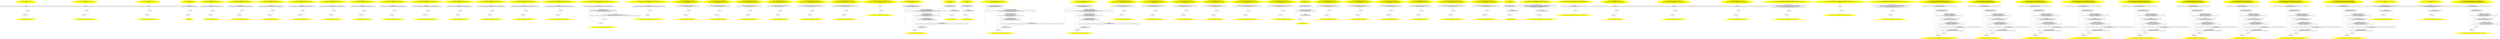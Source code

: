 /* @generated */
digraph cfg {
"org.junit.tests.manipulation.SortableTest$TestClassRunnerIsSortable.<clinit>():void.f5f48df745e2d3a9ea9a5be50fb3aff8_1" [label="1: Start void SortableTest$TestClassRunnerIsSortable.<clinit>()\nFormals: \nLocals:  \n  " color=yellow style=filled]
	

	 "org.junit.tests.manipulation.SortableTest$TestClassRunnerIsSortable.<clinit>():void.f5f48df745e2d3a9ea9a5be50fb3aff8_1" -> "org.junit.tests.manipulation.SortableTest$TestClassRunnerIsSortable.<clinit>():void.f5f48df745e2d3a9ea9a5be50fb3aff8_4" ;
"org.junit.tests.manipulation.SortableTest$TestClassRunnerIsSortable.<clinit>():void.f5f48df745e2d3a9ea9a5be50fb3aff8_2" [label="2: Exit void SortableTest$TestClassRunnerIsSortable.<clinit>() \n  " color=yellow style=filled]
	

"org.junit.tests.manipulation.SortableTest$TestClassRunnerIsSortable.<clinit>():void.f5f48df745e2d3a9ea9a5be50fb3aff8_3" [label="3:  exceptions sink \n  " shape="box"]
	

	 "org.junit.tests.manipulation.SortableTest$TestClassRunnerIsSortable.<clinit>():void.f5f48df745e2d3a9ea9a5be50fb3aff8_3" -> "org.junit.tests.manipulation.SortableTest$TestClassRunnerIsSortable.<clinit>():void.f5f48df745e2d3a9ea9a5be50fb3aff8_2" ;
"org.junit.tests.manipulation.SortableTest$TestClassRunnerIsSortable.<clinit>():void.f5f48df745e2d3a9ea9a5be50fb3aff8_4" [label="4:  method_body \n   *&#GB<>$org.junit.tests.manipulation.SortableTest$TestClassRunnerIsSortable.log:org.junit.tests.manipulation.SortableTest$TestClassRunnerIsSortable(root org.junit.tests.manipulation.SortableTest$TestClassRunnerIsSortable)=\"\" [line 36]\n " shape="box"]
	

	 "org.junit.tests.manipulation.SortableTest$TestClassRunnerIsSortable.<clinit>():void.f5f48df745e2d3a9ea9a5be50fb3aff8_4" -> "org.junit.tests.manipulation.SortableTest$TestClassRunnerIsSortable.<clinit>():void.f5f48df745e2d3a9ea9a5be50fb3aff8_5" ;
	 "org.junit.tests.manipulation.SortableTest$TestClassRunnerIsSortable.<clinit>():void.f5f48df745e2d3a9ea9a5be50fb3aff8_4" -> "org.junit.tests.manipulation.SortableTest$TestClassRunnerIsSortable.<clinit>():void.f5f48df745e2d3a9ea9a5be50fb3aff8_3" [color="red" ];
"org.junit.tests.manipulation.SortableTest$TestClassRunnerIsSortable.<clinit>():void.f5f48df745e2d3a9ea9a5be50fb3aff8_5" [label="5:  method_body \n  " shape="box"]
	

	 "org.junit.tests.manipulation.SortableTest$TestClassRunnerIsSortable.<clinit>():void.f5f48df745e2d3a9ea9a5be50fb3aff8_5" -> "org.junit.tests.manipulation.SortableTest$TestClassRunnerIsSortable.<clinit>():void.f5f48df745e2d3a9ea9a5be50fb3aff8_2" ;
	 "org.junit.tests.manipulation.SortableTest$TestClassRunnerIsSortable.<clinit>():void.f5f48df745e2d3a9ea9a5be50fb3aff8_5" -> "org.junit.tests.manipulation.SortableTest$TestClassRunnerIsSortable.<clinit>():void.f5f48df745e2d3a9ea9a5be50fb3aff8_3" [color="red" ];
"org.junit.tests.manipulation.SortableTest$TestClassRunnerIsSortableWithSuiteMethod.<clinit>():void.0f9b854b14e6d3b6d6cc89107fcdf1ba_1" [label="1: Start void SortableTest$TestClassRunnerIsSortableWithSuiteMethod.<clinit>()\nFormals: \nLocals:  \n  " color=yellow style=filled]
	

	 "org.junit.tests.manipulation.SortableTest$TestClassRunnerIsSortableWithSuiteMethod.<clinit>():void.0f9b854b14e6d3b6d6cc89107fcdf1ba_1" -> "org.junit.tests.manipulation.SortableTest$TestClassRunnerIsSortableWithSuiteMethod.<clinit>():void.0f9b854b14e6d3b6d6cc89107fcdf1ba_4" ;
"org.junit.tests.manipulation.SortableTest$TestClassRunnerIsSortableWithSuiteMethod.<clinit>():void.0f9b854b14e6d3b6d6cc89107fcdf1ba_2" [label="2: Exit void SortableTest$TestClassRunnerIsSortableWithSuiteMethod.<clinit>() \n  " color=yellow style=filled]
	

"org.junit.tests.manipulation.SortableTest$TestClassRunnerIsSortableWithSuiteMethod.<clinit>():void.0f9b854b14e6d3b6d6cc89107fcdf1ba_3" [label="3:  exceptions sink \n  " shape="box"]
	

	 "org.junit.tests.manipulation.SortableTest$TestClassRunnerIsSortableWithSuiteMethod.<clinit>():void.0f9b854b14e6d3b6d6cc89107fcdf1ba_3" -> "org.junit.tests.manipulation.SortableTest$TestClassRunnerIsSortableWithSuiteMethod.<clinit>():void.0f9b854b14e6d3b6d6cc89107fcdf1ba_2" ;
"org.junit.tests.manipulation.SortableTest$TestClassRunnerIsSortableWithSuiteMethod.<clinit>():void.0f9b854b14e6d3b6d6cc89107fcdf1ba_4" [label="4:  method_body \n   *&#GB<>$org.junit.tests.manipulation.SortableTest$TestClassRunnerIsSortableWithSuiteMethod.log:org.junit.tests.manipulation.SortableTest$TestClassRunnerIsSortableWithSuiteMethod(root org.junit.tests.manipulation.SortableTest$TestClassRunnerIsSortableWithSuiteMethod)=\"\" [line 157]\n " shape="box"]
	

	 "org.junit.tests.manipulation.SortableTest$TestClassRunnerIsSortableWithSuiteMethod.<clinit>():void.0f9b854b14e6d3b6d6cc89107fcdf1ba_4" -> "org.junit.tests.manipulation.SortableTest$TestClassRunnerIsSortableWithSuiteMethod.<clinit>():void.0f9b854b14e6d3b6d6cc89107fcdf1ba_5" ;
	 "org.junit.tests.manipulation.SortableTest$TestClassRunnerIsSortableWithSuiteMethod.<clinit>():void.0f9b854b14e6d3b6d6cc89107fcdf1ba_4" -> "org.junit.tests.manipulation.SortableTest$TestClassRunnerIsSortableWithSuiteMethod.<clinit>():void.0f9b854b14e6d3b6d6cc89107fcdf1ba_3" [color="red" ];
"org.junit.tests.manipulation.SortableTest$TestClassRunnerIsSortableWithSuiteMethod.<clinit>():void.0f9b854b14e6d3b6d6cc89107fcdf1ba_5" [label="5:  method_body \n  " shape="box"]
	

	 "org.junit.tests.manipulation.SortableTest$TestClassRunnerIsSortableWithSuiteMethod.<clinit>():void.0f9b854b14e6d3b6d6cc89107fcdf1ba_5" -> "org.junit.tests.manipulation.SortableTest$TestClassRunnerIsSortableWithSuiteMethod.<clinit>():void.0f9b854b14e6d3b6d6cc89107fcdf1ba_2" ;
	 "org.junit.tests.manipulation.SortableTest$TestClassRunnerIsSortableWithSuiteMethod.<clinit>():void.0f9b854b14e6d3b6d6cc89107fcdf1ba_5" -> "org.junit.tests.manipulation.SortableTest$TestClassRunnerIsSortableWithSuiteMethod.<clinit>():void.0f9b854b14e6d3b6d6cc89107fcdf1ba_3" [color="red" ];
"org.junit.tests.manipulation.SortableTest$TestOnlySortableClassRunnerIsSortable.<clinit>():void.d3dacbf1499f7d8147b149be16a40f0d_1" [label="1: Start void SortableTest$TestOnlySortableClassRunnerIsSortable.<clinit>()\nFormals: \nLocals:  \n  " color=yellow style=filled]
	

	 "org.junit.tests.manipulation.SortableTest$TestOnlySortableClassRunnerIsSortable.<clinit>():void.d3dacbf1499f7d8147b149be16a40f0d_1" -> "org.junit.tests.manipulation.SortableTest$TestOnlySortableClassRunnerIsSortable.<clinit>():void.d3dacbf1499f7d8147b149be16a40f0d_4" ;
"org.junit.tests.manipulation.SortableTest$TestOnlySortableClassRunnerIsSortable.<clinit>():void.d3dacbf1499f7d8147b149be16a40f0d_2" [label="2: Exit void SortableTest$TestOnlySortableClassRunnerIsSortable.<clinit>() \n  " color=yellow style=filled]
	

"org.junit.tests.manipulation.SortableTest$TestOnlySortableClassRunnerIsSortable.<clinit>():void.d3dacbf1499f7d8147b149be16a40f0d_3" [label="3:  exceptions sink \n  " shape="box"]
	

	 "org.junit.tests.manipulation.SortableTest$TestOnlySortableClassRunnerIsSortable.<clinit>():void.d3dacbf1499f7d8147b149be16a40f0d_3" -> "org.junit.tests.manipulation.SortableTest$TestOnlySortableClassRunnerIsSortable.<clinit>():void.d3dacbf1499f7d8147b149be16a40f0d_2" ;
"org.junit.tests.manipulation.SortableTest$TestOnlySortableClassRunnerIsSortable.<clinit>():void.d3dacbf1499f7d8147b149be16a40f0d_4" [label="4:  method_body \n   *&#GB<>$org.junit.tests.manipulation.SortableTest$TestOnlySortableClassRunnerIsSortable.log:org.junit.tests.manipulation.SortableTest$TestOnlySortableClassRunnerIsSortable(root org.junit.tests.manipulation.SortableTest$TestOnlySortableClassRunnerIsSortable)=\"\" [line 232]\n " shape="box"]
	

	 "org.junit.tests.manipulation.SortableTest$TestOnlySortableClassRunnerIsSortable.<clinit>():void.d3dacbf1499f7d8147b149be16a40f0d_4" -> "org.junit.tests.manipulation.SortableTest$TestOnlySortableClassRunnerIsSortable.<clinit>():void.d3dacbf1499f7d8147b149be16a40f0d_5" ;
	 "org.junit.tests.manipulation.SortableTest$TestOnlySortableClassRunnerIsSortable.<clinit>():void.d3dacbf1499f7d8147b149be16a40f0d_4" -> "org.junit.tests.manipulation.SortableTest$TestOnlySortableClassRunnerIsSortable.<clinit>():void.d3dacbf1499f7d8147b149be16a40f0d_3" [color="red" ];
"org.junit.tests.manipulation.SortableTest$TestOnlySortableClassRunnerIsSortable.<clinit>():void.d3dacbf1499f7d8147b149be16a40f0d_5" [label="5:  method_body \n  " shape="box"]
	

	 "org.junit.tests.manipulation.SortableTest$TestOnlySortableClassRunnerIsSortable.<clinit>():void.d3dacbf1499f7d8147b149be16a40f0d_5" -> "org.junit.tests.manipulation.SortableTest$TestOnlySortableClassRunnerIsSortable.<clinit>():void.d3dacbf1499f7d8147b149be16a40f0d_2" ;
	 "org.junit.tests.manipulation.SortableTest$TestOnlySortableClassRunnerIsSortable.<clinit>():void.d3dacbf1499f7d8147b149be16a40f0d_5" -> "org.junit.tests.manipulation.SortableTest$TestOnlySortableClassRunnerIsSortable.<clinit>():void.d3dacbf1499f7d8147b149be16a40f0d_3" [color="red" ];
"org.junit.tests.manipulation.SortableTest.<init>().90c51d692142a4c2ebd5f562b4cc98a4_1" [label="1: Start SortableTest.<init>()\nFormals:  this:org.junit.tests.manipulation.SortableTest*\nLocals:  \n  " color=yellow style=filled]
	

	 "org.junit.tests.manipulation.SortableTest.<init>().90c51d692142a4c2ebd5f562b4cc98a4_1" -> "org.junit.tests.manipulation.SortableTest.<init>().90c51d692142a4c2ebd5f562b4cc98a4_4" ;
"org.junit.tests.manipulation.SortableTest.<init>().90c51d692142a4c2ebd5f562b4cc98a4_2" [label="2: Exit SortableTest.<init>() \n  " color=yellow style=filled]
	

"org.junit.tests.manipulation.SortableTest.<init>().90c51d692142a4c2ebd5f562b4cc98a4_3" [label="3:  exceptions sink \n  " shape="box"]
	

	 "org.junit.tests.manipulation.SortableTest.<init>().90c51d692142a4c2ebd5f562b4cc98a4_3" -> "org.junit.tests.manipulation.SortableTest.<init>().90c51d692142a4c2ebd5f562b4cc98a4_2" ;
"org.junit.tests.manipulation.SortableTest.<init>().90c51d692142a4c2ebd5f562b4cc98a4_4" [label="4:  Call Object.<init>() \n   n$0=*&this:org.junit.tests.manipulation.SortableTest* [line 26]\n  n$1=_fun_Object.<init>()(n$0:org.junit.tests.manipulation.SortableTest*) [line 26]\n " shape="box"]
	

	 "org.junit.tests.manipulation.SortableTest.<init>().90c51d692142a4c2ebd5f562b4cc98a4_4" -> "org.junit.tests.manipulation.SortableTest.<init>().90c51d692142a4c2ebd5f562b4cc98a4_5" ;
	 "org.junit.tests.manipulation.SortableTest.<init>().90c51d692142a4c2ebd5f562b4cc98a4_4" -> "org.junit.tests.manipulation.SortableTest.<init>().90c51d692142a4c2ebd5f562b4cc98a4_3" [color="red" ];
"org.junit.tests.manipulation.SortableTest.<init>().90c51d692142a4c2ebd5f562b4cc98a4_5" [label="5:  method_body \n  " shape="box"]
	

	 "org.junit.tests.manipulation.SortableTest.<init>().90c51d692142a4c2ebd5f562b4cc98a4_5" -> "org.junit.tests.manipulation.SortableTest.<init>().90c51d692142a4c2ebd5f562b4cc98a4_2" ;
	 "org.junit.tests.manipulation.SortableTest.<init>().90c51d692142a4c2ebd5f562b4cc98a4_5" -> "org.junit.tests.manipulation.SortableTest.<init>().90c51d692142a4c2ebd5f562b4cc98a4_3" [color="red" ];
"org.junit.tests.manipulation.SortableTest$TestClassRunnerIsSortable.<init>().8ea0efc9f020ee178ecd38af2b0d6931_1" [label="1: Start SortableTest$TestClassRunnerIsSortable.<init>()\nFormals:  this:org.junit.tests.manipulation.SortableTest$TestClassRunnerIsSortable*\nLocals:  \n  " color=yellow style=filled]
	

	 "org.junit.tests.manipulation.SortableTest$TestClassRunnerIsSortable.<init>().8ea0efc9f020ee178ecd38af2b0d6931_1" -> "org.junit.tests.manipulation.SortableTest$TestClassRunnerIsSortable.<init>().8ea0efc9f020ee178ecd38af2b0d6931_4" ;
"org.junit.tests.manipulation.SortableTest$TestClassRunnerIsSortable.<init>().8ea0efc9f020ee178ecd38af2b0d6931_2" [label="2: Exit SortableTest$TestClassRunnerIsSortable.<init>() \n  " color=yellow style=filled]
	

"org.junit.tests.manipulation.SortableTest$TestClassRunnerIsSortable.<init>().8ea0efc9f020ee178ecd38af2b0d6931_3" [label="3:  exceptions sink \n  " shape="box"]
	

	 "org.junit.tests.manipulation.SortableTest$TestClassRunnerIsSortable.<init>().8ea0efc9f020ee178ecd38af2b0d6931_3" -> "org.junit.tests.manipulation.SortableTest$TestClassRunnerIsSortable.<init>().8ea0efc9f020ee178ecd38af2b0d6931_2" ;
"org.junit.tests.manipulation.SortableTest$TestClassRunnerIsSortable.<init>().8ea0efc9f020ee178ecd38af2b0d6931_4" [label="4:  Call Object.<init>() \n   n$0=*&this:org.junit.tests.manipulation.SortableTest$TestClassRunnerIsSortable* [line 35]\n  n$1=_fun_Object.<init>()(n$0:org.junit.tests.manipulation.SortableTest$TestClassRunnerIsSortable*) [line 35]\n " shape="box"]
	

	 "org.junit.tests.manipulation.SortableTest$TestClassRunnerIsSortable.<init>().8ea0efc9f020ee178ecd38af2b0d6931_4" -> "org.junit.tests.manipulation.SortableTest$TestClassRunnerIsSortable.<init>().8ea0efc9f020ee178ecd38af2b0d6931_5" ;
	 "org.junit.tests.manipulation.SortableTest$TestClassRunnerIsSortable.<init>().8ea0efc9f020ee178ecd38af2b0d6931_4" -> "org.junit.tests.manipulation.SortableTest$TestClassRunnerIsSortable.<init>().8ea0efc9f020ee178ecd38af2b0d6931_3" [color="red" ];
"org.junit.tests.manipulation.SortableTest$TestClassRunnerIsSortable.<init>().8ea0efc9f020ee178ecd38af2b0d6931_5" [label="5:  method_body \n  " shape="box"]
	

	 "org.junit.tests.manipulation.SortableTest$TestClassRunnerIsSortable.<init>().8ea0efc9f020ee178ecd38af2b0d6931_5" -> "org.junit.tests.manipulation.SortableTest$TestClassRunnerIsSortable.<init>().8ea0efc9f020ee178ecd38af2b0d6931_2" ;
	 "org.junit.tests.manipulation.SortableTest$TestClassRunnerIsSortable.<init>().8ea0efc9f020ee178ecd38af2b0d6931_5" -> "org.junit.tests.manipulation.SortableTest$TestClassRunnerIsSortable.<init>().8ea0efc9f020ee178ecd38af2b0d6931_3" [color="red" ];
"org.junit.tests.manipulation.SortableTest$TestClassRunnerIsSortable$DoNotSortMe.<init>().83a05c4430b3ba58b58424367a05b539_1" [label="1: Start SortableTest$TestClassRunnerIsSortable$DoNotSortMe.<init>()\nFormals:  this:org.junit.tests.manipulation.SortableTest$TestClassRunnerIsSortable$DoNotSortMe*\nLocals:  \n  " color=yellow style=filled]
	

	 "org.junit.tests.manipulation.SortableTest$TestClassRunnerIsSortable$DoNotSortMe.<init>().83a05c4430b3ba58b58424367a05b539_1" -> "org.junit.tests.manipulation.SortableTest$TestClassRunnerIsSortable$DoNotSortMe.<init>().83a05c4430b3ba58b58424367a05b539_4" ;
"org.junit.tests.manipulation.SortableTest$TestClassRunnerIsSortable$DoNotSortMe.<init>().83a05c4430b3ba58b58424367a05b539_2" [label="2: Exit SortableTest$TestClassRunnerIsSortable$DoNotSortMe.<init>() \n  " color=yellow style=filled]
	

"org.junit.tests.manipulation.SortableTest$TestClassRunnerIsSortable$DoNotSortMe.<init>().83a05c4430b3ba58b58424367a05b539_3" [label="3:  exceptions sink \n  " shape="box"]
	

	 "org.junit.tests.manipulation.SortableTest$TestClassRunnerIsSortable$DoNotSortMe.<init>().83a05c4430b3ba58b58424367a05b539_3" -> "org.junit.tests.manipulation.SortableTest$TestClassRunnerIsSortable$DoNotSortMe.<init>().83a05c4430b3ba58b58424367a05b539_2" ;
"org.junit.tests.manipulation.SortableTest$TestClassRunnerIsSortable$DoNotSortMe.<init>().83a05c4430b3ba58b58424367a05b539_4" [label="4:  Call Object.<init>() \n   n$0=*&this:org.junit.tests.manipulation.SortableTest$TestClassRunnerIsSortable$DoNotSortMe* [line 56]\n  n$1=_fun_Object.<init>()(n$0:org.junit.tests.manipulation.SortableTest$TestClassRunnerIsSortable$DoNotSortMe*) [line 56]\n " shape="box"]
	

	 "org.junit.tests.manipulation.SortableTest$TestClassRunnerIsSortable$DoNotSortMe.<init>().83a05c4430b3ba58b58424367a05b539_4" -> "org.junit.tests.manipulation.SortableTest$TestClassRunnerIsSortable$DoNotSortMe.<init>().83a05c4430b3ba58b58424367a05b539_5" ;
	 "org.junit.tests.manipulation.SortableTest$TestClassRunnerIsSortable$DoNotSortMe.<init>().83a05c4430b3ba58b58424367a05b539_4" -> "org.junit.tests.manipulation.SortableTest$TestClassRunnerIsSortable$DoNotSortMe.<init>().83a05c4430b3ba58b58424367a05b539_3" [color="red" ];
"org.junit.tests.manipulation.SortableTest$TestClassRunnerIsSortable$DoNotSortMe.<init>().83a05c4430b3ba58b58424367a05b539_5" [label="5:  method_body \n  " shape="box"]
	

	 "org.junit.tests.manipulation.SortableTest$TestClassRunnerIsSortable$DoNotSortMe.<init>().83a05c4430b3ba58b58424367a05b539_5" -> "org.junit.tests.manipulation.SortableTest$TestClassRunnerIsSortable$DoNotSortMe.<init>().83a05c4430b3ba58b58424367a05b539_2" ;
	 "org.junit.tests.manipulation.SortableTest$TestClassRunnerIsSortable$DoNotSortMe.<init>().83a05c4430b3ba58b58424367a05b539_5" -> "org.junit.tests.manipulation.SortableTest$TestClassRunnerIsSortable$DoNotSortMe.<init>().83a05c4430b3ba58b58424367a05b539_3" [color="red" ];
"org.junit.tests.manipulation.SortableTest$TestClassRunnerIsSortable$Enclosing.<init>().f00c238b9440a83a8f1d1e48a4a914f4_1" [label="1: Start SortableTest$TestClassRunnerIsSortable$Enclosing.<init>()\nFormals:  this:org.junit.tests.manipulation.SortableTest$TestClassRunnerIsSortable$Enclosing*\nLocals:  \n  " color=yellow style=filled]
	

	 "org.junit.tests.manipulation.SortableTest$TestClassRunnerIsSortable$Enclosing.<init>().f00c238b9440a83a8f1d1e48a4a914f4_1" -> "org.junit.tests.manipulation.SortableTest$TestClassRunnerIsSortable$Enclosing.<init>().f00c238b9440a83a8f1d1e48a4a914f4_4" ;
"org.junit.tests.manipulation.SortableTest$TestClassRunnerIsSortable$Enclosing.<init>().f00c238b9440a83a8f1d1e48a4a914f4_2" [label="2: Exit SortableTest$TestClassRunnerIsSortable$Enclosing.<init>() \n  " color=yellow style=filled]
	

"org.junit.tests.manipulation.SortableTest$TestClassRunnerIsSortable$Enclosing.<init>().f00c238b9440a83a8f1d1e48a4a914f4_3" [label="3:  exceptions sink \n  " shape="box"]
	

	 "org.junit.tests.manipulation.SortableTest$TestClassRunnerIsSortable$Enclosing.<init>().f00c238b9440a83a8f1d1e48a4a914f4_3" -> "org.junit.tests.manipulation.SortableTest$TestClassRunnerIsSortable$Enclosing.<init>().f00c238b9440a83a8f1d1e48a4a914f4_2" ;
"org.junit.tests.manipulation.SortableTest$TestClassRunnerIsSortable$Enclosing.<init>().f00c238b9440a83a8f1d1e48a4a914f4_4" [label="4:  Call Object.<init>() \n   n$0=*&this:org.junit.tests.manipulation.SortableTest$TestClassRunnerIsSortable$Enclosing* [line 103]\n  n$1=_fun_Object.<init>()(n$0:org.junit.tests.manipulation.SortableTest$TestClassRunnerIsSortable$Enclosing*) [line 103]\n " shape="box"]
	

	 "org.junit.tests.manipulation.SortableTest$TestClassRunnerIsSortable$Enclosing.<init>().f00c238b9440a83a8f1d1e48a4a914f4_4" -> "org.junit.tests.manipulation.SortableTest$TestClassRunnerIsSortable$Enclosing.<init>().f00c238b9440a83a8f1d1e48a4a914f4_5" ;
	 "org.junit.tests.manipulation.SortableTest$TestClassRunnerIsSortable$Enclosing.<init>().f00c238b9440a83a8f1d1e48a4a914f4_4" -> "org.junit.tests.manipulation.SortableTest$TestClassRunnerIsSortable$Enclosing.<init>().f00c238b9440a83a8f1d1e48a4a914f4_3" [color="red" ];
"org.junit.tests.manipulation.SortableTest$TestClassRunnerIsSortable$Enclosing.<init>().f00c238b9440a83a8f1d1e48a4a914f4_5" [label="5:  method_body \n  " shape="box"]
	

	 "org.junit.tests.manipulation.SortableTest$TestClassRunnerIsSortable$Enclosing.<init>().f00c238b9440a83a8f1d1e48a4a914f4_5" -> "org.junit.tests.manipulation.SortableTest$TestClassRunnerIsSortable$Enclosing.<init>().f00c238b9440a83a8f1d1e48a4a914f4_2" ;
	 "org.junit.tests.manipulation.SortableTest$TestClassRunnerIsSortable$Enclosing.<init>().f00c238b9440a83a8f1d1e48a4a914f4_5" -> "org.junit.tests.manipulation.SortableTest$TestClassRunnerIsSortable$Enclosing.<init>().f00c238b9440a83a8f1d1e48a4a914f4_3" [color="red" ];
"org.junit.tests.manipulation.SortableTest$TestClassRunnerIsSortable$Enclosing$A.<init>().ca644f87032a3e324fd941318f9bc197_1" [label="1: Start SortableTest$TestClassRunnerIsSortable$Enclosing$A.<init>()\nFormals:  this:org.junit.tests.manipulation.SortableTest$TestClassRunnerIsSortable$Enclosing$A*\nLocals:  \n  " color=yellow style=filled]
	

	 "org.junit.tests.manipulation.SortableTest$TestClassRunnerIsSortable$Enclosing$A.<init>().ca644f87032a3e324fd941318f9bc197_1" -> "org.junit.tests.manipulation.SortableTest$TestClassRunnerIsSortable$Enclosing$A.<init>().ca644f87032a3e324fd941318f9bc197_4" ;
"org.junit.tests.manipulation.SortableTest$TestClassRunnerIsSortable$Enclosing$A.<init>().ca644f87032a3e324fd941318f9bc197_2" [label="2: Exit SortableTest$TestClassRunnerIsSortable$Enclosing$A.<init>() \n  " color=yellow style=filled]
	

"org.junit.tests.manipulation.SortableTest$TestClassRunnerIsSortable$Enclosing$A.<init>().ca644f87032a3e324fd941318f9bc197_3" [label="3:  exceptions sink \n  " shape="box"]
	

	 "org.junit.tests.manipulation.SortableTest$TestClassRunnerIsSortable$Enclosing$A.<init>().ca644f87032a3e324fd941318f9bc197_3" -> "org.junit.tests.manipulation.SortableTest$TestClassRunnerIsSortable$Enclosing$A.<init>().ca644f87032a3e324fd941318f9bc197_2" ;
"org.junit.tests.manipulation.SortableTest$TestClassRunnerIsSortable$Enclosing$A.<init>().ca644f87032a3e324fd941318f9bc197_4" [label="4:  Call Object.<init>() \n   n$0=*&this:org.junit.tests.manipulation.SortableTest$TestClassRunnerIsSortable$Enclosing$A* [line 104]\n  n$1=_fun_Object.<init>()(n$0:org.junit.tests.manipulation.SortableTest$TestClassRunnerIsSortable$Enclosing$A*) [line 104]\n " shape="box"]
	

	 "org.junit.tests.manipulation.SortableTest$TestClassRunnerIsSortable$Enclosing$A.<init>().ca644f87032a3e324fd941318f9bc197_4" -> "org.junit.tests.manipulation.SortableTest$TestClassRunnerIsSortable$Enclosing$A.<init>().ca644f87032a3e324fd941318f9bc197_5" ;
	 "org.junit.tests.manipulation.SortableTest$TestClassRunnerIsSortable$Enclosing$A.<init>().ca644f87032a3e324fd941318f9bc197_4" -> "org.junit.tests.manipulation.SortableTest$TestClassRunnerIsSortable$Enclosing$A.<init>().ca644f87032a3e324fd941318f9bc197_3" [color="red" ];
"org.junit.tests.manipulation.SortableTest$TestClassRunnerIsSortable$Enclosing$A.<init>().ca644f87032a3e324fd941318f9bc197_5" [label="5:  method_body \n  " shape="box"]
	

	 "org.junit.tests.manipulation.SortableTest$TestClassRunnerIsSortable$Enclosing$A.<init>().ca644f87032a3e324fd941318f9bc197_5" -> "org.junit.tests.manipulation.SortableTest$TestClassRunnerIsSortable$Enclosing$A.<init>().ca644f87032a3e324fd941318f9bc197_2" ;
	 "org.junit.tests.manipulation.SortableTest$TestClassRunnerIsSortable$Enclosing$A.<init>().ca644f87032a3e324fd941318f9bc197_5" -> "org.junit.tests.manipulation.SortableTest$TestClassRunnerIsSortable$Enclosing$A.<init>().ca644f87032a3e324fd941318f9bc197_3" [color="red" ];
"org.junit.tests.manipulation.SortableTest$TestClassRunnerIsSortable$Enclosing$B.<init>().5835e9719bd17fb5d28fdf11e51135c7_1" [label="1: Start SortableTest$TestClassRunnerIsSortable$Enclosing$B.<init>()\nFormals:  this:org.junit.tests.manipulation.SortableTest$TestClassRunnerIsSortable$Enclosing$B*\nLocals:  \n  " color=yellow style=filled]
	

	 "org.junit.tests.manipulation.SortableTest$TestClassRunnerIsSortable$Enclosing$B.<init>().5835e9719bd17fb5d28fdf11e51135c7_1" -> "org.junit.tests.manipulation.SortableTest$TestClassRunnerIsSortable$Enclosing$B.<init>().5835e9719bd17fb5d28fdf11e51135c7_4" ;
"org.junit.tests.manipulation.SortableTest$TestClassRunnerIsSortable$Enclosing$B.<init>().5835e9719bd17fb5d28fdf11e51135c7_2" [label="2: Exit SortableTest$TestClassRunnerIsSortable$Enclosing$B.<init>() \n  " color=yellow style=filled]
	

"org.junit.tests.manipulation.SortableTest$TestClassRunnerIsSortable$Enclosing$B.<init>().5835e9719bd17fb5d28fdf11e51135c7_3" [label="3:  exceptions sink \n  " shape="box"]
	

	 "org.junit.tests.manipulation.SortableTest$TestClassRunnerIsSortable$Enclosing$B.<init>().5835e9719bd17fb5d28fdf11e51135c7_3" -> "org.junit.tests.manipulation.SortableTest$TestClassRunnerIsSortable$Enclosing$B.<init>().5835e9719bd17fb5d28fdf11e51135c7_2" ;
"org.junit.tests.manipulation.SortableTest$TestClassRunnerIsSortable$Enclosing$B.<init>().5835e9719bd17fb5d28fdf11e51135c7_4" [label="4:  Call Object.<init>() \n   n$0=*&this:org.junit.tests.manipulation.SortableTest$TestClassRunnerIsSortable$Enclosing$B* [line 121]\n  n$1=_fun_Object.<init>()(n$0:org.junit.tests.manipulation.SortableTest$TestClassRunnerIsSortable$Enclosing$B*) [line 121]\n " shape="box"]
	

	 "org.junit.tests.manipulation.SortableTest$TestClassRunnerIsSortable$Enclosing$B.<init>().5835e9719bd17fb5d28fdf11e51135c7_4" -> "org.junit.tests.manipulation.SortableTest$TestClassRunnerIsSortable$Enclosing$B.<init>().5835e9719bd17fb5d28fdf11e51135c7_5" ;
	 "org.junit.tests.manipulation.SortableTest$TestClassRunnerIsSortable$Enclosing$B.<init>().5835e9719bd17fb5d28fdf11e51135c7_4" -> "org.junit.tests.manipulation.SortableTest$TestClassRunnerIsSortable$Enclosing$B.<init>().5835e9719bd17fb5d28fdf11e51135c7_3" [color="red" ];
"org.junit.tests.manipulation.SortableTest$TestClassRunnerIsSortable$Enclosing$B.<init>().5835e9719bd17fb5d28fdf11e51135c7_5" [label="5:  method_body \n  " shape="box"]
	

	 "org.junit.tests.manipulation.SortableTest$TestClassRunnerIsSortable$Enclosing$B.<init>().5835e9719bd17fb5d28fdf11e51135c7_5" -> "org.junit.tests.manipulation.SortableTest$TestClassRunnerIsSortable$Enclosing$B.<init>().5835e9719bd17fb5d28fdf11e51135c7_2" ;
	 "org.junit.tests.manipulation.SortableTest$TestClassRunnerIsSortable$Enclosing$B.<init>().5835e9719bd17fb5d28fdf11e51135c7_5" -> "org.junit.tests.manipulation.SortableTest$TestClassRunnerIsSortable$Enclosing$B.<init>().5835e9719bd17fb5d28fdf11e51135c7_3" [color="red" ];
"org.junit.tests.manipulation.SortableTest$TestClassRunnerIsSortable$SortMe.<init>().8ed759a85aa39bdca90c1a35394104ba_1" [label="1: Start SortableTest$TestClassRunnerIsSortable$SortMe.<init>()\nFormals:  this:org.junit.tests.manipulation.SortableTest$TestClassRunnerIsSortable$SortMe*\nLocals:  \n  " color=yellow style=filled]
	

	 "org.junit.tests.manipulation.SortableTest$TestClassRunnerIsSortable$SortMe.<init>().8ed759a85aa39bdca90c1a35394104ba_1" -> "org.junit.tests.manipulation.SortableTest$TestClassRunnerIsSortable$SortMe.<init>().8ed759a85aa39bdca90c1a35394104ba_4" ;
"org.junit.tests.manipulation.SortableTest$TestClassRunnerIsSortable$SortMe.<init>().8ed759a85aa39bdca90c1a35394104ba_2" [label="2: Exit SortableTest$TestClassRunnerIsSortable$SortMe.<init>() \n  " color=yellow style=filled]
	

"org.junit.tests.manipulation.SortableTest$TestClassRunnerIsSortable$SortMe.<init>().8ed759a85aa39bdca90c1a35394104ba_3" [label="3:  exceptions sink \n  " shape="box"]
	

	 "org.junit.tests.manipulation.SortableTest$TestClassRunnerIsSortable$SortMe.<init>().8ed759a85aa39bdca90c1a35394104ba_3" -> "org.junit.tests.manipulation.SortableTest$TestClassRunnerIsSortable$SortMe.<init>().8ed759a85aa39bdca90c1a35394104ba_2" ;
"org.junit.tests.manipulation.SortableTest$TestClassRunnerIsSortable$SortMe.<init>().8ed759a85aa39bdca90c1a35394104ba_4" [label="4:  Call Object.<init>() \n   n$0=*&this:org.junit.tests.manipulation.SortableTest$TestClassRunnerIsSortable$SortMe* [line 38]\n  n$1=_fun_Object.<init>()(n$0:org.junit.tests.manipulation.SortableTest$TestClassRunnerIsSortable$SortMe*) [line 38]\n " shape="box"]
	

	 "org.junit.tests.manipulation.SortableTest$TestClassRunnerIsSortable$SortMe.<init>().8ed759a85aa39bdca90c1a35394104ba_4" -> "org.junit.tests.manipulation.SortableTest$TestClassRunnerIsSortable$SortMe.<init>().8ed759a85aa39bdca90c1a35394104ba_5" ;
	 "org.junit.tests.manipulation.SortableTest$TestClassRunnerIsSortable$SortMe.<init>().8ed759a85aa39bdca90c1a35394104ba_4" -> "org.junit.tests.manipulation.SortableTest$TestClassRunnerIsSortable$SortMe.<init>().8ed759a85aa39bdca90c1a35394104ba_3" [color="red" ];
"org.junit.tests.manipulation.SortableTest$TestClassRunnerIsSortable$SortMe.<init>().8ed759a85aa39bdca90c1a35394104ba_5" [label="5:  method_body \n  " shape="box"]
	

	 "org.junit.tests.manipulation.SortableTest$TestClassRunnerIsSortable$SortMe.<init>().8ed759a85aa39bdca90c1a35394104ba_5" -> "org.junit.tests.manipulation.SortableTest$TestClassRunnerIsSortable$SortMe.<init>().8ed759a85aa39bdca90c1a35394104ba_2" ;
	 "org.junit.tests.manipulation.SortableTest$TestClassRunnerIsSortable$SortMe.<init>().8ed759a85aa39bdca90c1a35394104ba_5" -> "org.junit.tests.manipulation.SortableTest$TestClassRunnerIsSortable$SortMe.<init>().8ed759a85aa39bdca90c1a35394104ba_3" [color="red" ];
"org.junit.tests.manipulation.SortableTest$TestClassRunnerIsSortableWithSuiteMethod.<init>().279b645bbe89e6e1e3713523fd0c140f_1" [label="1: Start SortableTest$TestClassRunnerIsSortableWithSuiteMethod.<init>()\nFormals:  this:org.junit.tests.manipulation.SortableTest$TestClassRunnerIsSortableWithSuiteMethod*\nLocals:  \n  " color=yellow style=filled]
	

	 "org.junit.tests.manipulation.SortableTest$TestClassRunnerIsSortableWithSuiteMethod.<init>().279b645bbe89e6e1e3713523fd0c140f_1" -> "org.junit.tests.manipulation.SortableTest$TestClassRunnerIsSortableWithSuiteMethod.<init>().279b645bbe89e6e1e3713523fd0c140f_4" ;
"org.junit.tests.manipulation.SortableTest$TestClassRunnerIsSortableWithSuiteMethod.<init>().279b645bbe89e6e1e3713523fd0c140f_2" [label="2: Exit SortableTest$TestClassRunnerIsSortableWithSuiteMethod.<init>() \n  " color=yellow style=filled]
	

"org.junit.tests.manipulation.SortableTest$TestClassRunnerIsSortableWithSuiteMethod.<init>().279b645bbe89e6e1e3713523fd0c140f_3" [label="3:  exceptions sink \n  " shape="box"]
	

	 "org.junit.tests.manipulation.SortableTest$TestClassRunnerIsSortableWithSuiteMethod.<init>().279b645bbe89e6e1e3713523fd0c140f_3" -> "org.junit.tests.manipulation.SortableTest$TestClassRunnerIsSortableWithSuiteMethod.<init>().279b645bbe89e6e1e3713523fd0c140f_2" ;
"org.junit.tests.manipulation.SortableTest$TestClassRunnerIsSortableWithSuiteMethod.<init>().279b645bbe89e6e1e3713523fd0c140f_4" [label="4:  Call Object.<init>() \n   n$0=*&this:org.junit.tests.manipulation.SortableTest$TestClassRunnerIsSortableWithSuiteMethod* [line 156]\n  n$1=_fun_Object.<init>()(n$0:org.junit.tests.manipulation.SortableTest$TestClassRunnerIsSortableWithSuiteMethod*) [line 156]\n " shape="box"]
	

	 "org.junit.tests.manipulation.SortableTest$TestClassRunnerIsSortableWithSuiteMethod.<init>().279b645bbe89e6e1e3713523fd0c140f_4" -> "org.junit.tests.manipulation.SortableTest$TestClassRunnerIsSortableWithSuiteMethod.<init>().279b645bbe89e6e1e3713523fd0c140f_5" ;
	 "org.junit.tests.manipulation.SortableTest$TestClassRunnerIsSortableWithSuiteMethod.<init>().279b645bbe89e6e1e3713523fd0c140f_4" -> "org.junit.tests.manipulation.SortableTest$TestClassRunnerIsSortableWithSuiteMethod.<init>().279b645bbe89e6e1e3713523fd0c140f_3" [color="red" ];
"org.junit.tests.manipulation.SortableTest$TestClassRunnerIsSortableWithSuiteMethod.<init>().279b645bbe89e6e1e3713523fd0c140f_5" [label="5:  method_body \n  " shape="box"]
	

	 "org.junit.tests.manipulation.SortableTest$TestClassRunnerIsSortableWithSuiteMethod.<init>().279b645bbe89e6e1e3713523fd0c140f_5" -> "org.junit.tests.manipulation.SortableTest$TestClassRunnerIsSortableWithSuiteMethod.<init>().279b645bbe89e6e1e3713523fd0c140f_2" ;
	 "org.junit.tests.manipulation.SortableTest$TestClassRunnerIsSortableWithSuiteMethod.<init>().279b645bbe89e6e1e3713523fd0c140f_5" -> "org.junit.tests.manipulation.SortableTest$TestClassRunnerIsSortableWithSuiteMethod.<init>().279b645bbe89e6e1e3713523fd0c140f_3" [color="red" ];
"org.junit.tests.manipulation.SortableTest$TestClassRunnerIsSortableWithSuiteMethod$SortMe.<init>().f6a1398c83ed4667887b3ed2fc30f984_1" [label="1: Start SortableTest$TestClassRunnerIsSortableWithSuiteMethod$SortMe.<init>()\nFormals:  this:org.junit.tests.manipulation.SortableTest$TestClassRunnerIsSortableWithSuiteMethod$SortMe*\nLocals:  \n  " color=yellow style=filled]
	

	 "org.junit.tests.manipulation.SortableTest$TestClassRunnerIsSortableWithSuiteMethod$SortMe.<init>().f6a1398c83ed4667887b3ed2fc30f984_1" -> "org.junit.tests.manipulation.SortableTest$TestClassRunnerIsSortableWithSuiteMethod$SortMe.<init>().f6a1398c83ed4667887b3ed2fc30f984_4" ;
"org.junit.tests.manipulation.SortableTest$TestClassRunnerIsSortableWithSuiteMethod$SortMe.<init>().f6a1398c83ed4667887b3ed2fc30f984_2" [label="2: Exit SortableTest$TestClassRunnerIsSortableWithSuiteMethod$SortMe.<init>() \n  " color=yellow style=filled]
	

"org.junit.tests.manipulation.SortableTest$TestClassRunnerIsSortableWithSuiteMethod$SortMe.<init>().f6a1398c83ed4667887b3ed2fc30f984_3" [label="3:  exceptions sink \n  " shape="box"]
	

	 "org.junit.tests.manipulation.SortableTest$TestClassRunnerIsSortableWithSuiteMethod$SortMe.<init>().f6a1398c83ed4667887b3ed2fc30f984_3" -> "org.junit.tests.manipulation.SortableTest$TestClassRunnerIsSortableWithSuiteMethod$SortMe.<init>().f6a1398c83ed4667887b3ed2fc30f984_2" ;
"org.junit.tests.manipulation.SortableTest$TestClassRunnerIsSortableWithSuiteMethod$SortMe.<init>().f6a1398c83ed4667887b3ed2fc30f984_4" [label="4:  Call Object.<init>() \n   n$0=*&this:org.junit.tests.manipulation.SortableTest$TestClassRunnerIsSortableWithSuiteMethod$SortMe* [line 159]\n  n$1=_fun_Object.<init>()(n$0:org.junit.tests.manipulation.SortableTest$TestClassRunnerIsSortableWithSuiteMethod$SortMe*) [line 159]\n " shape="box"]
	

	 "org.junit.tests.manipulation.SortableTest$TestClassRunnerIsSortableWithSuiteMethod$SortMe.<init>().f6a1398c83ed4667887b3ed2fc30f984_4" -> "org.junit.tests.manipulation.SortableTest$TestClassRunnerIsSortableWithSuiteMethod$SortMe.<init>().f6a1398c83ed4667887b3ed2fc30f984_5" ;
	 "org.junit.tests.manipulation.SortableTest$TestClassRunnerIsSortableWithSuiteMethod$SortMe.<init>().f6a1398c83ed4667887b3ed2fc30f984_4" -> "org.junit.tests.manipulation.SortableTest$TestClassRunnerIsSortableWithSuiteMethod$SortMe.<init>().f6a1398c83ed4667887b3ed2fc30f984_3" [color="red" ];
"org.junit.tests.manipulation.SortableTest$TestClassRunnerIsSortableWithSuiteMethod$SortMe.<init>().f6a1398c83ed4667887b3ed2fc30f984_5" [label="5:  method_body \n  " shape="box"]
	

	 "org.junit.tests.manipulation.SortableTest$TestClassRunnerIsSortableWithSuiteMethod$SortMe.<init>().f6a1398c83ed4667887b3ed2fc30f984_5" -> "org.junit.tests.manipulation.SortableTest$TestClassRunnerIsSortableWithSuiteMethod$SortMe.<init>().f6a1398c83ed4667887b3ed2fc30f984_2" ;
	 "org.junit.tests.manipulation.SortableTest$TestClassRunnerIsSortableWithSuiteMethod$SortMe.<init>().f6a1398c83ed4667887b3ed2fc30f984_5" -> "org.junit.tests.manipulation.SortableTest$TestClassRunnerIsSortableWithSuiteMethod$SortMe.<init>().f6a1398c83ed4667887b3ed2fc30f984_3" [color="red" ];
"org.junit.tests.manipulation.SortableTest$TestOnlySortableClassRunnerIsSortable.<init>().087ea2ab47e4f0ff0a29007aac1b8ed7_1" [label="1: Start SortableTest$TestOnlySortableClassRunnerIsSortable.<init>()\nFormals:  this:org.junit.tests.manipulation.SortableTest$TestOnlySortableClassRunnerIsSortable*\nLocals:  \n  " color=yellow style=filled]
	

	 "org.junit.tests.manipulation.SortableTest$TestOnlySortableClassRunnerIsSortable.<init>().087ea2ab47e4f0ff0a29007aac1b8ed7_1" -> "org.junit.tests.manipulation.SortableTest$TestOnlySortableClassRunnerIsSortable.<init>().087ea2ab47e4f0ff0a29007aac1b8ed7_4" ;
"org.junit.tests.manipulation.SortableTest$TestOnlySortableClassRunnerIsSortable.<init>().087ea2ab47e4f0ff0a29007aac1b8ed7_2" [label="2: Exit SortableTest$TestOnlySortableClassRunnerIsSortable.<init>() \n  " color=yellow style=filled]
	

"org.junit.tests.manipulation.SortableTest$TestOnlySortableClassRunnerIsSortable.<init>().087ea2ab47e4f0ff0a29007aac1b8ed7_3" [label="3:  exceptions sink \n  " shape="box"]
	

	 "org.junit.tests.manipulation.SortableTest$TestOnlySortableClassRunnerIsSortable.<init>().087ea2ab47e4f0ff0a29007aac1b8ed7_3" -> "org.junit.tests.manipulation.SortableTest$TestOnlySortableClassRunnerIsSortable.<init>().087ea2ab47e4f0ff0a29007aac1b8ed7_2" ;
"org.junit.tests.manipulation.SortableTest$TestOnlySortableClassRunnerIsSortable.<init>().087ea2ab47e4f0ff0a29007aac1b8ed7_4" [label="4:  Call Object.<init>() \n   n$0=*&this:org.junit.tests.manipulation.SortableTest$TestOnlySortableClassRunnerIsSortable* [line 231]\n  n$1=_fun_Object.<init>()(n$0:org.junit.tests.manipulation.SortableTest$TestOnlySortableClassRunnerIsSortable*) [line 231]\n " shape="box"]
	

	 "org.junit.tests.manipulation.SortableTest$TestOnlySortableClassRunnerIsSortable.<init>().087ea2ab47e4f0ff0a29007aac1b8ed7_4" -> "org.junit.tests.manipulation.SortableTest$TestOnlySortableClassRunnerIsSortable.<init>().087ea2ab47e4f0ff0a29007aac1b8ed7_5" ;
	 "org.junit.tests.manipulation.SortableTest$TestOnlySortableClassRunnerIsSortable.<init>().087ea2ab47e4f0ff0a29007aac1b8ed7_4" -> "org.junit.tests.manipulation.SortableTest$TestOnlySortableClassRunnerIsSortable.<init>().087ea2ab47e4f0ff0a29007aac1b8ed7_3" [color="red" ];
"org.junit.tests.manipulation.SortableTest$TestOnlySortableClassRunnerIsSortable.<init>().087ea2ab47e4f0ff0a29007aac1b8ed7_5" [label="5:  method_body \n  " shape="box"]
	

	 "org.junit.tests.manipulation.SortableTest$TestOnlySortableClassRunnerIsSortable.<init>().087ea2ab47e4f0ff0a29007aac1b8ed7_5" -> "org.junit.tests.manipulation.SortableTest$TestOnlySortableClassRunnerIsSortable.<init>().087ea2ab47e4f0ff0a29007aac1b8ed7_2" ;
	 "org.junit.tests.manipulation.SortableTest$TestOnlySortableClassRunnerIsSortable.<init>().087ea2ab47e4f0ff0a29007aac1b8ed7_5" -> "org.junit.tests.manipulation.SortableTest$TestOnlySortableClassRunnerIsSortable.<init>().087ea2ab47e4f0ff0a29007aac1b8ed7_3" [color="red" ];
"org.junit.tests.manipulation.SortableTest$TestOnlySortableClassRunnerIsSortable$SortMe.<init>().7e3718c1e72f990afdc2297dca2008cb_1" [label="1: Start SortableTest$TestOnlySortableClassRunnerIsSortable$SortMe.<init>()\nFormals:  this:org.junit.tests.manipulation.SortableTest$TestOnlySortableClassRunnerIsSortable$SortMe*\nLocals:  \n  " color=yellow style=filled]
	

	 "org.junit.tests.manipulation.SortableTest$TestOnlySortableClassRunnerIsSortable$SortMe.<init>().7e3718c1e72f990afdc2297dca2008cb_1" -> "org.junit.tests.manipulation.SortableTest$TestOnlySortableClassRunnerIsSortable$SortMe.<init>().7e3718c1e72f990afdc2297dca2008cb_4" ;
"org.junit.tests.manipulation.SortableTest$TestOnlySortableClassRunnerIsSortable$SortMe.<init>().7e3718c1e72f990afdc2297dca2008cb_2" [label="2: Exit SortableTest$TestOnlySortableClassRunnerIsSortable$SortMe.<init>() \n  " color=yellow style=filled]
	

"org.junit.tests.manipulation.SortableTest$TestOnlySortableClassRunnerIsSortable$SortMe.<init>().7e3718c1e72f990afdc2297dca2008cb_3" [label="3:  exceptions sink \n  " shape="box"]
	

	 "org.junit.tests.manipulation.SortableTest$TestOnlySortableClassRunnerIsSortable$SortMe.<init>().7e3718c1e72f990afdc2297dca2008cb_3" -> "org.junit.tests.manipulation.SortableTest$TestOnlySortableClassRunnerIsSortable$SortMe.<init>().7e3718c1e72f990afdc2297dca2008cb_2" ;
"org.junit.tests.manipulation.SortableTest$TestOnlySortableClassRunnerIsSortable$SortMe.<init>().7e3718c1e72f990afdc2297dca2008cb_4" [label="4:  Call Object.<init>() \n   n$0=*&this:org.junit.tests.manipulation.SortableTest$TestOnlySortableClassRunnerIsSortable$SortMe* [line 260]\n  n$1=_fun_Object.<init>()(n$0:org.junit.tests.manipulation.SortableTest$TestOnlySortableClassRunnerIsSortable$SortMe*) [line 260]\n " shape="box"]
	

	 "org.junit.tests.manipulation.SortableTest$TestOnlySortableClassRunnerIsSortable$SortMe.<init>().7e3718c1e72f990afdc2297dca2008cb_4" -> "org.junit.tests.manipulation.SortableTest$TestOnlySortableClassRunnerIsSortable$SortMe.<init>().7e3718c1e72f990afdc2297dca2008cb_5" ;
	 "org.junit.tests.manipulation.SortableTest$TestOnlySortableClassRunnerIsSortable$SortMe.<init>().7e3718c1e72f990afdc2297dca2008cb_4" -> "org.junit.tests.manipulation.SortableTest$TestOnlySortableClassRunnerIsSortable$SortMe.<init>().7e3718c1e72f990afdc2297dca2008cb_3" [color="red" ];
"org.junit.tests.manipulation.SortableTest$TestOnlySortableClassRunnerIsSortable$SortMe.<init>().7e3718c1e72f990afdc2297dca2008cb_5" [label="5:  method_body \n  " shape="box"]
	

	 "org.junit.tests.manipulation.SortableTest$TestOnlySortableClassRunnerIsSortable$SortMe.<init>().7e3718c1e72f990afdc2297dca2008cb_5" -> "org.junit.tests.manipulation.SortableTest$TestOnlySortableClassRunnerIsSortable$SortMe.<init>().7e3718c1e72f990afdc2297dca2008cb_2" ;
	 "org.junit.tests.manipulation.SortableTest$TestOnlySortableClassRunnerIsSortable$SortMe.<init>().7e3718c1e72f990afdc2297dca2008cb_5" -> "org.junit.tests.manipulation.SortableTest$TestOnlySortableClassRunnerIsSortable$SortMe.<init>().7e3718c1e72f990afdc2297dca2008cb_3" [color="red" ];
"org.junit.tests.manipulation.SortableTest$UnsortableRunnersAreHandledWithoutCrashing.<init>().3d8151ee1bf97e2d13f4c3f8fb6ebec1_1" [label="1: Start SortableTest$UnsortableRunnersAreHandledWithoutCrashing.<init>()\nFormals:  this:org.junit.tests.manipulation.SortableTest$UnsortableRunnersAreHandledWithoutCrashing*\nLocals:  \n  " color=yellow style=filled]
	

	 "org.junit.tests.manipulation.SortableTest$UnsortableRunnersAreHandledWithoutCrashing.<init>().3d8151ee1bf97e2d13f4c3f8fb6ebec1_1" -> "org.junit.tests.manipulation.SortableTest$UnsortableRunnersAreHandledWithoutCrashing.<init>().3d8151ee1bf97e2d13f4c3f8fb6ebec1_4" ;
"org.junit.tests.manipulation.SortableTest$UnsortableRunnersAreHandledWithoutCrashing.<init>().3d8151ee1bf97e2d13f4c3f8fb6ebec1_2" [label="2: Exit SortableTest$UnsortableRunnersAreHandledWithoutCrashing.<init>() \n  " color=yellow style=filled]
	

"org.junit.tests.manipulation.SortableTest$UnsortableRunnersAreHandledWithoutCrashing.<init>().3d8151ee1bf97e2d13f4c3f8fb6ebec1_3" [label="3:  exceptions sink \n  " shape="box"]
	

	 "org.junit.tests.manipulation.SortableTest$UnsortableRunnersAreHandledWithoutCrashing.<init>().3d8151ee1bf97e2d13f4c3f8fb6ebec1_3" -> "org.junit.tests.manipulation.SortableTest$UnsortableRunnersAreHandledWithoutCrashing.<init>().3d8151ee1bf97e2d13f4c3f8fb6ebec1_2" ;
"org.junit.tests.manipulation.SortableTest$UnsortableRunnersAreHandledWithoutCrashing.<init>().3d8151ee1bf97e2d13f4c3f8fb6ebec1_4" [label="4:  Call Object.<init>() \n   n$0=*&this:org.junit.tests.manipulation.SortableTest$UnsortableRunnersAreHandledWithoutCrashing* [line 202]\n  n$1=_fun_Object.<init>()(n$0:org.junit.tests.manipulation.SortableTest$UnsortableRunnersAreHandledWithoutCrashing*) [line 202]\n " shape="box"]
	

	 "org.junit.tests.manipulation.SortableTest$UnsortableRunnersAreHandledWithoutCrashing.<init>().3d8151ee1bf97e2d13f4c3f8fb6ebec1_4" -> "org.junit.tests.manipulation.SortableTest$UnsortableRunnersAreHandledWithoutCrashing.<init>().3d8151ee1bf97e2d13f4c3f8fb6ebec1_5" ;
	 "org.junit.tests.manipulation.SortableTest$UnsortableRunnersAreHandledWithoutCrashing.<init>().3d8151ee1bf97e2d13f4c3f8fb6ebec1_4" -> "org.junit.tests.manipulation.SortableTest$UnsortableRunnersAreHandledWithoutCrashing.<init>().3d8151ee1bf97e2d13f4c3f8fb6ebec1_3" [color="red" ];
"org.junit.tests.manipulation.SortableTest$UnsortableRunnersAreHandledWithoutCrashing.<init>().3d8151ee1bf97e2d13f4c3f8fb6ebec1_5" [label="5:  method_body \n  " shape="box"]
	

	 "org.junit.tests.manipulation.SortableTest$UnsortableRunnersAreHandledWithoutCrashing.<init>().3d8151ee1bf97e2d13f4c3f8fb6ebec1_5" -> "org.junit.tests.manipulation.SortableTest$UnsortableRunnersAreHandledWithoutCrashing.<init>().3d8151ee1bf97e2d13f4c3f8fb6ebec1_2" ;
	 "org.junit.tests.manipulation.SortableTest$UnsortableRunnersAreHandledWithoutCrashing.<init>().3d8151ee1bf97e2d13f4c3f8fb6ebec1_5" -> "org.junit.tests.manipulation.SortableTest$UnsortableRunnersAreHandledWithoutCrashing.<init>().3d8151ee1bf97e2d13f4c3f8fb6ebec1_3" [color="red" ];
"org.junit.tests.manipulation.SortableTest$UnsortableRunnersAreHandledWithoutCrashing$Unsortable.<ini.d80aacaa704701bef717465eb7ca0e88_1" [label="1: Start SortableTest$UnsortableRunnersAreHandledWithoutCrashing$Unsortable.<init>()\nFormals:  this:org.junit.tests.manipulation.SortableTest$UnsortableRunnersAreHandledWithoutCrashing$Unsortable*\nLocals:  \n  " color=yellow style=filled]
	

	 "org.junit.tests.manipulation.SortableTest$UnsortableRunnersAreHandledWithoutCrashing$Unsortable.<ini.d80aacaa704701bef717465eb7ca0e88_1" -> "org.junit.tests.manipulation.SortableTest$UnsortableRunnersAreHandledWithoutCrashing$Unsortable.<ini.d80aacaa704701bef717465eb7ca0e88_4" ;
"org.junit.tests.manipulation.SortableTest$UnsortableRunnersAreHandledWithoutCrashing$Unsortable.<ini.d80aacaa704701bef717465eb7ca0e88_2" [label="2: Exit SortableTest$UnsortableRunnersAreHandledWithoutCrashing$Unsortable.<init>() \n  " color=yellow style=filled]
	

"org.junit.tests.manipulation.SortableTest$UnsortableRunnersAreHandledWithoutCrashing$Unsortable.<ini.d80aacaa704701bef717465eb7ca0e88_3" [label="3:  exceptions sink \n  " shape="box"]
	

	 "org.junit.tests.manipulation.SortableTest$UnsortableRunnersAreHandledWithoutCrashing$Unsortable.<ini.d80aacaa704701bef717465eb7ca0e88_3" -> "org.junit.tests.manipulation.SortableTest$UnsortableRunnersAreHandledWithoutCrashing$Unsortable.<ini.d80aacaa704701bef717465eb7ca0e88_2" ;
"org.junit.tests.manipulation.SortableTest$UnsortableRunnersAreHandledWithoutCrashing$Unsortable.<ini.d80aacaa704701bef717465eb7ca0e88_4" [label="4:  Call Object.<init>() \n   n$0=*&this:org.junit.tests.manipulation.SortableTest$UnsortableRunnersAreHandledWithoutCrashing$Unsortable* [line 218]\n  n$1=_fun_Object.<init>()(n$0:org.junit.tests.manipulation.SortableTest$UnsortableRunnersAreHandledWithoutCrashing$Unsortable*) [line 218]\n " shape="box"]
	

	 "org.junit.tests.manipulation.SortableTest$UnsortableRunnersAreHandledWithoutCrashing$Unsortable.<ini.d80aacaa704701bef717465eb7ca0e88_4" -> "org.junit.tests.manipulation.SortableTest$UnsortableRunnersAreHandledWithoutCrashing$Unsortable.<ini.d80aacaa704701bef717465eb7ca0e88_5" ;
	 "org.junit.tests.manipulation.SortableTest$UnsortableRunnersAreHandledWithoutCrashing$Unsortable.<ini.d80aacaa704701bef717465eb7ca0e88_4" -> "org.junit.tests.manipulation.SortableTest$UnsortableRunnersAreHandledWithoutCrashing$Unsortable.<ini.d80aacaa704701bef717465eb7ca0e88_3" [color="red" ];
"org.junit.tests.manipulation.SortableTest$UnsortableRunnersAreHandledWithoutCrashing$Unsortable.<ini.d80aacaa704701bef717465eb7ca0e88_5" [label="5:  method_body \n  " shape="box"]
	

	 "org.junit.tests.manipulation.SortableTest$UnsortableRunnersAreHandledWithoutCrashing$Unsortable.<ini.d80aacaa704701bef717465eb7ca0e88_5" -> "org.junit.tests.manipulation.SortableTest$UnsortableRunnersAreHandledWithoutCrashing$Unsortable.<ini.d80aacaa704701bef717465eb7ca0e88_2" ;
	 "org.junit.tests.manipulation.SortableTest$UnsortableRunnersAreHandledWithoutCrashing$Unsortable.<ini.d80aacaa704701bef717465eb7ca0e88_5" -> "org.junit.tests.manipulation.SortableTest$UnsortableRunnersAreHandledWithoutCrashing$Unsortable.<ini.d80aacaa704701bef717465eb7ca0e88_3" [color="red" ];
"org.junit.tests.manipulation.SortableTest$TestOnlySortableClassRunnerIsSortable$SortableRunner.<init.65247a463f22260ca909e04f6bfaf9c6_1" [label="1: Start SortableTest$TestOnlySortableClassRunnerIsSortable$SortableRunner.<init>(Class)\nFormals:  this:org.junit.tests.manipulation.SortableTest$TestOnlySortableClassRunnerIsSortable$SortableRunner* klass:java.lang.Class*\nLocals:  $irvar0:void \n  " color=yellow style=filled]
	

	 "org.junit.tests.manipulation.SortableTest$TestOnlySortableClassRunnerIsSortable$SortableRunner.<init.65247a463f22260ca909e04f6bfaf9c6_1" -> "org.junit.tests.manipulation.SortableTest$TestOnlySortableClassRunnerIsSortable$SortableRunner.<init.65247a463f22260ca909e04f6bfaf9c6_4" ;
"org.junit.tests.manipulation.SortableTest$TestOnlySortableClassRunnerIsSortable$SortableRunner.<init.65247a463f22260ca909e04f6bfaf9c6_2" [label="2: Exit SortableTest$TestOnlySortableClassRunnerIsSortable$SortableRunner.<init>(Class) \n  " color=yellow style=filled]
	

"org.junit.tests.manipulation.SortableTest$TestOnlySortableClassRunnerIsSortable$SortableRunner.<init.65247a463f22260ca909e04f6bfaf9c6_3" [label="3:  exceptions sink \n  " shape="box"]
	

	 "org.junit.tests.manipulation.SortableTest$TestOnlySortableClassRunnerIsSortable$SortableRunner.<init.65247a463f22260ca909e04f6bfaf9c6_3" -> "org.junit.tests.manipulation.SortableTest$TestOnlySortableClassRunnerIsSortable$SortableRunner.<init.65247a463f22260ca909e04f6bfaf9c6_2" ;
"org.junit.tests.manipulation.SortableTest$TestOnlySortableClassRunnerIsSortable$SortableRunner.<init.65247a463f22260ca909e04f6bfaf9c6_4" [label="4:  Call Runner.<init>() \n   n$0=*&this:org.junit.tests.manipulation.SortableTest$TestOnlySortableClassRunnerIsSortable$SortableRunner* [line 240]\n  n$1=_fun_Runner.<init>()(n$0:org.junit.tests.manipulation.SortableTest$TestOnlySortableClassRunnerIsSortable$SortableRunner*) [line 240]\n " shape="box"]
	

	 "org.junit.tests.manipulation.SortableTest$TestOnlySortableClassRunnerIsSortable$SortableRunner.<init.65247a463f22260ca909e04f6bfaf9c6_4" -> "org.junit.tests.manipulation.SortableTest$TestOnlySortableClassRunnerIsSortable$SortableRunner.<init.65247a463f22260ca909e04f6bfaf9c6_5" ;
	 "org.junit.tests.manipulation.SortableTest$TestOnlySortableClassRunnerIsSortable$SortableRunner.<init.65247a463f22260ca909e04f6bfaf9c6_4" -> "org.junit.tests.manipulation.SortableTest$TestOnlySortableClassRunnerIsSortable$SortableRunner.<init.65247a463f22260ca909e04f6bfaf9c6_3" [color="red" ];
"org.junit.tests.manipulation.SortableTest$TestOnlySortableClassRunnerIsSortable$SortableRunner.<init.65247a463f22260ca909e04f6bfaf9c6_5" [label="5:  Call BlockJUnit4ClassRunner.<init>(Class) \n   n$2=_fun___new(sizeof(t=org.junit.runners.BlockJUnit4ClassRunner):org.junit.runners.BlockJUnit4ClassRunner*) [line 241]\n  n$3=*&klass:java.lang.Class* [line 241]\n  n$4=_fun_BlockJUnit4ClassRunner.<init>(Class)(n$2:org.junit.runners.BlockJUnit4ClassRunner*,n$3:java.lang.Class*) [line 241]\n  *&$irvar0:org.junit.runners.BlockJUnit4ClassRunner*=n$2 [line 241]\n " shape="box"]
	

	 "org.junit.tests.manipulation.SortableTest$TestOnlySortableClassRunnerIsSortable$SortableRunner.<init.65247a463f22260ca909e04f6bfaf9c6_5" -> "org.junit.tests.manipulation.SortableTest$TestOnlySortableClassRunnerIsSortable$SortableRunner.<init.65247a463f22260ca909e04f6bfaf9c6_6" ;
	 "org.junit.tests.manipulation.SortableTest$TestOnlySortableClassRunnerIsSortable$SortableRunner.<init.65247a463f22260ca909e04f6bfaf9c6_5" -> "org.junit.tests.manipulation.SortableTest$TestOnlySortableClassRunnerIsSortable$SortableRunner.<init.65247a463f22260ca909e04f6bfaf9c6_3" [color="red" ];
"org.junit.tests.manipulation.SortableTest$TestOnlySortableClassRunnerIsSortable$SortableRunner.<init.65247a463f22260ca909e04f6bfaf9c6_6" [label="6:  method_body \n   n$5=*&this:org.junit.tests.manipulation.SortableTest$TestOnlySortableClassRunnerIsSortable$SortableRunner* [line 241]\n  n$6=*&$irvar0:org.junit.runners.BlockJUnit4ClassRunner* [line 241]\n  *n$5.delegate:org.junit.tests.manipulation.SortableTest$TestOnlySortableClassRunnerIsSortable$SortableRunner(root org.junit.tests.manipulation.SortableTest$TestOnlySortableClassRunnerIsSortable$SortableRunner)=n$6 [line 241]\n " shape="box"]
	

	 "org.junit.tests.manipulation.SortableTest$TestOnlySortableClassRunnerIsSortable$SortableRunner.<init.65247a463f22260ca909e04f6bfaf9c6_6" -> "org.junit.tests.manipulation.SortableTest$TestOnlySortableClassRunnerIsSortable$SortableRunner.<init.65247a463f22260ca909e04f6bfaf9c6_7" ;
	 "org.junit.tests.manipulation.SortableTest$TestOnlySortableClassRunnerIsSortable$SortableRunner.<init.65247a463f22260ca909e04f6bfaf9c6_6" -> "org.junit.tests.manipulation.SortableTest$TestOnlySortableClassRunnerIsSortable$SortableRunner.<init.65247a463f22260ca909e04f6bfaf9c6_3" [color="red" ];
"org.junit.tests.manipulation.SortableTest$TestOnlySortableClassRunnerIsSortable$SortableRunner.<init.65247a463f22260ca909e04f6bfaf9c6_7" [label="7:  method_body \n  " shape="box"]
	

	 "org.junit.tests.manipulation.SortableTest$TestOnlySortableClassRunnerIsSortable$SortableRunner.<init.65247a463f22260ca909e04f6bfaf9c6_7" -> "org.junit.tests.manipulation.SortableTest$TestOnlySortableClassRunnerIsSortable$SortableRunner.<init.65247a463f22260ca909e04f6bfaf9c6_2" ;
	 "org.junit.tests.manipulation.SortableTest$TestOnlySortableClassRunnerIsSortable$SortableRunner.<init.65247a463f22260ca909e04f6bfaf9c6_7" -> "org.junit.tests.manipulation.SortableTest$TestOnlySortableClassRunnerIsSortable$SortableRunner.<init.65247a463f22260ca909e04f6bfaf9c6_3" [color="red" ];
"org.junit.tests.manipulation.SortableTest$UnsortableRunnersAreHandledWithoutCrashing$UnsortableRunne.6ca4ec1c8506bd16792aaa07f91d7fee_1" [label="1: Start SortableTest$UnsortableRunnersAreHandledWithoutCrashing$UnsortableRunner.<init>(Class)\nFormals:  this:org.junit.tests.manipulation.SortableTest$UnsortableRunnersAreHandledWithoutCrashing$UnsortableRunner* klass:java.lang.Class*\nLocals:  \n  " color=yellow style=filled]
	

	 "org.junit.tests.manipulation.SortableTest$UnsortableRunnersAreHandledWithoutCrashing$UnsortableRunne.6ca4ec1c8506bd16792aaa07f91d7fee_1" -> "org.junit.tests.manipulation.SortableTest$UnsortableRunnersAreHandledWithoutCrashing$UnsortableRunne.6ca4ec1c8506bd16792aaa07f91d7fee_4" ;
"org.junit.tests.manipulation.SortableTest$UnsortableRunnersAreHandledWithoutCrashing$UnsortableRunne.6ca4ec1c8506bd16792aaa07f91d7fee_2" [label="2: Exit SortableTest$UnsortableRunnersAreHandledWithoutCrashing$UnsortableRunner.<init>(Class) \n  " color=yellow style=filled]
	

"org.junit.tests.manipulation.SortableTest$UnsortableRunnersAreHandledWithoutCrashing$UnsortableRunne.6ca4ec1c8506bd16792aaa07f91d7fee_3" [label="3:  exceptions sink \n  " shape="box"]
	

	 "org.junit.tests.manipulation.SortableTest$UnsortableRunnersAreHandledWithoutCrashing$UnsortableRunne.6ca4ec1c8506bd16792aaa07f91d7fee_3" -> "org.junit.tests.manipulation.SortableTest$UnsortableRunnersAreHandledWithoutCrashing$UnsortableRunne.6ca4ec1c8506bd16792aaa07f91d7fee_2" ;
"org.junit.tests.manipulation.SortableTest$UnsortableRunnersAreHandledWithoutCrashing$UnsortableRunne.6ca4ec1c8506bd16792aaa07f91d7fee_4" [label="4:  Call Runner.<init>() \n   n$0=*&this:org.junit.tests.manipulation.SortableTest$UnsortableRunnersAreHandledWithoutCrashing$UnsortableRunner* [line 204]\n  n$1=_fun_Runner.<init>()(n$0:org.junit.tests.manipulation.SortableTest$UnsortableRunnersAreHandledWithoutCrashing$UnsortableRunner*) [line 204]\n " shape="box"]
	

	 "org.junit.tests.manipulation.SortableTest$UnsortableRunnersAreHandledWithoutCrashing$UnsortableRunne.6ca4ec1c8506bd16792aaa07f91d7fee_4" -> "org.junit.tests.manipulation.SortableTest$UnsortableRunnersAreHandledWithoutCrashing$UnsortableRunne.6ca4ec1c8506bd16792aaa07f91d7fee_5" ;
	 "org.junit.tests.manipulation.SortableTest$UnsortableRunnersAreHandledWithoutCrashing$UnsortableRunne.6ca4ec1c8506bd16792aaa07f91d7fee_4" -> "org.junit.tests.manipulation.SortableTest$UnsortableRunnersAreHandledWithoutCrashing$UnsortableRunne.6ca4ec1c8506bd16792aaa07f91d7fee_3" [color="red" ];
"org.junit.tests.manipulation.SortableTest$UnsortableRunnersAreHandledWithoutCrashing$UnsortableRunne.6ca4ec1c8506bd16792aaa07f91d7fee_5" [label="5:  method_body \n  " shape="box"]
	

	 "org.junit.tests.manipulation.SortableTest$UnsortableRunnersAreHandledWithoutCrashing$UnsortableRunne.6ca4ec1c8506bd16792aaa07f91d7fee_5" -> "org.junit.tests.manipulation.SortableTest$UnsortableRunnersAreHandledWithoutCrashing$UnsortableRunne.6ca4ec1c8506bd16792aaa07f91d7fee_2" ;
	 "org.junit.tests.manipulation.SortableTest$UnsortableRunnersAreHandledWithoutCrashing$UnsortableRunne.6ca4ec1c8506bd16792aaa07f91d7fee_5" -> "org.junit.tests.manipulation.SortableTest$UnsortableRunnersAreHandledWithoutCrashing$UnsortableRunne.6ca4ec1c8506bd16792aaa07f91d7fee_3" [color="red" ];
"org.junit.tests.manipulation.SortableTest$TestClassRunnerIsSortable$DoNotSortMe.a():void.ba9db838cdddff4b781514aaa861fe30_1" [label="1: Start void SortableTest$TestClassRunnerIsSortable$DoNotSortMe.a()\nFormals:  this:org.junit.tests.manipulation.SortableTest$TestClassRunnerIsSortable$DoNotSortMe*\nLocals:  $irvar0:void\nAnnotation: <_org.junit.Test> void SortableTest$TestClassRunnerIsSortable$DoNotSortMe.a()() \n  " color=yellow style=filled]
	

	 "org.junit.tests.manipulation.SortableTest$TestClassRunnerIsSortable$DoNotSortMe.a():void.ba9db838cdddff4b781514aaa861fe30_1" -> "org.junit.tests.manipulation.SortableTest$TestClassRunnerIsSortable$DoNotSortMe.a():void.ba9db838cdddff4b781514aaa861fe30_4" ;
"org.junit.tests.manipulation.SortableTest$TestClassRunnerIsSortable$DoNotSortMe.a():void.ba9db838cdddff4b781514aaa861fe30_2" [label="2: Exit void SortableTest$TestClassRunnerIsSortable$DoNotSortMe.a() \n  " color=yellow style=filled]
	

"org.junit.tests.manipulation.SortableTest$TestClassRunnerIsSortable$DoNotSortMe.a():void.ba9db838cdddff4b781514aaa861fe30_3" [label="3:  exceptions sink \n  " shape="box"]
	

	 "org.junit.tests.manipulation.SortableTest$TestClassRunnerIsSortable$DoNotSortMe.a():void.ba9db838cdddff4b781514aaa861fe30_3" -> "org.junit.tests.manipulation.SortableTest$TestClassRunnerIsSortable$DoNotSortMe.a():void.ba9db838cdddff4b781514aaa861fe30_2" ;
"org.junit.tests.manipulation.SortableTest$TestClassRunnerIsSortable$DoNotSortMe.a():void.ba9db838cdddff4b781514aaa861fe30_4" [label="4:  Call String SortableTest$TestClassRunnerIsSortable.access$084(Object) \n   n$0=_fun_String SortableTest$TestClassRunnerIsSortable.access$084(Object)(\"a\":java.lang.Object*) [line 59]\n  *&$irvar0:java.lang.String*=n$0 [line 59]\n " shape="box"]
	

	 "org.junit.tests.manipulation.SortableTest$TestClassRunnerIsSortable$DoNotSortMe.a():void.ba9db838cdddff4b781514aaa861fe30_4" -> "org.junit.tests.manipulation.SortableTest$TestClassRunnerIsSortable$DoNotSortMe.a():void.ba9db838cdddff4b781514aaa861fe30_5" ;
	 "org.junit.tests.manipulation.SortableTest$TestClassRunnerIsSortable$DoNotSortMe.a():void.ba9db838cdddff4b781514aaa861fe30_4" -> "org.junit.tests.manipulation.SortableTest$TestClassRunnerIsSortable$DoNotSortMe.a():void.ba9db838cdddff4b781514aaa861fe30_3" [color="red" ];
"org.junit.tests.manipulation.SortableTest$TestClassRunnerIsSortable$DoNotSortMe.a():void.ba9db838cdddff4b781514aaa861fe30_5" [label="5:  method_body \n  " shape="box"]
	

	 "org.junit.tests.manipulation.SortableTest$TestClassRunnerIsSortable$DoNotSortMe.a():void.ba9db838cdddff4b781514aaa861fe30_5" -> "org.junit.tests.manipulation.SortableTest$TestClassRunnerIsSortable$DoNotSortMe.a():void.ba9db838cdddff4b781514aaa861fe30_2" ;
	 "org.junit.tests.manipulation.SortableTest$TestClassRunnerIsSortable$DoNotSortMe.a():void.ba9db838cdddff4b781514aaa861fe30_5" -> "org.junit.tests.manipulation.SortableTest$TestClassRunnerIsSortable$DoNotSortMe.a():void.ba9db838cdddff4b781514aaa861fe30_3" [color="red" ];
"org.junit.tests.manipulation.SortableTest$TestClassRunnerIsSortable$Enclosing$A.a():void.010501a1180fbb3a4cf54d67de882e20_1" [label="1: Start void SortableTest$TestClassRunnerIsSortable$Enclosing$A.a()\nFormals:  this:org.junit.tests.manipulation.SortableTest$TestClassRunnerIsSortable$Enclosing$A*\nLocals:  $irvar0:void\nAnnotation: <_org.junit.Test> void SortableTest$TestClassRunnerIsSortable$Enclosing$A.a()() \n  " color=yellow style=filled]
	

	 "org.junit.tests.manipulation.SortableTest$TestClassRunnerIsSortable$Enclosing$A.a():void.010501a1180fbb3a4cf54d67de882e20_1" -> "org.junit.tests.manipulation.SortableTest$TestClassRunnerIsSortable$Enclosing$A.a():void.010501a1180fbb3a4cf54d67de882e20_4" ;
"org.junit.tests.manipulation.SortableTest$TestClassRunnerIsSortable$Enclosing$A.a():void.010501a1180fbb3a4cf54d67de882e20_2" [label="2: Exit void SortableTest$TestClassRunnerIsSortable$Enclosing$A.a() \n  " color=yellow style=filled]
	

"org.junit.tests.manipulation.SortableTest$TestClassRunnerIsSortable$Enclosing$A.a():void.010501a1180fbb3a4cf54d67de882e20_3" [label="3:  exceptions sink \n  " shape="box"]
	

	 "org.junit.tests.manipulation.SortableTest$TestClassRunnerIsSortable$Enclosing$A.a():void.010501a1180fbb3a4cf54d67de882e20_3" -> "org.junit.tests.manipulation.SortableTest$TestClassRunnerIsSortable$Enclosing$A.a():void.010501a1180fbb3a4cf54d67de882e20_2" ;
"org.junit.tests.manipulation.SortableTest$TestClassRunnerIsSortable$Enclosing$A.a():void.010501a1180fbb3a4cf54d67de882e20_4" [label="4:  Call String SortableTest$TestClassRunnerIsSortable.access$084(Object) \n   n$0=_fun_String SortableTest$TestClassRunnerIsSortable.access$084(Object)(\"Aa\":java.lang.Object*) [line 107]\n  *&$irvar0:java.lang.String*=n$0 [line 107]\n " shape="box"]
	

	 "org.junit.tests.manipulation.SortableTest$TestClassRunnerIsSortable$Enclosing$A.a():void.010501a1180fbb3a4cf54d67de882e20_4" -> "org.junit.tests.manipulation.SortableTest$TestClassRunnerIsSortable$Enclosing$A.a():void.010501a1180fbb3a4cf54d67de882e20_5" ;
	 "org.junit.tests.manipulation.SortableTest$TestClassRunnerIsSortable$Enclosing$A.a():void.010501a1180fbb3a4cf54d67de882e20_4" -> "org.junit.tests.manipulation.SortableTest$TestClassRunnerIsSortable$Enclosing$A.a():void.010501a1180fbb3a4cf54d67de882e20_3" [color="red" ];
"org.junit.tests.manipulation.SortableTest$TestClassRunnerIsSortable$Enclosing$A.a():void.010501a1180fbb3a4cf54d67de882e20_5" [label="5:  method_body \n  " shape="box"]
	

	 "org.junit.tests.manipulation.SortableTest$TestClassRunnerIsSortable$Enclosing$A.a():void.010501a1180fbb3a4cf54d67de882e20_5" -> "org.junit.tests.manipulation.SortableTest$TestClassRunnerIsSortable$Enclosing$A.a():void.010501a1180fbb3a4cf54d67de882e20_2" ;
	 "org.junit.tests.manipulation.SortableTest$TestClassRunnerIsSortable$Enclosing$A.a():void.010501a1180fbb3a4cf54d67de882e20_5" -> "org.junit.tests.manipulation.SortableTest$TestClassRunnerIsSortable$Enclosing$A.a():void.010501a1180fbb3a4cf54d67de882e20_3" [color="red" ];
"org.junit.tests.manipulation.SortableTest$TestClassRunnerIsSortable$Enclosing$B.a():void.2dc1b2ed5fdef04981b83c2d6dd355e8_1" [label="1: Start void SortableTest$TestClassRunnerIsSortable$Enclosing$B.a()\nFormals:  this:org.junit.tests.manipulation.SortableTest$TestClassRunnerIsSortable$Enclosing$B*\nLocals:  $irvar0:void\nAnnotation: <_org.junit.Test> void SortableTest$TestClassRunnerIsSortable$Enclosing$B.a()() \n  " color=yellow style=filled]
	

	 "org.junit.tests.manipulation.SortableTest$TestClassRunnerIsSortable$Enclosing$B.a():void.2dc1b2ed5fdef04981b83c2d6dd355e8_1" -> "org.junit.tests.manipulation.SortableTest$TestClassRunnerIsSortable$Enclosing$B.a():void.2dc1b2ed5fdef04981b83c2d6dd355e8_4" ;
"org.junit.tests.manipulation.SortableTest$TestClassRunnerIsSortable$Enclosing$B.a():void.2dc1b2ed5fdef04981b83c2d6dd355e8_2" [label="2: Exit void SortableTest$TestClassRunnerIsSortable$Enclosing$B.a() \n  " color=yellow style=filled]
	

"org.junit.tests.manipulation.SortableTest$TestClassRunnerIsSortable$Enclosing$B.a():void.2dc1b2ed5fdef04981b83c2d6dd355e8_3" [label="3:  exceptions sink \n  " shape="box"]
	

	 "org.junit.tests.manipulation.SortableTest$TestClassRunnerIsSortable$Enclosing$B.a():void.2dc1b2ed5fdef04981b83c2d6dd355e8_3" -> "org.junit.tests.manipulation.SortableTest$TestClassRunnerIsSortable$Enclosing$B.a():void.2dc1b2ed5fdef04981b83c2d6dd355e8_2" ;
"org.junit.tests.manipulation.SortableTest$TestClassRunnerIsSortable$Enclosing$B.a():void.2dc1b2ed5fdef04981b83c2d6dd355e8_4" [label="4:  Call String SortableTest$TestClassRunnerIsSortable.access$084(Object) \n   n$0=_fun_String SortableTest$TestClassRunnerIsSortable.access$084(Object)(\"Ba\":java.lang.Object*) [line 124]\n  *&$irvar0:java.lang.String*=n$0 [line 124]\n " shape="box"]
	

	 "org.junit.tests.manipulation.SortableTest$TestClassRunnerIsSortable$Enclosing$B.a():void.2dc1b2ed5fdef04981b83c2d6dd355e8_4" -> "org.junit.tests.manipulation.SortableTest$TestClassRunnerIsSortable$Enclosing$B.a():void.2dc1b2ed5fdef04981b83c2d6dd355e8_5" ;
	 "org.junit.tests.manipulation.SortableTest$TestClassRunnerIsSortable$Enclosing$B.a():void.2dc1b2ed5fdef04981b83c2d6dd355e8_4" -> "org.junit.tests.manipulation.SortableTest$TestClassRunnerIsSortable$Enclosing$B.a():void.2dc1b2ed5fdef04981b83c2d6dd355e8_3" [color="red" ];
"org.junit.tests.manipulation.SortableTest$TestClassRunnerIsSortable$Enclosing$B.a():void.2dc1b2ed5fdef04981b83c2d6dd355e8_5" [label="5:  method_body \n  " shape="box"]
	

	 "org.junit.tests.manipulation.SortableTest$TestClassRunnerIsSortable$Enclosing$B.a():void.2dc1b2ed5fdef04981b83c2d6dd355e8_5" -> "org.junit.tests.manipulation.SortableTest$TestClassRunnerIsSortable$Enclosing$B.a():void.2dc1b2ed5fdef04981b83c2d6dd355e8_2" ;
	 "org.junit.tests.manipulation.SortableTest$TestClassRunnerIsSortable$Enclosing$B.a():void.2dc1b2ed5fdef04981b83c2d6dd355e8_5" -> "org.junit.tests.manipulation.SortableTest$TestClassRunnerIsSortable$Enclosing$B.a():void.2dc1b2ed5fdef04981b83c2d6dd355e8_3" [color="red" ];
"org.junit.tests.manipulation.SortableTest$TestClassRunnerIsSortable$SortMe.a():void.978a6bc255e2ab1cfe22c230bb56f562_1" [label="1: Start void SortableTest$TestClassRunnerIsSortable$SortMe.a()\nFormals:  this:org.junit.tests.manipulation.SortableTest$TestClassRunnerIsSortable$SortMe*\nLocals:  $irvar0:void\nAnnotation: <_org.junit.Test> void SortableTest$TestClassRunnerIsSortable$SortMe.a()() \n  " color=yellow style=filled]
	

	 "org.junit.tests.manipulation.SortableTest$TestClassRunnerIsSortable$SortMe.a():void.978a6bc255e2ab1cfe22c230bb56f562_1" -> "org.junit.tests.manipulation.SortableTest$TestClassRunnerIsSortable$SortMe.a():void.978a6bc255e2ab1cfe22c230bb56f562_4" ;
"org.junit.tests.manipulation.SortableTest$TestClassRunnerIsSortable$SortMe.a():void.978a6bc255e2ab1cfe22c230bb56f562_2" [label="2: Exit void SortableTest$TestClassRunnerIsSortable$SortMe.a() \n  " color=yellow style=filled]
	

"org.junit.tests.manipulation.SortableTest$TestClassRunnerIsSortable$SortMe.a():void.978a6bc255e2ab1cfe22c230bb56f562_3" [label="3:  exceptions sink \n  " shape="box"]
	

	 "org.junit.tests.manipulation.SortableTest$TestClassRunnerIsSortable$SortMe.a():void.978a6bc255e2ab1cfe22c230bb56f562_3" -> "org.junit.tests.manipulation.SortableTest$TestClassRunnerIsSortable$SortMe.a():void.978a6bc255e2ab1cfe22c230bb56f562_2" ;
"org.junit.tests.manipulation.SortableTest$TestClassRunnerIsSortable$SortMe.a():void.978a6bc255e2ab1cfe22c230bb56f562_4" [label="4:  Call String SortableTest$TestClassRunnerIsSortable.access$084(Object) \n   n$0=_fun_String SortableTest$TestClassRunnerIsSortable.access$084(Object)(\"a\":java.lang.Object*) [line 41]\n  *&$irvar0:java.lang.String*=n$0 [line 41]\n " shape="box"]
	

	 "org.junit.tests.manipulation.SortableTest$TestClassRunnerIsSortable$SortMe.a():void.978a6bc255e2ab1cfe22c230bb56f562_4" -> "org.junit.tests.manipulation.SortableTest$TestClassRunnerIsSortable$SortMe.a():void.978a6bc255e2ab1cfe22c230bb56f562_5" ;
	 "org.junit.tests.manipulation.SortableTest$TestClassRunnerIsSortable$SortMe.a():void.978a6bc255e2ab1cfe22c230bb56f562_4" -> "org.junit.tests.manipulation.SortableTest$TestClassRunnerIsSortable$SortMe.a():void.978a6bc255e2ab1cfe22c230bb56f562_3" [color="red" ];
"org.junit.tests.manipulation.SortableTest$TestClassRunnerIsSortable$SortMe.a():void.978a6bc255e2ab1cfe22c230bb56f562_5" [label="5:  method_body \n  " shape="box"]
	

	 "org.junit.tests.manipulation.SortableTest$TestClassRunnerIsSortable$SortMe.a():void.978a6bc255e2ab1cfe22c230bb56f562_5" -> "org.junit.tests.manipulation.SortableTest$TestClassRunnerIsSortable$SortMe.a():void.978a6bc255e2ab1cfe22c230bb56f562_2" ;
	 "org.junit.tests.manipulation.SortableTest$TestClassRunnerIsSortable$SortMe.a():void.978a6bc255e2ab1cfe22c230bb56f562_5" -> "org.junit.tests.manipulation.SortableTest$TestClassRunnerIsSortable$SortMe.a():void.978a6bc255e2ab1cfe22c230bb56f562_3" [color="red" ];
"org.junit.tests.manipulation.SortableTest$TestClassRunnerIsSortableWithSuiteMethod$SortMe.a():void.d23ac638ffbe871325502a1b4fd01ec5_1" [label="1: Start void SortableTest$TestClassRunnerIsSortableWithSuiteMethod$SortMe.a()\nFormals:  this:org.junit.tests.manipulation.SortableTest$TestClassRunnerIsSortableWithSuiteMethod$SortMe*\nLocals:  $irvar0:void\nAnnotation: <_org.junit.Test> void SortableTest$TestClassRunnerIsSortableWithSuiteMethod$SortMe.a()() \n  " color=yellow style=filled]
	

	 "org.junit.tests.manipulation.SortableTest$TestClassRunnerIsSortableWithSuiteMethod$SortMe.a():void.d23ac638ffbe871325502a1b4fd01ec5_1" -> "org.junit.tests.manipulation.SortableTest$TestClassRunnerIsSortableWithSuiteMethod$SortMe.a():void.d23ac638ffbe871325502a1b4fd01ec5_4" ;
"org.junit.tests.manipulation.SortableTest$TestClassRunnerIsSortableWithSuiteMethod$SortMe.a():void.d23ac638ffbe871325502a1b4fd01ec5_2" [label="2: Exit void SortableTest$TestClassRunnerIsSortableWithSuiteMethod$SortMe.a() \n  " color=yellow style=filled]
	

"org.junit.tests.manipulation.SortableTest$TestClassRunnerIsSortableWithSuiteMethod$SortMe.a():void.d23ac638ffbe871325502a1b4fd01ec5_3" [label="3:  exceptions sink \n  " shape="box"]
	

	 "org.junit.tests.manipulation.SortableTest$TestClassRunnerIsSortableWithSuiteMethod$SortMe.a():void.d23ac638ffbe871325502a1b4fd01ec5_3" -> "org.junit.tests.manipulation.SortableTest$TestClassRunnerIsSortableWithSuiteMethod$SortMe.a():void.d23ac638ffbe871325502a1b4fd01ec5_2" ;
"org.junit.tests.manipulation.SortableTest$TestClassRunnerIsSortableWithSuiteMethod$SortMe.a():void.d23ac638ffbe871325502a1b4fd01ec5_4" [label="4:  Call String SortableTest$TestClassRunnerIsSortableWithSuiteMethod.access$384(Object) \n   n$0=_fun_String SortableTest$TestClassRunnerIsSortableWithSuiteMethod.access$384(Object)(\"a\":java.lang.Object*) [line 162]\n  *&$irvar0:java.lang.String*=n$0 [line 162]\n " shape="box"]
	

	 "org.junit.tests.manipulation.SortableTest$TestClassRunnerIsSortableWithSuiteMethod$SortMe.a():void.d23ac638ffbe871325502a1b4fd01ec5_4" -> "org.junit.tests.manipulation.SortableTest$TestClassRunnerIsSortableWithSuiteMethod$SortMe.a():void.d23ac638ffbe871325502a1b4fd01ec5_5" ;
	 "org.junit.tests.manipulation.SortableTest$TestClassRunnerIsSortableWithSuiteMethod$SortMe.a():void.d23ac638ffbe871325502a1b4fd01ec5_4" -> "org.junit.tests.manipulation.SortableTest$TestClassRunnerIsSortableWithSuiteMethod$SortMe.a():void.d23ac638ffbe871325502a1b4fd01ec5_3" [color="red" ];
"org.junit.tests.manipulation.SortableTest$TestClassRunnerIsSortableWithSuiteMethod$SortMe.a():void.d23ac638ffbe871325502a1b4fd01ec5_5" [label="5:  method_body \n  " shape="box"]
	

	 "org.junit.tests.manipulation.SortableTest$TestClassRunnerIsSortableWithSuiteMethod$SortMe.a():void.d23ac638ffbe871325502a1b4fd01ec5_5" -> "org.junit.tests.manipulation.SortableTest$TestClassRunnerIsSortableWithSuiteMethod$SortMe.a():void.d23ac638ffbe871325502a1b4fd01ec5_2" ;
	 "org.junit.tests.manipulation.SortableTest$TestClassRunnerIsSortableWithSuiteMethod$SortMe.a():void.d23ac638ffbe871325502a1b4fd01ec5_5" -> "org.junit.tests.manipulation.SortableTest$TestClassRunnerIsSortableWithSuiteMethod$SortMe.a():void.d23ac638ffbe871325502a1b4fd01ec5_3" [color="red" ];
"org.junit.tests.manipulation.SortableTest$TestOnlySortableClassRunnerIsSortable$SortMe.a():void.cee9c5ca3c981fcdf023ef49f01f4040_1" [label="1: Start void SortableTest$TestOnlySortableClassRunnerIsSortable$SortMe.a()\nFormals:  this:org.junit.tests.manipulation.SortableTest$TestOnlySortableClassRunnerIsSortable$SortMe*\nLocals:  $irvar0:void\nAnnotation: <_org.junit.Test> void SortableTest$TestOnlySortableClassRunnerIsSortable$SortMe.a()() \n  " color=yellow style=filled]
	

	 "org.junit.tests.manipulation.SortableTest$TestOnlySortableClassRunnerIsSortable$SortMe.a():void.cee9c5ca3c981fcdf023ef49f01f4040_1" -> "org.junit.tests.manipulation.SortableTest$TestOnlySortableClassRunnerIsSortable$SortMe.a():void.cee9c5ca3c981fcdf023ef49f01f4040_4" ;
"org.junit.tests.manipulation.SortableTest$TestOnlySortableClassRunnerIsSortable$SortMe.a():void.cee9c5ca3c981fcdf023ef49f01f4040_2" [label="2: Exit void SortableTest$TestOnlySortableClassRunnerIsSortable$SortMe.a() \n  " color=yellow style=filled]
	

"org.junit.tests.manipulation.SortableTest$TestOnlySortableClassRunnerIsSortable$SortMe.a():void.cee9c5ca3c981fcdf023ef49f01f4040_3" [label="3:  exceptions sink \n  " shape="box"]
	

	 "org.junit.tests.manipulation.SortableTest$TestOnlySortableClassRunnerIsSortable$SortMe.a():void.cee9c5ca3c981fcdf023ef49f01f4040_3" -> "org.junit.tests.manipulation.SortableTest$TestOnlySortableClassRunnerIsSortable$SortMe.a():void.cee9c5ca3c981fcdf023ef49f01f4040_2" ;
"org.junit.tests.manipulation.SortableTest$TestOnlySortableClassRunnerIsSortable$SortMe.a():void.cee9c5ca3c981fcdf023ef49f01f4040_4" [label="4:  Call String SortableTest$TestOnlySortableClassRunnerIsSortable.access$484(Object) \n   n$0=_fun_String SortableTest$TestOnlySortableClassRunnerIsSortable.access$484(Object)(\"a\":java.lang.Object*) [line 263]\n  *&$irvar0:java.lang.String*=n$0 [line 263]\n " shape="box"]
	

	 "org.junit.tests.manipulation.SortableTest$TestOnlySortableClassRunnerIsSortable$SortMe.a():void.cee9c5ca3c981fcdf023ef49f01f4040_4" -> "org.junit.tests.manipulation.SortableTest$TestOnlySortableClassRunnerIsSortable$SortMe.a():void.cee9c5ca3c981fcdf023ef49f01f4040_5" ;
	 "org.junit.tests.manipulation.SortableTest$TestOnlySortableClassRunnerIsSortable$SortMe.a():void.cee9c5ca3c981fcdf023ef49f01f4040_4" -> "org.junit.tests.manipulation.SortableTest$TestOnlySortableClassRunnerIsSortable$SortMe.a():void.cee9c5ca3c981fcdf023ef49f01f4040_3" [color="red" ];
"org.junit.tests.manipulation.SortableTest$TestOnlySortableClassRunnerIsSortable$SortMe.a():void.cee9c5ca3c981fcdf023ef49f01f4040_5" [label="5:  method_body \n  " shape="box"]
	

	 "org.junit.tests.manipulation.SortableTest$TestOnlySortableClassRunnerIsSortable$SortMe.a():void.cee9c5ca3c981fcdf023ef49f01f4040_5" -> "org.junit.tests.manipulation.SortableTest$TestOnlySortableClassRunnerIsSortable$SortMe.a():void.cee9c5ca3c981fcdf023ef49f01f4040_2" ;
	 "org.junit.tests.manipulation.SortableTest$TestOnlySortableClassRunnerIsSortable$SortMe.a():void.cee9c5ca3c981fcdf023ef49f01f4040_5" -> "org.junit.tests.manipulation.SortableTest$TestOnlySortableClassRunnerIsSortable$SortMe.a():void.cee9c5ca3c981fcdf023ef49f01f4040_3" [color="red" ];
"org.junit.tests.manipulation.SortableTest$UnsortableRunnersAreHandledWithoutCrashing$Unsortable.a():.f1805d3824f7ae292aff178d765dec63_1" [label="1: Start void SortableTest$UnsortableRunnersAreHandledWithoutCrashing$Unsortable.a()\nFormals:  this:org.junit.tests.manipulation.SortableTest$UnsortableRunnersAreHandledWithoutCrashing$Unsortable*\nLocals: \nAnnotation: <_org.junit.Test> void SortableTest$UnsortableRunnersAreHandledWithoutCrashing$Unsortable.a()() \n  " color=yellow style=filled]
	

	 "org.junit.tests.manipulation.SortableTest$UnsortableRunnersAreHandledWithoutCrashing$Unsortable.a():.f1805d3824f7ae292aff178d765dec63_1" -> "org.junit.tests.manipulation.SortableTest$UnsortableRunnersAreHandledWithoutCrashing$Unsortable.a():.f1805d3824f7ae292aff178d765dec63_4" ;
"org.junit.tests.manipulation.SortableTest$UnsortableRunnersAreHandledWithoutCrashing$Unsortable.a():.f1805d3824f7ae292aff178d765dec63_2" [label="2: Exit void SortableTest$UnsortableRunnersAreHandledWithoutCrashing$Unsortable.a() \n  " color=yellow style=filled]
	

"org.junit.tests.manipulation.SortableTest$UnsortableRunnersAreHandledWithoutCrashing$Unsortable.a():.f1805d3824f7ae292aff178d765dec63_3" [label="3:  exceptions sink \n  " shape="box"]
	

	 "org.junit.tests.manipulation.SortableTest$UnsortableRunnersAreHandledWithoutCrashing$Unsortable.a():.f1805d3824f7ae292aff178d765dec63_3" -> "org.junit.tests.manipulation.SortableTest$UnsortableRunnersAreHandledWithoutCrashing$Unsortable.a():.f1805d3824f7ae292aff178d765dec63_2" ;
"org.junit.tests.manipulation.SortableTest$UnsortableRunnersAreHandledWithoutCrashing$Unsortable.a():.f1805d3824f7ae292aff178d765dec63_4" [label="4:  method_body \n  " shape="box"]
	

	 "org.junit.tests.manipulation.SortableTest$UnsortableRunnersAreHandledWithoutCrashing$Unsortable.a():.f1805d3824f7ae292aff178d765dec63_4" -> "org.junit.tests.manipulation.SortableTest$UnsortableRunnersAreHandledWithoutCrashing$Unsortable.a():.f1805d3824f7ae292aff178d765dec63_2" ;
	 "org.junit.tests.manipulation.SortableTest$UnsortableRunnersAreHandledWithoutCrashing$Unsortable.a():.f1805d3824f7ae292aff178d765dec63_4" -> "org.junit.tests.manipulation.SortableTest$UnsortableRunnersAreHandledWithoutCrashing$Unsortable.a():.f1805d3824f7ae292aff178d765dec63_3" [color="red" ];
"org.junit.tests.manipulation.SortableTest$TestClassRunnerIsSortable.access$084(java.lang.Object):jav.c9ecd1f01991db1bb9ee88e03366f62e_1" [label="1: Start String SortableTest$TestClassRunnerIsSortable.access$084(Object)\nFormals:  x0:java.lang.Object*\nLocals:  $irvar3:void $irvar2:void $irvar1:void $irvar0:void \n  " color=yellow style=filled]
	

	 "org.junit.tests.manipulation.SortableTest$TestClassRunnerIsSortable.access$084(java.lang.Object):jav.c9ecd1f01991db1bb9ee88e03366f62e_1" -> "org.junit.tests.manipulation.SortableTest$TestClassRunnerIsSortable.access$084(java.lang.Object):jav.c9ecd1f01991db1bb9ee88e03366f62e_4" ;
"org.junit.tests.manipulation.SortableTest$TestClassRunnerIsSortable.access$084(java.lang.Object):jav.c9ecd1f01991db1bb9ee88e03366f62e_2" [label="2: Exit String SortableTest$TestClassRunnerIsSortable.access$084(Object) \n  " color=yellow style=filled]
	

"org.junit.tests.manipulation.SortableTest$TestClassRunnerIsSortable.access$084(java.lang.Object):jav.c9ecd1f01991db1bb9ee88e03366f62e_3" [label="3:  exceptions sink \n  " shape="box"]
	

	 "org.junit.tests.manipulation.SortableTest$TestClassRunnerIsSortable.access$084(java.lang.Object):jav.c9ecd1f01991db1bb9ee88e03366f62e_3" -> "org.junit.tests.manipulation.SortableTest$TestClassRunnerIsSortable.access$084(java.lang.Object):jav.c9ecd1f01991db1bb9ee88e03366f62e_2" ;
"org.junit.tests.manipulation.SortableTest$TestClassRunnerIsSortable.access$084(java.lang.Object):jav.c9ecd1f01991db1bb9ee88e03366f62e_4" [label="4:  Call StringBuilder.<init>() \n   n$0=_fun___new(sizeof(t=java.lang.StringBuilder):java.lang.StringBuilder*) [line 35]\n  n$1=_fun_StringBuilder.<init>()(n$0:java.lang.StringBuilder*) [line 35]\n  *&$irvar0:java.lang.StringBuilder*=n$0 [line 35]\n " shape="box"]
	

	 "org.junit.tests.manipulation.SortableTest$TestClassRunnerIsSortable.access$084(java.lang.Object):jav.c9ecd1f01991db1bb9ee88e03366f62e_4" -> "org.junit.tests.manipulation.SortableTest$TestClassRunnerIsSortable.access$084(java.lang.Object):jav.c9ecd1f01991db1bb9ee88e03366f62e_5" ;
	 "org.junit.tests.manipulation.SortableTest$TestClassRunnerIsSortable.access$084(java.lang.Object):jav.c9ecd1f01991db1bb9ee88e03366f62e_4" -> "org.junit.tests.manipulation.SortableTest$TestClassRunnerIsSortable.access$084(java.lang.Object):jav.c9ecd1f01991db1bb9ee88e03366f62e_3" [color="red" ];
"org.junit.tests.manipulation.SortableTest$TestClassRunnerIsSortable.access$084(java.lang.Object):jav.c9ecd1f01991db1bb9ee88e03366f62e_5" [label="5:  Call StringBuilder StringBuilder.append(String) \n   n$2=*&$irvar0:java.lang.StringBuilder* [line 35]\n  _=*n$2:java.lang.StringBuilder*(root java.lang.StringBuilder) [line 35]\n  n$4=*&#GB<>$org.junit.tests.manipulation.SortableTest$TestClassRunnerIsSortable.log:java.lang.String*(root org.junit.tests.manipulation.SortableTest$TestClassRunnerIsSortable) [line 35]\n  n$5=_fun_StringBuilder StringBuilder.append(String)(n$2:java.lang.StringBuilder*,n$4:java.lang.String*) virtual [line 35]\n  *&$irvar1:java.lang.StringBuilder*=n$5 [line 35]\n " shape="box"]
	

	 "org.junit.tests.manipulation.SortableTest$TestClassRunnerIsSortable.access$084(java.lang.Object):jav.c9ecd1f01991db1bb9ee88e03366f62e_5" -> "org.junit.tests.manipulation.SortableTest$TestClassRunnerIsSortable.access$084(java.lang.Object):jav.c9ecd1f01991db1bb9ee88e03366f62e_6" ;
	 "org.junit.tests.manipulation.SortableTest$TestClassRunnerIsSortable.access$084(java.lang.Object):jav.c9ecd1f01991db1bb9ee88e03366f62e_5" -> "org.junit.tests.manipulation.SortableTest$TestClassRunnerIsSortable.access$084(java.lang.Object):jav.c9ecd1f01991db1bb9ee88e03366f62e_3" [color="red" ];
"org.junit.tests.manipulation.SortableTest$TestClassRunnerIsSortable.access$084(java.lang.Object):jav.c9ecd1f01991db1bb9ee88e03366f62e_6" [label="6:  Call StringBuilder StringBuilder.append(Object) \n   n$6=*&$irvar1:java.lang.StringBuilder* [line 35]\n  _=*n$6:java.lang.StringBuilder*(root java.lang.StringBuilder) [line 35]\n  n$8=*&x0:java.lang.Object* [line 35]\n  n$9=_fun_StringBuilder StringBuilder.append(Object)(n$6:java.lang.StringBuilder*,n$8:java.lang.Object*) virtual [line 35]\n  *&$irvar2:java.lang.StringBuilder*=n$9 [line 35]\n " shape="box"]
	

	 "org.junit.tests.manipulation.SortableTest$TestClassRunnerIsSortable.access$084(java.lang.Object):jav.c9ecd1f01991db1bb9ee88e03366f62e_6" -> "org.junit.tests.manipulation.SortableTest$TestClassRunnerIsSortable.access$084(java.lang.Object):jav.c9ecd1f01991db1bb9ee88e03366f62e_7" ;
	 "org.junit.tests.manipulation.SortableTest$TestClassRunnerIsSortable.access$084(java.lang.Object):jav.c9ecd1f01991db1bb9ee88e03366f62e_6" -> "org.junit.tests.manipulation.SortableTest$TestClassRunnerIsSortable.access$084(java.lang.Object):jav.c9ecd1f01991db1bb9ee88e03366f62e_3" [color="red" ];
"org.junit.tests.manipulation.SortableTest$TestClassRunnerIsSortable.access$084(java.lang.Object):jav.c9ecd1f01991db1bb9ee88e03366f62e_7" [label="7:  Call String StringBuilder.toString() \n   n$10=*&$irvar2:java.lang.StringBuilder* [line 35]\n  _=*n$10:java.lang.StringBuilder*(root java.lang.StringBuilder) [line 35]\n  n$12=_fun_String StringBuilder.toString()(n$10:java.lang.StringBuilder*) virtual [line 35]\n  *&$irvar3:java.lang.String*=n$12 [line 35]\n " shape="box"]
	

	 "org.junit.tests.manipulation.SortableTest$TestClassRunnerIsSortable.access$084(java.lang.Object):jav.c9ecd1f01991db1bb9ee88e03366f62e_7" -> "org.junit.tests.manipulation.SortableTest$TestClassRunnerIsSortable.access$084(java.lang.Object):jav.c9ecd1f01991db1bb9ee88e03366f62e_8" ;
	 "org.junit.tests.manipulation.SortableTest$TestClassRunnerIsSortable.access$084(java.lang.Object):jav.c9ecd1f01991db1bb9ee88e03366f62e_7" -> "org.junit.tests.manipulation.SortableTest$TestClassRunnerIsSortable.access$084(java.lang.Object):jav.c9ecd1f01991db1bb9ee88e03366f62e_3" [color="red" ];
"org.junit.tests.manipulation.SortableTest$TestClassRunnerIsSortable.access$084(java.lang.Object):jav.c9ecd1f01991db1bb9ee88e03366f62e_8" [label="8:  method_body \n   n$13=*&$irvar3:java.lang.String* [line 35]\n  *&#GB<>$org.junit.tests.manipulation.SortableTest$TestClassRunnerIsSortable.log:org.junit.tests.manipulation.SortableTest$TestClassRunnerIsSortable(root org.junit.tests.manipulation.SortableTest$TestClassRunnerIsSortable)=n$13 [line 35]\n " shape="box"]
	

	 "org.junit.tests.manipulation.SortableTest$TestClassRunnerIsSortable.access$084(java.lang.Object):jav.c9ecd1f01991db1bb9ee88e03366f62e_8" -> "org.junit.tests.manipulation.SortableTest$TestClassRunnerIsSortable.access$084(java.lang.Object):jav.c9ecd1f01991db1bb9ee88e03366f62e_9" ;
	 "org.junit.tests.manipulation.SortableTest$TestClassRunnerIsSortable.access$084(java.lang.Object):jav.c9ecd1f01991db1bb9ee88e03366f62e_8" -> "org.junit.tests.manipulation.SortableTest$TestClassRunnerIsSortable.access$084(java.lang.Object):jav.c9ecd1f01991db1bb9ee88e03366f62e_3" [color="red" ];
"org.junit.tests.manipulation.SortableTest$TestClassRunnerIsSortable.access$084(java.lang.Object):jav.c9ecd1f01991db1bb9ee88e03366f62e_9" [label="9:  method_body \n   n$14=*&$irvar3:java.lang.String* [line 35]\n  *&return:java.lang.String*=n$14 [line 35]\n " shape="box"]
	

	 "org.junit.tests.manipulation.SortableTest$TestClassRunnerIsSortable.access$084(java.lang.Object):jav.c9ecd1f01991db1bb9ee88e03366f62e_9" -> "org.junit.tests.manipulation.SortableTest$TestClassRunnerIsSortable.access$084(java.lang.Object):jav.c9ecd1f01991db1bb9ee88e03366f62e_2" ;
	 "org.junit.tests.manipulation.SortableTest$TestClassRunnerIsSortable.access$084(java.lang.Object):jav.c9ecd1f01991db1bb9ee88e03366f62e_9" -> "org.junit.tests.manipulation.SortableTest$TestClassRunnerIsSortable.access$084(java.lang.Object):jav.c9ecd1f01991db1bb9ee88e03366f62e_3" [color="red" ];
"org.junit.tests.manipulation.SortableTest.access$100():java.util.Comparator.2663a6f826b8aedac303a5eb10c60a68_1" [label="1: Start Comparator SortableTest.access$100()\nFormals: \nLocals:  $irvar0:void \n  " color=yellow style=filled]
	

	 "org.junit.tests.manipulation.SortableTest.access$100():java.util.Comparator.2663a6f826b8aedac303a5eb10c60a68_1" -> "org.junit.tests.manipulation.SortableTest.access$100():java.util.Comparator.2663a6f826b8aedac303a5eb10c60a68_4" ;
"org.junit.tests.manipulation.SortableTest.access$100():java.util.Comparator.2663a6f826b8aedac303a5eb10c60a68_2" [label="2: Exit Comparator SortableTest.access$100() \n  " color=yellow style=filled]
	

"org.junit.tests.manipulation.SortableTest.access$100():java.util.Comparator.2663a6f826b8aedac303a5eb10c60a68_3" [label="3:  exceptions sink \n  " shape="box"]
	

	 "org.junit.tests.manipulation.SortableTest.access$100():java.util.Comparator.2663a6f826b8aedac303a5eb10c60a68_3" -> "org.junit.tests.manipulation.SortableTest.access$100():java.util.Comparator.2663a6f826b8aedac303a5eb10c60a68_2" ;
"org.junit.tests.manipulation.SortableTest.access$100():java.util.Comparator.2663a6f826b8aedac303a5eb10c60a68_4" [label="4:  Call Comparator SortableTest.forward() \n   n$0=_fun_Comparator SortableTest.forward()() [line 26]\n  *&$irvar0:java.util.Comparator*=n$0 [line 26]\n " shape="box"]
	

	 "org.junit.tests.manipulation.SortableTest.access$100():java.util.Comparator.2663a6f826b8aedac303a5eb10c60a68_4" -> "org.junit.tests.manipulation.SortableTest.access$100():java.util.Comparator.2663a6f826b8aedac303a5eb10c60a68_5" ;
	 "org.junit.tests.manipulation.SortableTest.access$100():java.util.Comparator.2663a6f826b8aedac303a5eb10c60a68_4" -> "org.junit.tests.manipulation.SortableTest.access$100():java.util.Comparator.2663a6f826b8aedac303a5eb10c60a68_3" [color="red" ];
"org.junit.tests.manipulation.SortableTest.access$100():java.util.Comparator.2663a6f826b8aedac303a5eb10c60a68_5" [label="5:  method_body \n   n$1=*&$irvar0:java.util.Comparator* [line 26]\n  *&return:java.util.Comparator*=n$1 [line 26]\n " shape="box"]
	

	 "org.junit.tests.manipulation.SortableTest.access$100():java.util.Comparator.2663a6f826b8aedac303a5eb10c60a68_5" -> "org.junit.tests.manipulation.SortableTest.access$100():java.util.Comparator.2663a6f826b8aedac303a5eb10c60a68_2" ;
	 "org.junit.tests.manipulation.SortableTest.access$100():java.util.Comparator.2663a6f826b8aedac303a5eb10c60a68_5" -> "org.junit.tests.manipulation.SortableTest.access$100():java.util.Comparator.2663a6f826b8aedac303a5eb10c60a68_3" [color="red" ];
"org.junit.tests.manipulation.SortableTest.access$200():java.util.Comparator.051e40207b32cd0805e07b894a6ce310_1" [label="1: Start Comparator SortableTest.access$200()\nFormals: \nLocals:  $irvar0:void \n  " color=yellow style=filled]
	

	 "org.junit.tests.manipulation.SortableTest.access$200():java.util.Comparator.051e40207b32cd0805e07b894a6ce310_1" -> "org.junit.tests.manipulation.SortableTest.access$200():java.util.Comparator.051e40207b32cd0805e07b894a6ce310_4" ;
"org.junit.tests.manipulation.SortableTest.access$200():java.util.Comparator.051e40207b32cd0805e07b894a6ce310_2" [label="2: Exit Comparator SortableTest.access$200() \n  " color=yellow style=filled]
	

"org.junit.tests.manipulation.SortableTest.access$200():java.util.Comparator.051e40207b32cd0805e07b894a6ce310_3" [label="3:  exceptions sink \n  " shape="box"]
	

	 "org.junit.tests.manipulation.SortableTest.access$200():java.util.Comparator.051e40207b32cd0805e07b894a6ce310_3" -> "org.junit.tests.manipulation.SortableTest.access$200():java.util.Comparator.051e40207b32cd0805e07b894a6ce310_2" ;
"org.junit.tests.manipulation.SortableTest.access$200():java.util.Comparator.051e40207b32cd0805e07b894a6ce310_4" [label="4:  Call Comparator SortableTest.backward() \n   n$0=_fun_Comparator SortableTest.backward()() [line 26]\n  *&$irvar0:java.util.Comparator*=n$0 [line 26]\n " shape="box"]
	

	 "org.junit.tests.manipulation.SortableTest.access$200():java.util.Comparator.051e40207b32cd0805e07b894a6ce310_4" -> "org.junit.tests.manipulation.SortableTest.access$200():java.util.Comparator.051e40207b32cd0805e07b894a6ce310_5" ;
	 "org.junit.tests.manipulation.SortableTest.access$200():java.util.Comparator.051e40207b32cd0805e07b894a6ce310_4" -> "org.junit.tests.manipulation.SortableTest.access$200():java.util.Comparator.051e40207b32cd0805e07b894a6ce310_3" [color="red" ];
"org.junit.tests.manipulation.SortableTest.access$200():java.util.Comparator.051e40207b32cd0805e07b894a6ce310_5" [label="5:  method_body \n   n$1=*&$irvar0:java.util.Comparator* [line 26]\n  *&return:java.util.Comparator*=n$1 [line 26]\n " shape="box"]
	

	 "org.junit.tests.manipulation.SortableTest.access$200():java.util.Comparator.051e40207b32cd0805e07b894a6ce310_5" -> "org.junit.tests.manipulation.SortableTest.access$200():java.util.Comparator.051e40207b32cd0805e07b894a6ce310_2" ;
	 "org.junit.tests.manipulation.SortableTest.access$200():java.util.Comparator.051e40207b32cd0805e07b894a6ce310_5" -> "org.junit.tests.manipulation.SortableTest.access$200():java.util.Comparator.051e40207b32cd0805e07b894a6ce310_3" [color="red" ];
"org.junit.tests.manipulation.SortableTest$TestClassRunnerIsSortableWithSuiteMethod.access$384(java.l.b4c5e998532a524218d76a408ca03c36_1" [label="1: Start String SortableTest$TestClassRunnerIsSortableWithSuiteMethod.access$384(Object)\nFormals:  x0:java.lang.Object*\nLocals:  $irvar3:void $irvar2:void $irvar1:void $irvar0:void \n  " color=yellow style=filled]
	

	 "org.junit.tests.manipulation.SortableTest$TestClassRunnerIsSortableWithSuiteMethod.access$384(java.l.b4c5e998532a524218d76a408ca03c36_1" -> "org.junit.tests.manipulation.SortableTest$TestClassRunnerIsSortableWithSuiteMethod.access$384(java.l.b4c5e998532a524218d76a408ca03c36_4" ;
"org.junit.tests.manipulation.SortableTest$TestClassRunnerIsSortableWithSuiteMethod.access$384(java.l.b4c5e998532a524218d76a408ca03c36_2" [label="2: Exit String SortableTest$TestClassRunnerIsSortableWithSuiteMethod.access$384(Object) \n  " color=yellow style=filled]
	

"org.junit.tests.manipulation.SortableTest$TestClassRunnerIsSortableWithSuiteMethod.access$384(java.l.b4c5e998532a524218d76a408ca03c36_3" [label="3:  exceptions sink \n  " shape="box"]
	

	 "org.junit.tests.manipulation.SortableTest$TestClassRunnerIsSortableWithSuiteMethod.access$384(java.l.b4c5e998532a524218d76a408ca03c36_3" -> "org.junit.tests.manipulation.SortableTest$TestClassRunnerIsSortableWithSuiteMethod.access$384(java.l.b4c5e998532a524218d76a408ca03c36_2" ;
"org.junit.tests.manipulation.SortableTest$TestClassRunnerIsSortableWithSuiteMethod.access$384(java.l.b4c5e998532a524218d76a408ca03c36_4" [label="4:  Call StringBuilder.<init>() \n   n$0=_fun___new(sizeof(t=java.lang.StringBuilder):java.lang.StringBuilder*) [line 156]\n  n$1=_fun_StringBuilder.<init>()(n$0:java.lang.StringBuilder*) [line 156]\n  *&$irvar0:java.lang.StringBuilder*=n$0 [line 156]\n " shape="box"]
	

	 "org.junit.tests.manipulation.SortableTest$TestClassRunnerIsSortableWithSuiteMethod.access$384(java.l.b4c5e998532a524218d76a408ca03c36_4" -> "org.junit.tests.manipulation.SortableTest$TestClassRunnerIsSortableWithSuiteMethod.access$384(java.l.b4c5e998532a524218d76a408ca03c36_5" ;
	 "org.junit.tests.manipulation.SortableTest$TestClassRunnerIsSortableWithSuiteMethod.access$384(java.l.b4c5e998532a524218d76a408ca03c36_4" -> "org.junit.tests.manipulation.SortableTest$TestClassRunnerIsSortableWithSuiteMethod.access$384(java.l.b4c5e998532a524218d76a408ca03c36_3" [color="red" ];
"org.junit.tests.manipulation.SortableTest$TestClassRunnerIsSortableWithSuiteMethod.access$384(java.l.b4c5e998532a524218d76a408ca03c36_5" [label="5:  Call StringBuilder StringBuilder.append(String) \n   n$2=*&$irvar0:java.lang.StringBuilder* [line 156]\n  _=*n$2:java.lang.StringBuilder*(root java.lang.StringBuilder) [line 156]\n  n$4=*&#GB<>$org.junit.tests.manipulation.SortableTest$TestClassRunnerIsSortableWithSuiteMethod.log:java.lang.String*(root org.junit.tests.manipulation.SortableTest$TestClassRunnerIsSortableWithSuiteMethod) [line 156]\n  n$5=_fun_StringBuilder StringBuilder.append(String)(n$2:java.lang.StringBuilder*,n$4:java.lang.String*) virtual [line 156]\n  *&$irvar1:java.lang.StringBuilder*=n$5 [line 156]\n " shape="box"]
	

	 "org.junit.tests.manipulation.SortableTest$TestClassRunnerIsSortableWithSuiteMethod.access$384(java.l.b4c5e998532a524218d76a408ca03c36_5" -> "org.junit.tests.manipulation.SortableTest$TestClassRunnerIsSortableWithSuiteMethod.access$384(java.l.b4c5e998532a524218d76a408ca03c36_6" ;
	 "org.junit.tests.manipulation.SortableTest$TestClassRunnerIsSortableWithSuiteMethod.access$384(java.l.b4c5e998532a524218d76a408ca03c36_5" -> "org.junit.tests.manipulation.SortableTest$TestClassRunnerIsSortableWithSuiteMethod.access$384(java.l.b4c5e998532a524218d76a408ca03c36_3" [color="red" ];
"org.junit.tests.manipulation.SortableTest$TestClassRunnerIsSortableWithSuiteMethod.access$384(java.l.b4c5e998532a524218d76a408ca03c36_6" [label="6:  Call StringBuilder StringBuilder.append(Object) \n   n$6=*&$irvar1:java.lang.StringBuilder* [line 156]\n  _=*n$6:java.lang.StringBuilder*(root java.lang.StringBuilder) [line 156]\n  n$8=*&x0:java.lang.Object* [line 156]\n  n$9=_fun_StringBuilder StringBuilder.append(Object)(n$6:java.lang.StringBuilder*,n$8:java.lang.Object*) virtual [line 156]\n  *&$irvar2:java.lang.StringBuilder*=n$9 [line 156]\n " shape="box"]
	

	 "org.junit.tests.manipulation.SortableTest$TestClassRunnerIsSortableWithSuiteMethod.access$384(java.l.b4c5e998532a524218d76a408ca03c36_6" -> "org.junit.tests.manipulation.SortableTest$TestClassRunnerIsSortableWithSuiteMethod.access$384(java.l.b4c5e998532a524218d76a408ca03c36_7" ;
	 "org.junit.tests.manipulation.SortableTest$TestClassRunnerIsSortableWithSuiteMethod.access$384(java.l.b4c5e998532a524218d76a408ca03c36_6" -> "org.junit.tests.manipulation.SortableTest$TestClassRunnerIsSortableWithSuiteMethod.access$384(java.l.b4c5e998532a524218d76a408ca03c36_3" [color="red" ];
"org.junit.tests.manipulation.SortableTest$TestClassRunnerIsSortableWithSuiteMethod.access$384(java.l.b4c5e998532a524218d76a408ca03c36_7" [label="7:  Call String StringBuilder.toString() \n   n$10=*&$irvar2:java.lang.StringBuilder* [line 156]\n  _=*n$10:java.lang.StringBuilder*(root java.lang.StringBuilder) [line 156]\n  n$12=_fun_String StringBuilder.toString()(n$10:java.lang.StringBuilder*) virtual [line 156]\n  *&$irvar3:java.lang.String*=n$12 [line 156]\n " shape="box"]
	

	 "org.junit.tests.manipulation.SortableTest$TestClassRunnerIsSortableWithSuiteMethod.access$384(java.l.b4c5e998532a524218d76a408ca03c36_7" -> "org.junit.tests.manipulation.SortableTest$TestClassRunnerIsSortableWithSuiteMethod.access$384(java.l.b4c5e998532a524218d76a408ca03c36_8" ;
	 "org.junit.tests.manipulation.SortableTest$TestClassRunnerIsSortableWithSuiteMethod.access$384(java.l.b4c5e998532a524218d76a408ca03c36_7" -> "org.junit.tests.manipulation.SortableTest$TestClassRunnerIsSortableWithSuiteMethod.access$384(java.l.b4c5e998532a524218d76a408ca03c36_3" [color="red" ];
"org.junit.tests.manipulation.SortableTest$TestClassRunnerIsSortableWithSuiteMethod.access$384(java.l.b4c5e998532a524218d76a408ca03c36_8" [label="8:  method_body \n   n$13=*&$irvar3:java.lang.String* [line 156]\n  *&#GB<>$org.junit.tests.manipulation.SortableTest$TestClassRunnerIsSortableWithSuiteMethod.log:org.junit.tests.manipulation.SortableTest$TestClassRunnerIsSortableWithSuiteMethod(root org.junit.tests.manipulation.SortableTest$TestClassRunnerIsSortableWithSuiteMethod)=n$13 [line 156]\n " shape="box"]
	

	 "org.junit.tests.manipulation.SortableTest$TestClassRunnerIsSortableWithSuiteMethod.access$384(java.l.b4c5e998532a524218d76a408ca03c36_8" -> "org.junit.tests.manipulation.SortableTest$TestClassRunnerIsSortableWithSuiteMethod.access$384(java.l.b4c5e998532a524218d76a408ca03c36_9" ;
	 "org.junit.tests.manipulation.SortableTest$TestClassRunnerIsSortableWithSuiteMethod.access$384(java.l.b4c5e998532a524218d76a408ca03c36_8" -> "org.junit.tests.manipulation.SortableTest$TestClassRunnerIsSortableWithSuiteMethod.access$384(java.l.b4c5e998532a524218d76a408ca03c36_3" [color="red" ];
"org.junit.tests.manipulation.SortableTest$TestClassRunnerIsSortableWithSuiteMethod.access$384(java.l.b4c5e998532a524218d76a408ca03c36_9" [label="9:  method_body \n   n$14=*&$irvar3:java.lang.String* [line 156]\n  *&return:java.lang.String*=n$14 [line 156]\n " shape="box"]
	

	 "org.junit.tests.manipulation.SortableTest$TestClassRunnerIsSortableWithSuiteMethod.access$384(java.l.b4c5e998532a524218d76a408ca03c36_9" -> "org.junit.tests.manipulation.SortableTest$TestClassRunnerIsSortableWithSuiteMethod.access$384(java.l.b4c5e998532a524218d76a408ca03c36_2" ;
	 "org.junit.tests.manipulation.SortableTest$TestClassRunnerIsSortableWithSuiteMethod.access$384(java.l.b4c5e998532a524218d76a408ca03c36_9" -> "org.junit.tests.manipulation.SortableTest$TestClassRunnerIsSortableWithSuiteMethod.access$384(java.l.b4c5e998532a524218d76a408ca03c36_3" [color="red" ];
"org.junit.tests.manipulation.SortableTest$TestOnlySortableClassRunnerIsSortable.access$484(java.lang.2d02a887076e7befabd5a7569dc78d21_1" [label="1: Start String SortableTest$TestOnlySortableClassRunnerIsSortable.access$484(Object)\nFormals:  x0:java.lang.Object*\nLocals:  $irvar3:void $irvar2:void $irvar1:void $irvar0:void \n  " color=yellow style=filled]
	

	 "org.junit.tests.manipulation.SortableTest$TestOnlySortableClassRunnerIsSortable.access$484(java.lang.2d02a887076e7befabd5a7569dc78d21_1" -> "org.junit.tests.manipulation.SortableTest$TestOnlySortableClassRunnerIsSortable.access$484(java.lang.2d02a887076e7befabd5a7569dc78d21_4" ;
"org.junit.tests.manipulation.SortableTest$TestOnlySortableClassRunnerIsSortable.access$484(java.lang.2d02a887076e7befabd5a7569dc78d21_2" [label="2: Exit String SortableTest$TestOnlySortableClassRunnerIsSortable.access$484(Object) \n  " color=yellow style=filled]
	

"org.junit.tests.manipulation.SortableTest$TestOnlySortableClassRunnerIsSortable.access$484(java.lang.2d02a887076e7befabd5a7569dc78d21_3" [label="3:  exceptions sink \n  " shape="box"]
	

	 "org.junit.tests.manipulation.SortableTest$TestOnlySortableClassRunnerIsSortable.access$484(java.lang.2d02a887076e7befabd5a7569dc78d21_3" -> "org.junit.tests.manipulation.SortableTest$TestOnlySortableClassRunnerIsSortable.access$484(java.lang.2d02a887076e7befabd5a7569dc78d21_2" ;
"org.junit.tests.manipulation.SortableTest$TestOnlySortableClassRunnerIsSortable.access$484(java.lang.2d02a887076e7befabd5a7569dc78d21_4" [label="4:  Call StringBuilder.<init>() \n   n$0=_fun___new(sizeof(t=java.lang.StringBuilder):java.lang.StringBuilder*) [line 231]\n  n$1=_fun_StringBuilder.<init>()(n$0:java.lang.StringBuilder*) [line 231]\n  *&$irvar0:java.lang.StringBuilder*=n$0 [line 231]\n " shape="box"]
	

	 "org.junit.tests.manipulation.SortableTest$TestOnlySortableClassRunnerIsSortable.access$484(java.lang.2d02a887076e7befabd5a7569dc78d21_4" -> "org.junit.tests.manipulation.SortableTest$TestOnlySortableClassRunnerIsSortable.access$484(java.lang.2d02a887076e7befabd5a7569dc78d21_5" ;
	 "org.junit.tests.manipulation.SortableTest$TestOnlySortableClassRunnerIsSortable.access$484(java.lang.2d02a887076e7befabd5a7569dc78d21_4" -> "org.junit.tests.manipulation.SortableTest$TestOnlySortableClassRunnerIsSortable.access$484(java.lang.2d02a887076e7befabd5a7569dc78d21_3" [color="red" ];
"org.junit.tests.manipulation.SortableTest$TestOnlySortableClassRunnerIsSortable.access$484(java.lang.2d02a887076e7befabd5a7569dc78d21_5" [label="5:  Call StringBuilder StringBuilder.append(String) \n   n$2=*&$irvar0:java.lang.StringBuilder* [line 231]\n  _=*n$2:java.lang.StringBuilder*(root java.lang.StringBuilder) [line 231]\n  n$4=*&#GB<>$org.junit.tests.manipulation.SortableTest$TestOnlySortableClassRunnerIsSortable.log:java.lang.String*(root org.junit.tests.manipulation.SortableTest$TestOnlySortableClassRunnerIsSortable) [line 231]\n  n$5=_fun_StringBuilder StringBuilder.append(String)(n$2:java.lang.StringBuilder*,n$4:java.lang.String*) virtual [line 231]\n  *&$irvar1:java.lang.StringBuilder*=n$5 [line 231]\n " shape="box"]
	

	 "org.junit.tests.manipulation.SortableTest$TestOnlySortableClassRunnerIsSortable.access$484(java.lang.2d02a887076e7befabd5a7569dc78d21_5" -> "org.junit.tests.manipulation.SortableTest$TestOnlySortableClassRunnerIsSortable.access$484(java.lang.2d02a887076e7befabd5a7569dc78d21_6" ;
	 "org.junit.tests.manipulation.SortableTest$TestOnlySortableClassRunnerIsSortable.access$484(java.lang.2d02a887076e7befabd5a7569dc78d21_5" -> "org.junit.tests.manipulation.SortableTest$TestOnlySortableClassRunnerIsSortable.access$484(java.lang.2d02a887076e7befabd5a7569dc78d21_3" [color="red" ];
"org.junit.tests.manipulation.SortableTest$TestOnlySortableClassRunnerIsSortable.access$484(java.lang.2d02a887076e7befabd5a7569dc78d21_6" [label="6:  Call StringBuilder StringBuilder.append(Object) \n   n$6=*&$irvar1:java.lang.StringBuilder* [line 231]\n  _=*n$6:java.lang.StringBuilder*(root java.lang.StringBuilder) [line 231]\n  n$8=*&x0:java.lang.Object* [line 231]\n  n$9=_fun_StringBuilder StringBuilder.append(Object)(n$6:java.lang.StringBuilder*,n$8:java.lang.Object*) virtual [line 231]\n  *&$irvar2:java.lang.StringBuilder*=n$9 [line 231]\n " shape="box"]
	

	 "org.junit.tests.manipulation.SortableTest$TestOnlySortableClassRunnerIsSortable.access$484(java.lang.2d02a887076e7befabd5a7569dc78d21_6" -> "org.junit.tests.manipulation.SortableTest$TestOnlySortableClassRunnerIsSortable.access$484(java.lang.2d02a887076e7befabd5a7569dc78d21_7" ;
	 "org.junit.tests.manipulation.SortableTest$TestOnlySortableClassRunnerIsSortable.access$484(java.lang.2d02a887076e7befabd5a7569dc78d21_6" -> "org.junit.tests.manipulation.SortableTest$TestOnlySortableClassRunnerIsSortable.access$484(java.lang.2d02a887076e7befabd5a7569dc78d21_3" [color="red" ];
"org.junit.tests.manipulation.SortableTest$TestOnlySortableClassRunnerIsSortable.access$484(java.lang.2d02a887076e7befabd5a7569dc78d21_7" [label="7:  Call String StringBuilder.toString() \n   n$10=*&$irvar2:java.lang.StringBuilder* [line 231]\n  _=*n$10:java.lang.StringBuilder*(root java.lang.StringBuilder) [line 231]\n  n$12=_fun_String StringBuilder.toString()(n$10:java.lang.StringBuilder*) virtual [line 231]\n  *&$irvar3:java.lang.String*=n$12 [line 231]\n " shape="box"]
	

	 "org.junit.tests.manipulation.SortableTest$TestOnlySortableClassRunnerIsSortable.access$484(java.lang.2d02a887076e7befabd5a7569dc78d21_7" -> "org.junit.tests.manipulation.SortableTest$TestOnlySortableClassRunnerIsSortable.access$484(java.lang.2d02a887076e7befabd5a7569dc78d21_8" ;
	 "org.junit.tests.manipulation.SortableTest$TestOnlySortableClassRunnerIsSortable.access$484(java.lang.2d02a887076e7befabd5a7569dc78d21_7" -> "org.junit.tests.manipulation.SortableTest$TestOnlySortableClassRunnerIsSortable.access$484(java.lang.2d02a887076e7befabd5a7569dc78d21_3" [color="red" ];
"org.junit.tests.manipulation.SortableTest$TestOnlySortableClassRunnerIsSortable.access$484(java.lang.2d02a887076e7befabd5a7569dc78d21_8" [label="8:  method_body \n   n$13=*&$irvar3:java.lang.String* [line 231]\n  *&#GB<>$org.junit.tests.manipulation.SortableTest$TestOnlySortableClassRunnerIsSortable.log:org.junit.tests.manipulation.SortableTest$TestOnlySortableClassRunnerIsSortable(root org.junit.tests.manipulation.SortableTest$TestOnlySortableClassRunnerIsSortable)=n$13 [line 231]\n " shape="box"]
	

	 "org.junit.tests.manipulation.SortableTest$TestOnlySortableClassRunnerIsSortable.access$484(java.lang.2d02a887076e7befabd5a7569dc78d21_8" -> "org.junit.tests.manipulation.SortableTest$TestOnlySortableClassRunnerIsSortable.access$484(java.lang.2d02a887076e7befabd5a7569dc78d21_9" ;
	 "org.junit.tests.manipulation.SortableTest$TestOnlySortableClassRunnerIsSortable.access$484(java.lang.2d02a887076e7befabd5a7569dc78d21_8" -> "org.junit.tests.manipulation.SortableTest$TestOnlySortableClassRunnerIsSortable.access$484(java.lang.2d02a887076e7befabd5a7569dc78d21_3" [color="red" ];
"org.junit.tests.manipulation.SortableTest$TestOnlySortableClassRunnerIsSortable.access$484(java.lang.2d02a887076e7befabd5a7569dc78d21_9" [label="9:  method_body \n   n$14=*&$irvar3:java.lang.String* [line 231]\n  *&return:java.lang.String*=n$14 [line 231]\n " shape="box"]
	

	 "org.junit.tests.manipulation.SortableTest$TestOnlySortableClassRunnerIsSortable.access$484(java.lang.2d02a887076e7befabd5a7569dc78d21_9" -> "org.junit.tests.manipulation.SortableTest$TestOnlySortableClassRunnerIsSortable.access$484(java.lang.2d02a887076e7befabd5a7569dc78d21_2" ;
	 "org.junit.tests.manipulation.SortableTest$TestOnlySortableClassRunnerIsSortable.access$484(java.lang.2d02a887076e7befabd5a7569dc78d21_9" -> "org.junit.tests.manipulation.SortableTest$TestOnlySortableClassRunnerIsSortable.access$484(java.lang.2d02a887076e7befabd5a7569dc78d21_3" [color="red" ];
"org.junit.tests.manipulation.SortableTest$TestClassRunnerIsSortable$DoNotSortMe.b():void.9d794c5d522ae90390d0972a3d4e57c7_1" [label="1: Start void SortableTest$TestClassRunnerIsSortable$DoNotSortMe.b()\nFormals:  this:org.junit.tests.manipulation.SortableTest$TestClassRunnerIsSortable$DoNotSortMe*\nLocals:  $irvar0:void\nAnnotation: <_org.junit.Test> void SortableTest$TestClassRunnerIsSortable$DoNotSortMe.b()() \n  " color=yellow style=filled]
	

	 "org.junit.tests.manipulation.SortableTest$TestClassRunnerIsSortable$DoNotSortMe.b():void.9d794c5d522ae90390d0972a3d4e57c7_1" -> "org.junit.tests.manipulation.SortableTest$TestClassRunnerIsSortable$DoNotSortMe.b():void.9d794c5d522ae90390d0972a3d4e57c7_4" ;
"org.junit.tests.manipulation.SortableTest$TestClassRunnerIsSortable$DoNotSortMe.b():void.9d794c5d522ae90390d0972a3d4e57c7_2" [label="2: Exit void SortableTest$TestClassRunnerIsSortable$DoNotSortMe.b() \n  " color=yellow style=filled]
	

"org.junit.tests.manipulation.SortableTest$TestClassRunnerIsSortable$DoNotSortMe.b():void.9d794c5d522ae90390d0972a3d4e57c7_3" [label="3:  exceptions sink \n  " shape="box"]
	

	 "org.junit.tests.manipulation.SortableTest$TestClassRunnerIsSortable$DoNotSortMe.b():void.9d794c5d522ae90390d0972a3d4e57c7_3" -> "org.junit.tests.manipulation.SortableTest$TestClassRunnerIsSortable$DoNotSortMe.b():void.9d794c5d522ae90390d0972a3d4e57c7_2" ;
"org.junit.tests.manipulation.SortableTest$TestClassRunnerIsSortable$DoNotSortMe.b():void.9d794c5d522ae90390d0972a3d4e57c7_4" [label="4:  Call String SortableTest$TestClassRunnerIsSortable.access$084(Object) \n   n$0=_fun_String SortableTest$TestClassRunnerIsSortable.access$084(Object)(\"b\":java.lang.Object*) [line 64]\n  *&$irvar0:java.lang.String*=n$0 [line 64]\n " shape="box"]
	

	 "org.junit.tests.manipulation.SortableTest$TestClassRunnerIsSortable$DoNotSortMe.b():void.9d794c5d522ae90390d0972a3d4e57c7_4" -> "org.junit.tests.manipulation.SortableTest$TestClassRunnerIsSortable$DoNotSortMe.b():void.9d794c5d522ae90390d0972a3d4e57c7_5" ;
	 "org.junit.tests.manipulation.SortableTest$TestClassRunnerIsSortable$DoNotSortMe.b():void.9d794c5d522ae90390d0972a3d4e57c7_4" -> "org.junit.tests.manipulation.SortableTest$TestClassRunnerIsSortable$DoNotSortMe.b():void.9d794c5d522ae90390d0972a3d4e57c7_3" [color="red" ];
"org.junit.tests.manipulation.SortableTest$TestClassRunnerIsSortable$DoNotSortMe.b():void.9d794c5d522ae90390d0972a3d4e57c7_5" [label="5:  method_body \n  " shape="box"]
	

	 "org.junit.tests.manipulation.SortableTest$TestClassRunnerIsSortable$DoNotSortMe.b():void.9d794c5d522ae90390d0972a3d4e57c7_5" -> "org.junit.tests.manipulation.SortableTest$TestClassRunnerIsSortable$DoNotSortMe.b():void.9d794c5d522ae90390d0972a3d4e57c7_2" ;
	 "org.junit.tests.manipulation.SortableTest$TestClassRunnerIsSortable$DoNotSortMe.b():void.9d794c5d522ae90390d0972a3d4e57c7_5" -> "org.junit.tests.manipulation.SortableTest$TestClassRunnerIsSortable$DoNotSortMe.b():void.9d794c5d522ae90390d0972a3d4e57c7_3" [color="red" ];
"org.junit.tests.manipulation.SortableTest$TestClassRunnerIsSortable$Enclosing$A.b():void.def7a2eb7b95f64de8e0e586b7cc8d9a_1" [label="1: Start void SortableTest$TestClassRunnerIsSortable$Enclosing$A.b()\nFormals:  this:org.junit.tests.manipulation.SortableTest$TestClassRunnerIsSortable$Enclosing$A*\nLocals:  $irvar0:void\nAnnotation: <_org.junit.Test> void SortableTest$TestClassRunnerIsSortable$Enclosing$A.b()() \n  " color=yellow style=filled]
	

	 "org.junit.tests.manipulation.SortableTest$TestClassRunnerIsSortable$Enclosing$A.b():void.def7a2eb7b95f64de8e0e586b7cc8d9a_1" -> "org.junit.tests.manipulation.SortableTest$TestClassRunnerIsSortable$Enclosing$A.b():void.def7a2eb7b95f64de8e0e586b7cc8d9a_4" ;
"org.junit.tests.manipulation.SortableTest$TestClassRunnerIsSortable$Enclosing$A.b():void.def7a2eb7b95f64de8e0e586b7cc8d9a_2" [label="2: Exit void SortableTest$TestClassRunnerIsSortable$Enclosing$A.b() \n  " color=yellow style=filled]
	

"org.junit.tests.manipulation.SortableTest$TestClassRunnerIsSortable$Enclosing$A.b():void.def7a2eb7b95f64de8e0e586b7cc8d9a_3" [label="3:  exceptions sink \n  " shape="box"]
	

	 "org.junit.tests.manipulation.SortableTest$TestClassRunnerIsSortable$Enclosing$A.b():void.def7a2eb7b95f64de8e0e586b7cc8d9a_3" -> "org.junit.tests.manipulation.SortableTest$TestClassRunnerIsSortable$Enclosing$A.b():void.def7a2eb7b95f64de8e0e586b7cc8d9a_2" ;
"org.junit.tests.manipulation.SortableTest$TestClassRunnerIsSortable$Enclosing$A.b():void.def7a2eb7b95f64de8e0e586b7cc8d9a_4" [label="4:  Call String SortableTest$TestClassRunnerIsSortable.access$084(Object) \n   n$0=_fun_String SortableTest$TestClassRunnerIsSortable.access$084(Object)(\"Ab\":java.lang.Object*) [line 112]\n  *&$irvar0:java.lang.String*=n$0 [line 112]\n " shape="box"]
	

	 "org.junit.tests.manipulation.SortableTest$TestClassRunnerIsSortable$Enclosing$A.b():void.def7a2eb7b95f64de8e0e586b7cc8d9a_4" -> "org.junit.tests.manipulation.SortableTest$TestClassRunnerIsSortable$Enclosing$A.b():void.def7a2eb7b95f64de8e0e586b7cc8d9a_5" ;
	 "org.junit.tests.manipulation.SortableTest$TestClassRunnerIsSortable$Enclosing$A.b():void.def7a2eb7b95f64de8e0e586b7cc8d9a_4" -> "org.junit.tests.manipulation.SortableTest$TestClassRunnerIsSortable$Enclosing$A.b():void.def7a2eb7b95f64de8e0e586b7cc8d9a_3" [color="red" ];
"org.junit.tests.manipulation.SortableTest$TestClassRunnerIsSortable$Enclosing$A.b():void.def7a2eb7b95f64de8e0e586b7cc8d9a_5" [label="5:  method_body \n  " shape="box"]
	

	 "org.junit.tests.manipulation.SortableTest$TestClassRunnerIsSortable$Enclosing$A.b():void.def7a2eb7b95f64de8e0e586b7cc8d9a_5" -> "org.junit.tests.manipulation.SortableTest$TestClassRunnerIsSortable$Enclosing$A.b():void.def7a2eb7b95f64de8e0e586b7cc8d9a_2" ;
	 "org.junit.tests.manipulation.SortableTest$TestClassRunnerIsSortable$Enclosing$A.b():void.def7a2eb7b95f64de8e0e586b7cc8d9a_5" -> "org.junit.tests.manipulation.SortableTest$TestClassRunnerIsSortable$Enclosing$A.b():void.def7a2eb7b95f64de8e0e586b7cc8d9a_3" [color="red" ];
"org.junit.tests.manipulation.SortableTest$TestClassRunnerIsSortable$Enclosing$B.b():void.de5901de706b2bbef51a99b60096c9bd_1" [label="1: Start void SortableTest$TestClassRunnerIsSortable$Enclosing$B.b()\nFormals:  this:org.junit.tests.manipulation.SortableTest$TestClassRunnerIsSortable$Enclosing$B*\nLocals:  $irvar0:void\nAnnotation: <_org.junit.Test> void SortableTest$TestClassRunnerIsSortable$Enclosing$B.b()() \n  " color=yellow style=filled]
	

	 "org.junit.tests.manipulation.SortableTest$TestClassRunnerIsSortable$Enclosing$B.b():void.de5901de706b2bbef51a99b60096c9bd_1" -> "org.junit.tests.manipulation.SortableTest$TestClassRunnerIsSortable$Enclosing$B.b():void.de5901de706b2bbef51a99b60096c9bd_4" ;
"org.junit.tests.manipulation.SortableTest$TestClassRunnerIsSortable$Enclosing$B.b():void.de5901de706b2bbef51a99b60096c9bd_2" [label="2: Exit void SortableTest$TestClassRunnerIsSortable$Enclosing$B.b() \n  " color=yellow style=filled]
	

"org.junit.tests.manipulation.SortableTest$TestClassRunnerIsSortable$Enclosing$B.b():void.de5901de706b2bbef51a99b60096c9bd_3" [label="3:  exceptions sink \n  " shape="box"]
	

	 "org.junit.tests.manipulation.SortableTest$TestClassRunnerIsSortable$Enclosing$B.b():void.de5901de706b2bbef51a99b60096c9bd_3" -> "org.junit.tests.manipulation.SortableTest$TestClassRunnerIsSortable$Enclosing$B.b():void.de5901de706b2bbef51a99b60096c9bd_2" ;
"org.junit.tests.manipulation.SortableTest$TestClassRunnerIsSortable$Enclosing$B.b():void.de5901de706b2bbef51a99b60096c9bd_4" [label="4:  Call String SortableTest$TestClassRunnerIsSortable.access$084(Object) \n   n$0=_fun_String SortableTest$TestClassRunnerIsSortable.access$084(Object)(\"Bb\":java.lang.Object*) [line 129]\n  *&$irvar0:java.lang.String*=n$0 [line 129]\n " shape="box"]
	

	 "org.junit.tests.manipulation.SortableTest$TestClassRunnerIsSortable$Enclosing$B.b():void.de5901de706b2bbef51a99b60096c9bd_4" -> "org.junit.tests.manipulation.SortableTest$TestClassRunnerIsSortable$Enclosing$B.b():void.de5901de706b2bbef51a99b60096c9bd_5" ;
	 "org.junit.tests.manipulation.SortableTest$TestClassRunnerIsSortable$Enclosing$B.b():void.de5901de706b2bbef51a99b60096c9bd_4" -> "org.junit.tests.manipulation.SortableTest$TestClassRunnerIsSortable$Enclosing$B.b():void.de5901de706b2bbef51a99b60096c9bd_3" [color="red" ];
"org.junit.tests.manipulation.SortableTest$TestClassRunnerIsSortable$Enclosing$B.b():void.de5901de706b2bbef51a99b60096c9bd_5" [label="5:  method_body \n  " shape="box"]
	

	 "org.junit.tests.manipulation.SortableTest$TestClassRunnerIsSortable$Enclosing$B.b():void.de5901de706b2bbef51a99b60096c9bd_5" -> "org.junit.tests.manipulation.SortableTest$TestClassRunnerIsSortable$Enclosing$B.b():void.de5901de706b2bbef51a99b60096c9bd_2" ;
	 "org.junit.tests.manipulation.SortableTest$TestClassRunnerIsSortable$Enclosing$B.b():void.de5901de706b2bbef51a99b60096c9bd_5" -> "org.junit.tests.manipulation.SortableTest$TestClassRunnerIsSortable$Enclosing$B.b():void.de5901de706b2bbef51a99b60096c9bd_3" [color="red" ];
"org.junit.tests.manipulation.SortableTest$TestClassRunnerIsSortable$SortMe.b():void.40cfeaca7d2cfc021d47a7be8defa60b_1" [label="1: Start void SortableTest$TestClassRunnerIsSortable$SortMe.b()\nFormals:  this:org.junit.tests.manipulation.SortableTest$TestClassRunnerIsSortable$SortMe*\nLocals:  $irvar0:void\nAnnotation: <_org.junit.Test> void SortableTest$TestClassRunnerIsSortable$SortMe.b()() \n  " color=yellow style=filled]
	

	 "org.junit.tests.manipulation.SortableTest$TestClassRunnerIsSortable$SortMe.b():void.40cfeaca7d2cfc021d47a7be8defa60b_1" -> "org.junit.tests.manipulation.SortableTest$TestClassRunnerIsSortable$SortMe.b():void.40cfeaca7d2cfc021d47a7be8defa60b_4" ;
"org.junit.tests.manipulation.SortableTest$TestClassRunnerIsSortable$SortMe.b():void.40cfeaca7d2cfc021d47a7be8defa60b_2" [label="2: Exit void SortableTest$TestClassRunnerIsSortable$SortMe.b() \n  " color=yellow style=filled]
	

"org.junit.tests.manipulation.SortableTest$TestClassRunnerIsSortable$SortMe.b():void.40cfeaca7d2cfc021d47a7be8defa60b_3" [label="3:  exceptions sink \n  " shape="box"]
	

	 "org.junit.tests.manipulation.SortableTest$TestClassRunnerIsSortable$SortMe.b():void.40cfeaca7d2cfc021d47a7be8defa60b_3" -> "org.junit.tests.manipulation.SortableTest$TestClassRunnerIsSortable$SortMe.b():void.40cfeaca7d2cfc021d47a7be8defa60b_2" ;
"org.junit.tests.manipulation.SortableTest$TestClassRunnerIsSortable$SortMe.b():void.40cfeaca7d2cfc021d47a7be8defa60b_4" [label="4:  Call String SortableTest$TestClassRunnerIsSortable.access$084(Object) \n   n$0=_fun_String SortableTest$TestClassRunnerIsSortable.access$084(Object)(\"b\":java.lang.Object*) [line 46]\n  *&$irvar0:java.lang.String*=n$0 [line 46]\n " shape="box"]
	

	 "org.junit.tests.manipulation.SortableTest$TestClassRunnerIsSortable$SortMe.b():void.40cfeaca7d2cfc021d47a7be8defa60b_4" -> "org.junit.tests.manipulation.SortableTest$TestClassRunnerIsSortable$SortMe.b():void.40cfeaca7d2cfc021d47a7be8defa60b_5" ;
	 "org.junit.tests.manipulation.SortableTest$TestClassRunnerIsSortable$SortMe.b():void.40cfeaca7d2cfc021d47a7be8defa60b_4" -> "org.junit.tests.manipulation.SortableTest$TestClassRunnerIsSortable$SortMe.b():void.40cfeaca7d2cfc021d47a7be8defa60b_3" [color="red" ];
"org.junit.tests.manipulation.SortableTest$TestClassRunnerIsSortable$SortMe.b():void.40cfeaca7d2cfc021d47a7be8defa60b_5" [label="5:  method_body \n  " shape="box"]
	

	 "org.junit.tests.manipulation.SortableTest$TestClassRunnerIsSortable$SortMe.b():void.40cfeaca7d2cfc021d47a7be8defa60b_5" -> "org.junit.tests.manipulation.SortableTest$TestClassRunnerIsSortable$SortMe.b():void.40cfeaca7d2cfc021d47a7be8defa60b_2" ;
	 "org.junit.tests.manipulation.SortableTest$TestClassRunnerIsSortable$SortMe.b():void.40cfeaca7d2cfc021d47a7be8defa60b_5" -> "org.junit.tests.manipulation.SortableTest$TestClassRunnerIsSortable$SortMe.b():void.40cfeaca7d2cfc021d47a7be8defa60b_3" [color="red" ];
"org.junit.tests.manipulation.SortableTest$TestClassRunnerIsSortableWithSuiteMethod$SortMe.b():void.76b0f0a89228c21803c8d78306264c2a_1" [label="1: Start void SortableTest$TestClassRunnerIsSortableWithSuiteMethod$SortMe.b()\nFormals:  this:org.junit.tests.manipulation.SortableTest$TestClassRunnerIsSortableWithSuiteMethod$SortMe*\nLocals:  $irvar0:void\nAnnotation: <_org.junit.Test> void SortableTest$TestClassRunnerIsSortableWithSuiteMethod$SortMe.b()() \n  " color=yellow style=filled]
	

	 "org.junit.tests.manipulation.SortableTest$TestClassRunnerIsSortableWithSuiteMethod$SortMe.b():void.76b0f0a89228c21803c8d78306264c2a_1" -> "org.junit.tests.manipulation.SortableTest$TestClassRunnerIsSortableWithSuiteMethod$SortMe.b():void.76b0f0a89228c21803c8d78306264c2a_4" ;
"org.junit.tests.manipulation.SortableTest$TestClassRunnerIsSortableWithSuiteMethod$SortMe.b():void.76b0f0a89228c21803c8d78306264c2a_2" [label="2: Exit void SortableTest$TestClassRunnerIsSortableWithSuiteMethod$SortMe.b() \n  " color=yellow style=filled]
	

"org.junit.tests.manipulation.SortableTest$TestClassRunnerIsSortableWithSuiteMethod$SortMe.b():void.76b0f0a89228c21803c8d78306264c2a_3" [label="3:  exceptions sink \n  " shape="box"]
	

	 "org.junit.tests.manipulation.SortableTest$TestClassRunnerIsSortableWithSuiteMethod$SortMe.b():void.76b0f0a89228c21803c8d78306264c2a_3" -> "org.junit.tests.manipulation.SortableTest$TestClassRunnerIsSortableWithSuiteMethod$SortMe.b():void.76b0f0a89228c21803c8d78306264c2a_2" ;
"org.junit.tests.manipulation.SortableTest$TestClassRunnerIsSortableWithSuiteMethod$SortMe.b():void.76b0f0a89228c21803c8d78306264c2a_4" [label="4:  Call String SortableTest$TestClassRunnerIsSortableWithSuiteMethod.access$384(Object) \n   n$0=_fun_String SortableTest$TestClassRunnerIsSortableWithSuiteMethod.access$384(Object)(\"b\":java.lang.Object*) [line 167]\n  *&$irvar0:java.lang.String*=n$0 [line 167]\n " shape="box"]
	

	 "org.junit.tests.manipulation.SortableTest$TestClassRunnerIsSortableWithSuiteMethod$SortMe.b():void.76b0f0a89228c21803c8d78306264c2a_4" -> "org.junit.tests.manipulation.SortableTest$TestClassRunnerIsSortableWithSuiteMethod$SortMe.b():void.76b0f0a89228c21803c8d78306264c2a_5" ;
	 "org.junit.tests.manipulation.SortableTest$TestClassRunnerIsSortableWithSuiteMethod$SortMe.b():void.76b0f0a89228c21803c8d78306264c2a_4" -> "org.junit.tests.manipulation.SortableTest$TestClassRunnerIsSortableWithSuiteMethod$SortMe.b():void.76b0f0a89228c21803c8d78306264c2a_3" [color="red" ];
"org.junit.tests.manipulation.SortableTest$TestClassRunnerIsSortableWithSuiteMethod$SortMe.b():void.76b0f0a89228c21803c8d78306264c2a_5" [label="5:  method_body \n  " shape="box"]
	

	 "org.junit.tests.manipulation.SortableTest$TestClassRunnerIsSortableWithSuiteMethod$SortMe.b():void.76b0f0a89228c21803c8d78306264c2a_5" -> "org.junit.tests.manipulation.SortableTest$TestClassRunnerIsSortableWithSuiteMethod$SortMe.b():void.76b0f0a89228c21803c8d78306264c2a_2" ;
	 "org.junit.tests.manipulation.SortableTest$TestClassRunnerIsSortableWithSuiteMethod$SortMe.b():void.76b0f0a89228c21803c8d78306264c2a_5" -> "org.junit.tests.manipulation.SortableTest$TestClassRunnerIsSortableWithSuiteMethod$SortMe.b():void.76b0f0a89228c21803c8d78306264c2a_3" [color="red" ];
"org.junit.tests.manipulation.SortableTest$TestOnlySortableClassRunnerIsSortable$SortMe.b():void.773fca73306ef7460e4c7739c29282b6_1" [label="1: Start void SortableTest$TestOnlySortableClassRunnerIsSortable$SortMe.b()\nFormals:  this:org.junit.tests.manipulation.SortableTest$TestOnlySortableClassRunnerIsSortable$SortMe*\nLocals:  $irvar0:void\nAnnotation: <_org.junit.Test> void SortableTest$TestOnlySortableClassRunnerIsSortable$SortMe.b()() \n  " color=yellow style=filled]
	

	 "org.junit.tests.manipulation.SortableTest$TestOnlySortableClassRunnerIsSortable$SortMe.b():void.773fca73306ef7460e4c7739c29282b6_1" -> "org.junit.tests.manipulation.SortableTest$TestOnlySortableClassRunnerIsSortable$SortMe.b():void.773fca73306ef7460e4c7739c29282b6_4" ;
"org.junit.tests.manipulation.SortableTest$TestOnlySortableClassRunnerIsSortable$SortMe.b():void.773fca73306ef7460e4c7739c29282b6_2" [label="2: Exit void SortableTest$TestOnlySortableClassRunnerIsSortable$SortMe.b() \n  " color=yellow style=filled]
	

"org.junit.tests.manipulation.SortableTest$TestOnlySortableClassRunnerIsSortable$SortMe.b():void.773fca73306ef7460e4c7739c29282b6_3" [label="3:  exceptions sink \n  " shape="box"]
	

	 "org.junit.tests.manipulation.SortableTest$TestOnlySortableClassRunnerIsSortable$SortMe.b():void.773fca73306ef7460e4c7739c29282b6_3" -> "org.junit.tests.manipulation.SortableTest$TestOnlySortableClassRunnerIsSortable$SortMe.b():void.773fca73306ef7460e4c7739c29282b6_2" ;
"org.junit.tests.manipulation.SortableTest$TestOnlySortableClassRunnerIsSortable$SortMe.b():void.773fca73306ef7460e4c7739c29282b6_4" [label="4:  Call String SortableTest$TestOnlySortableClassRunnerIsSortable.access$484(Object) \n   n$0=_fun_String SortableTest$TestOnlySortableClassRunnerIsSortable.access$484(Object)(\"b\":java.lang.Object*) [line 268]\n  *&$irvar0:java.lang.String*=n$0 [line 268]\n " shape="box"]
	

	 "org.junit.tests.manipulation.SortableTest$TestOnlySortableClassRunnerIsSortable$SortMe.b():void.773fca73306ef7460e4c7739c29282b6_4" -> "org.junit.tests.manipulation.SortableTest$TestOnlySortableClassRunnerIsSortable$SortMe.b():void.773fca73306ef7460e4c7739c29282b6_5" ;
	 "org.junit.tests.manipulation.SortableTest$TestOnlySortableClassRunnerIsSortable$SortMe.b():void.773fca73306ef7460e4c7739c29282b6_4" -> "org.junit.tests.manipulation.SortableTest$TestOnlySortableClassRunnerIsSortable$SortMe.b():void.773fca73306ef7460e4c7739c29282b6_3" [color="red" ];
"org.junit.tests.manipulation.SortableTest$TestOnlySortableClassRunnerIsSortable$SortMe.b():void.773fca73306ef7460e4c7739c29282b6_5" [label="5:  method_body \n  " shape="box"]
	

	 "org.junit.tests.manipulation.SortableTest$TestOnlySortableClassRunnerIsSortable$SortMe.b():void.773fca73306ef7460e4c7739c29282b6_5" -> "org.junit.tests.manipulation.SortableTest$TestOnlySortableClassRunnerIsSortable$SortMe.b():void.773fca73306ef7460e4c7739c29282b6_2" ;
	 "org.junit.tests.manipulation.SortableTest$TestOnlySortableClassRunnerIsSortable$SortMe.b():void.773fca73306ef7460e4c7739c29282b6_5" -> "org.junit.tests.manipulation.SortableTest$TestOnlySortableClassRunnerIsSortable$SortMe.b():void.773fca73306ef7460e4c7739c29282b6_3" [color="red" ];
"org.junit.tests.manipulation.SortableTest.backward():java.util.Comparator.9782bee8889e7894baeb0b82e18cfd24_1" [label="1: Start Comparator SortableTest.backward()\nFormals: \nLocals:  $irvar1:void $irvar0:void \n  " color=yellow style=filled]
	

	 "org.junit.tests.manipulation.SortableTest.backward():java.util.Comparator.9782bee8889e7894baeb0b82e18cfd24_1" -> "org.junit.tests.manipulation.SortableTest.backward():java.util.Comparator.9782bee8889e7894baeb0b82e18cfd24_4" ;
"org.junit.tests.manipulation.SortableTest.backward():java.util.Comparator.9782bee8889e7894baeb0b82e18cfd24_2" [label="2: Exit Comparator SortableTest.backward() \n  " color=yellow style=filled]
	

"org.junit.tests.manipulation.SortableTest.backward():java.util.Comparator.9782bee8889e7894baeb0b82e18cfd24_3" [label="3:  exceptions sink \n  " shape="box"]
	

	 "org.junit.tests.manipulation.SortableTest.backward():java.util.Comparator.9782bee8889e7894baeb0b82e18cfd24_3" -> "org.junit.tests.manipulation.SortableTest.backward():java.util.Comparator.9782bee8889e7894baeb0b82e18cfd24_2" ;
"org.junit.tests.manipulation.SortableTest.backward():java.util.Comparator.9782bee8889e7894baeb0b82e18cfd24_4" [label="4:  Call Comparator Comparators.alphanumeric() \n   n$0=_fun_Comparator Comparators.alphanumeric()() [line 32]\n  *&$irvar0:java.util.Comparator*=n$0 [line 32]\n " shape="box"]
	

	 "org.junit.tests.manipulation.SortableTest.backward():java.util.Comparator.9782bee8889e7894baeb0b82e18cfd24_4" -> "org.junit.tests.manipulation.SortableTest.backward():java.util.Comparator.9782bee8889e7894baeb0b82e18cfd24_5" ;
	 "org.junit.tests.manipulation.SortableTest.backward():java.util.Comparator.9782bee8889e7894baeb0b82e18cfd24_4" -> "org.junit.tests.manipulation.SortableTest.backward():java.util.Comparator.9782bee8889e7894baeb0b82e18cfd24_3" [color="red" ];
"org.junit.tests.manipulation.SortableTest.backward():java.util.Comparator.9782bee8889e7894baeb0b82e18cfd24_5" [label="5:  Call Comparator Collections.reverseOrder(Comparator) \n   n$1=*&$irvar0:java.util.Comparator* [line 32]\n  n$2=_fun_Comparator Collections.reverseOrder(Comparator)(n$1:java.util.Comparator*) [line 32]\n  *&$irvar1:java.util.Comparator*=n$2 [line 32]\n " shape="box"]
	

	 "org.junit.tests.manipulation.SortableTest.backward():java.util.Comparator.9782bee8889e7894baeb0b82e18cfd24_5" -> "org.junit.tests.manipulation.SortableTest.backward():java.util.Comparator.9782bee8889e7894baeb0b82e18cfd24_6" ;
	 "org.junit.tests.manipulation.SortableTest.backward():java.util.Comparator.9782bee8889e7894baeb0b82e18cfd24_5" -> "org.junit.tests.manipulation.SortableTest.backward():java.util.Comparator.9782bee8889e7894baeb0b82e18cfd24_3" [color="red" ];
"org.junit.tests.manipulation.SortableTest.backward():java.util.Comparator.9782bee8889e7894baeb0b82e18cfd24_6" [label="6:  method_body \n   n$3=*&$irvar1:java.util.Comparator* [line 32]\n  *&return:java.util.Comparator*=n$3 [line 32]\n " shape="box"]
	

	 "org.junit.tests.manipulation.SortableTest.backward():java.util.Comparator.9782bee8889e7894baeb0b82e18cfd24_6" -> "org.junit.tests.manipulation.SortableTest.backward():java.util.Comparator.9782bee8889e7894baeb0b82e18cfd24_2" ;
	 "org.junit.tests.manipulation.SortableTest.backward():java.util.Comparator.9782bee8889e7894baeb0b82e18cfd24_6" -> "org.junit.tests.manipulation.SortableTest.backward():java.util.Comparator.9782bee8889e7894baeb0b82e18cfd24_3" [color="red" ];
"org.junit.tests.manipulation.SortableTest$TestClassRunnerIsSortable$DoNotSortMe.c():void.1e84a2725402397b88ce84b3cff84f43_1" [label="1: Start void SortableTest$TestClassRunnerIsSortable$DoNotSortMe.c()\nFormals:  this:org.junit.tests.manipulation.SortableTest$TestClassRunnerIsSortable$DoNotSortMe*\nLocals:  $irvar0:void\nAnnotation: <_org.junit.Test> void SortableTest$TestClassRunnerIsSortable$DoNotSortMe.c()() \n  " color=yellow style=filled]
	

	 "org.junit.tests.manipulation.SortableTest$TestClassRunnerIsSortable$DoNotSortMe.c():void.1e84a2725402397b88ce84b3cff84f43_1" -> "org.junit.tests.manipulation.SortableTest$TestClassRunnerIsSortable$DoNotSortMe.c():void.1e84a2725402397b88ce84b3cff84f43_4" ;
"org.junit.tests.manipulation.SortableTest$TestClassRunnerIsSortable$DoNotSortMe.c():void.1e84a2725402397b88ce84b3cff84f43_2" [label="2: Exit void SortableTest$TestClassRunnerIsSortable$DoNotSortMe.c() \n  " color=yellow style=filled]
	

"org.junit.tests.manipulation.SortableTest$TestClassRunnerIsSortable$DoNotSortMe.c():void.1e84a2725402397b88ce84b3cff84f43_3" [label="3:  exceptions sink \n  " shape="box"]
	

	 "org.junit.tests.manipulation.SortableTest$TestClassRunnerIsSortable$DoNotSortMe.c():void.1e84a2725402397b88ce84b3cff84f43_3" -> "org.junit.tests.manipulation.SortableTest$TestClassRunnerIsSortable$DoNotSortMe.c():void.1e84a2725402397b88ce84b3cff84f43_2" ;
"org.junit.tests.manipulation.SortableTest$TestClassRunnerIsSortable$DoNotSortMe.c():void.1e84a2725402397b88ce84b3cff84f43_4" [label="4:  Call String SortableTest$TestClassRunnerIsSortable.access$084(Object) \n   n$0=_fun_String SortableTest$TestClassRunnerIsSortable.access$084(Object)(\"c\":java.lang.Object*) [line 69]\n  *&$irvar0:java.lang.String*=n$0 [line 69]\n " shape="box"]
	

	 "org.junit.tests.manipulation.SortableTest$TestClassRunnerIsSortable$DoNotSortMe.c():void.1e84a2725402397b88ce84b3cff84f43_4" -> "org.junit.tests.manipulation.SortableTest$TestClassRunnerIsSortable$DoNotSortMe.c():void.1e84a2725402397b88ce84b3cff84f43_5" ;
	 "org.junit.tests.manipulation.SortableTest$TestClassRunnerIsSortable$DoNotSortMe.c():void.1e84a2725402397b88ce84b3cff84f43_4" -> "org.junit.tests.manipulation.SortableTest$TestClassRunnerIsSortable$DoNotSortMe.c():void.1e84a2725402397b88ce84b3cff84f43_3" [color="red" ];
"org.junit.tests.manipulation.SortableTest$TestClassRunnerIsSortable$DoNotSortMe.c():void.1e84a2725402397b88ce84b3cff84f43_5" [label="5:  method_body \n  " shape="box"]
	

	 "org.junit.tests.manipulation.SortableTest$TestClassRunnerIsSortable$DoNotSortMe.c():void.1e84a2725402397b88ce84b3cff84f43_5" -> "org.junit.tests.manipulation.SortableTest$TestClassRunnerIsSortable$DoNotSortMe.c():void.1e84a2725402397b88ce84b3cff84f43_2" ;
	 "org.junit.tests.manipulation.SortableTest$TestClassRunnerIsSortable$DoNotSortMe.c():void.1e84a2725402397b88ce84b3cff84f43_5" -> "org.junit.tests.manipulation.SortableTest$TestClassRunnerIsSortable$DoNotSortMe.c():void.1e84a2725402397b88ce84b3cff84f43_3" [color="red" ];
"org.junit.tests.manipulation.SortableTest$TestClassRunnerIsSortable$Enclosing$A.c():void.2f8600f47ff3723b5dd9af5436e04331_1" [label="1: Start void SortableTest$TestClassRunnerIsSortable$Enclosing$A.c()\nFormals:  this:org.junit.tests.manipulation.SortableTest$TestClassRunnerIsSortable$Enclosing$A*\nLocals:  $irvar0:void\nAnnotation: <_org.junit.Test> void SortableTest$TestClassRunnerIsSortable$Enclosing$A.c()() \n  " color=yellow style=filled]
	

	 "org.junit.tests.manipulation.SortableTest$TestClassRunnerIsSortable$Enclosing$A.c():void.2f8600f47ff3723b5dd9af5436e04331_1" -> "org.junit.tests.manipulation.SortableTest$TestClassRunnerIsSortable$Enclosing$A.c():void.2f8600f47ff3723b5dd9af5436e04331_4" ;
"org.junit.tests.manipulation.SortableTest$TestClassRunnerIsSortable$Enclosing$A.c():void.2f8600f47ff3723b5dd9af5436e04331_2" [label="2: Exit void SortableTest$TestClassRunnerIsSortable$Enclosing$A.c() \n  " color=yellow style=filled]
	

"org.junit.tests.manipulation.SortableTest$TestClassRunnerIsSortable$Enclosing$A.c():void.2f8600f47ff3723b5dd9af5436e04331_3" [label="3:  exceptions sink \n  " shape="box"]
	

	 "org.junit.tests.manipulation.SortableTest$TestClassRunnerIsSortable$Enclosing$A.c():void.2f8600f47ff3723b5dd9af5436e04331_3" -> "org.junit.tests.manipulation.SortableTest$TestClassRunnerIsSortable$Enclosing$A.c():void.2f8600f47ff3723b5dd9af5436e04331_2" ;
"org.junit.tests.manipulation.SortableTest$TestClassRunnerIsSortable$Enclosing$A.c():void.2f8600f47ff3723b5dd9af5436e04331_4" [label="4:  Call String SortableTest$TestClassRunnerIsSortable.access$084(Object) \n   n$0=_fun_String SortableTest$TestClassRunnerIsSortable.access$084(Object)(\"Ac\":java.lang.Object*) [line 117]\n  *&$irvar0:java.lang.String*=n$0 [line 117]\n " shape="box"]
	

	 "org.junit.tests.manipulation.SortableTest$TestClassRunnerIsSortable$Enclosing$A.c():void.2f8600f47ff3723b5dd9af5436e04331_4" -> "org.junit.tests.manipulation.SortableTest$TestClassRunnerIsSortable$Enclosing$A.c():void.2f8600f47ff3723b5dd9af5436e04331_5" ;
	 "org.junit.tests.manipulation.SortableTest$TestClassRunnerIsSortable$Enclosing$A.c():void.2f8600f47ff3723b5dd9af5436e04331_4" -> "org.junit.tests.manipulation.SortableTest$TestClassRunnerIsSortable$Enclosing$A.c():void.2f8600f47ff3723b5dd9af5436e04331_3" [color="red" ];
"org.junit.tests.manipulation.SortableTest$TestClassRunnerIsSortable$Enclosing$A.c():void.2f8600f47ff3723b5dd9af5436e04331_5" [label="5:  method_body \n  " shape="box"]
	

	 "org.junit.tests.manipulation.SortableTest$TestClassRunnerIsSortable$Enclosing$A.c():void.2f8600f47ff3723b5dd9af5436e04331_5" -> "org.junit.tests.manipulation.SortableTest$TestClassRunnerIsSortable$Enclosing$A.c():void.2f8600f47ff3723b5dd9af5436e04331_2" ;
	 "org.junit.tests.manipulation.SortableTest$TestClassRunnerIsSortable$Enclosing$A.c():void.2f8600f47ff3723b5dd9af5436e04331_5" -> "org.junit.tests.manipulation.SortableTest$TestClassRunnerIsSortable$Enclosing$A.c():void.2f8600f47ff3723b5dd9af5436e04331_3" [color="red" ];
"org.junit.tests.manipulation.SortableTest$TestClassRunnerIsSortable$Enclosing$B.c():void.adae70b85c607ee8ad73b55881d2f214_1" [label="1: Start void SortableTest$TestClassRunnerIsSortable$Enclosing$B.c()\nFormals:  this:org.junit.tests.manipulation.SortableTest$TestClassRunnerIsSortable$Enclosing$B*\nLocals:  $irvar0:void\nAnnotation: <_org.junit.Test> void SortableTest$TestClassRunnerIsSortable$Enclosing$B.c()() \n  " color=yellow style=filled]
	

	 "org.junit.tests.manipulation.SortableTest$TestClassRunnerIsSortable$Enclosing$B.c():void.adae70b85c607ee8ad73b55881d2f214_1" -> "org.junit.tests.manipulation.SortableTest$TestClassRunnerIsSortable$Enclosing$B.c():void.adae70b85c607ee8ad73b55881d2f214_4" ;
"org.junit.tests.manipulation.SortableTest$TestClassRunnerIsSortable$Enclosing$B.c():void.adae70b85c607ee8ad73b55881d2f214_2" [label="2: Exit void SortableTest$TestClassRunnerIsSortable$Enclosing$B.c() \n  " color=yellow style=filled]
	

"org.junit.tests.manipulation.SortableTest$TestClassRunnerIsSortable$Enclosing$B.c():void.adae70b85c607ee8ad73b55881d2f214_3" [label="3:  exceptions sink \n  " shape="box"]
	

	 "org.junit.tests.manipulation.SortableTest$TestClassRunnerIsSortable$Enclosing$B.c():void.adae70b85c607ee8ad73b55881d2f214_3" -> "org.junit.tests.manipulation.SortableTest$TestClassRunnerIsSortable$Enclosing$B.c():void.adae70b85c607ee8ad73b55881d2f214_2" ;
"org.junit.tests.manipulation.SortableTest$TestClassRunnerIsSortable$Enclosing$B.c():void.adae70b85c607ee8ad73b55881d2f214_4" [label="4:  Call String SortableTest$TestClassRunnerIsSortable.access$084(Object) \n   n$0=_fun_String SortableTest$TestClassRunnerIsSortable.access$084(Object)(\"Bc\":java.lang.Object*) [line 134]\n  *&$irvar0:java.lang.String*=n$0 [line 134]\n " shape="box"]
	

	 "org.junit.tests.manipulation.SortableTest$TestClassRunnerIsSortable$Enclosing$B.c():void.adae70b85c607ee8ad73b55881d2f214_4" -> "org.junit.tests.manipulation.SortableTest$TestClassRunnerIsSortable$Enclosing$B.c():void.adae70b85c607ee8ad73b55881d2f214_5" ;
	 "org.junit.tests.manipulation.SortableTest$TestClassRunnerIsSortable$Enclosing$B.c():void.adae70b85c607ee8ad73b55881d2f214_4" -> "org.junit.tests.manipulation.SortableTest$TestClassRunnerIsSortable$Enclosing$B.c():void.adae70b85c607ee8ad73b55881d2f214_3" [color="red" ];
"org.junit.tests.manipulation.SortableTest$TestClassRunnerIsSortable$Enclosing$B.c():void.adae70b85c607ee8ad73b55881d2f214_5" [label="5:  method_body \n  " shape="box"]
	

	 "org.junit.tests.manipulation.SortableTest$TestClassRunnerIsSortable$Enclosing$B.c():void.adae70b85c607ee8ad73b55881d2f214_5" -> "org.junit.tests.manipulation.SortableTest$TestClassRunnerIsSortable$Enclosing$B.c():void.adae70b85c607ee8ad73b55881d2f214_2" ;
	 "org.junit.tests.manipulation.SortableTest$TestClassRunnerIsSortable$Enclosing$B.c():void.adae70b85c607ee8ad73b55881d2f214_5" -> "org.junit.tests.manipulation.SortableTest$TestClassRunnerIsSortable$Enclosing$B.c():void.adae70b85c607ee8ad73b55881d2f214_3" [color="red" ];
"org.junit.tests.manipulation.SortableTest$TestClassRunnerIsSortable$SortMe.c():void.6872f854fcb509b2e3dc2f49ee9a56b3_1" [label="1: Start void SortableTest$TestClassRunnerIsSortable$SortMe.c()\nFormals:  this:org.junit.tests.manipulation.SortableTest$TestClassRunnerIsSortable$SortMe*\nLocals:  $irvar0:void\nAnnotation: <_org.junit.Test> void SortableTest$TestClassRunnerIsSortable$SortMe.c()() \n  " color=yellow style=filled]
	

	 "org.junit.tests.manipulation.SortableTest$TestClassRunnerIsSortable$SortMe.c():void.6872f854fcb509b2e3dc2f49ee9a56b3_1" -> "org.junit.tests.manipulation.SortableTest$TestClassRunnerIsSortable$SortMe.c():void.6872f854fcb509b2e3dc2f49ee9a56b3_4" ;
"org.junit.tests.manipulation.SortableTest$TestClassRunnerIsSortable$SortMe.c():void.6872f854fcb509b2e3dc2f49ee9a56b3_2" [label="2: Exit void SortableTest$TestClassRunnerIsSortable$SortMe.c() \n  " color=yellow style=filled]
	

"org.junit.tests.manipulation.SortableTest$TestClassRunnerIsSortable$SortMe.c():void.6872f854fcb509b2e3dc2f49ee9a56b3_3" [label="3:  exceptions sink \n  " shape="box"]
	

	 "org.junit.tests.manipulation.SortableTest$TestClassRunnerIsSortable$SortMe.c():void.6872f854fcb509b2e3dc2f49ee9a56b3_3" -> "org.junit.tests.manipulation.SortableTest$TestClassRunnerIsSortable$SortMe.c():void.6872f854fcb509b2e3dc2f49ee9a56b3_2" ;
"org.junit.tests.manipulation.SortableTest$TestClassRunnerIsSortable$SortMe.c():void.6872f854fcb509b2e3dc2f49ee9a56b3_4" [label="4:  Call String SortableTest$TestClassRunnerIsSortable.access$084(Object) \n   n$0=_fun_String SortableTest$TestClassRunnerIsSortable.access$084(Object)(\"c\":java.lang.Object*) [line 51]\n  *&$irvar0:java.lang.String*=n$0 [line 51]\n " shape="box"]
	

	 "org.junit.tests.manipulation.SortableTest$TestClassRunnerIsSortable$SortMe.c():void.6872f854fcb509b2e3dc2f49ee9a56b3_4" -> "org.junit.tests.manipulation.SortableTest$TestClassRunnerIsSortable$SortMe.c():void.6872f854fcb509b2e3dc2f49ee9a56b3_5" ;
	 "org.junit.tests.manipulation.SortableTest$TestClassRunnerIsSortable$SortMe.c():void.6872f854fcb509b2e3dc2f49ee9a56b3_4" -> "org.junit.tests.manipulation.SortableTest$TestClassRunnerIsSortable$SortMe.c():void.6872f854fcb509b2e3dc2f49ee9a56b3_3" [color="red" ];
"org.junit.tests.manipulation.SortableTest$TestClassRunnerIsSortable$SortMe.c():void.6872f854fcb509b2e3dc2f49ee9a56b3_5" [label="5:  method_body \n  " shape="box"]
	

	 "org.junit.tests.manipulation.SortableTest$TestClassRunnerIsSortable$SortMe.c():void.6872f854fcb509b2e3dc2f49ee9a56b3_5" -> "org.junit.tests.manipulation.SortableTest$TestClassRunnerIsSortable$SortMe.c():void.6872f854fcb509b2e3dc2f49ee9a56b3_2" ;
	 "org.junit.tests.manipulation.SortableTest$TestClassRunnerIsSortable$SortMe.c():void.6872f854fcb509b2e3dc2f49ee9a56b3_5" -> "org.junit.tests.manipulation.SortableTest$TestClassRunnerIsSortable$SortMe.c():void.6872f854fcb509b2e3dc2f49ee9a56b3_3" [color="red" ];
"org.junit.tests.manipulation.SortableTest$TestClassRunnerIsSortableWithSuiteMethod$SortMe.c():void.0b301c63cddee3774aa9a8d982b055a2_1" [label="1: Start void SortableTest$TestClassRunnerIsSortableWithSuiteMethod$SortMe.c()\nFormals:  this:org.junit.tests.manipulation.SortableTest$TestClassRunnerIsSortableWithSuiteMethod$SortMe*\nLocals:  $irvar0:void\nAnnotation: <_org.junit.Test> void SortableTest$TestClassRunnerIsSortableWithSuiteMethod$SortMe.c()() \n  " color=yellow style=filled]
	

	 "org.junit.tests.manipulation.SortableTest$TestClassRunnerIsSortableWithSuiteMethod$SortMe.c():void.0b301c63cddee3774aa9a8d982b055a2_1" -> "org.junit.tests.manipulation.SortableTest$TestClassRunnerIsSortableWithSuiteMethod$SortMe.c():void.0b301c63cddee3774aa9a8d982b055a2_4" ;
"org.junit.tests.manipulation.SortableTest$TestClassRunnerIsSortableWithSuiteMethod$SortMe.c():void.0b301c63cddee3774aa9a8d982b055a2_2" [label="2: Exit void SortableTest$TestClassRunnerIsSortableWithSuiteMethod$SortMe.c() \n  " color=yellow style=filled]
	

"org.junit.tests.manipulation.SortableTest$TestClassRunnerIsSortableWithSuiteMethod$SortMe.c():void.0b301c63cddee3774aa9a8d982b055a2_3" [label="3:  exceptions sink \n  " shape="box"]
	

	 "org.junit.tests.manipulation.SortableTest$TestClassRunnerIsSortableWithSuiteMethod$SortMe.c():void.0b301c63cddee3774aa9a8d982b055a2_3" -> "org.junit.tests.manipulation.SortableTest$TestClassRunnerIsSortableWithSuiteMethod$SortMe.c():void.0b301c63cddee3774aa9a8d982b055a2_2" ;
"org.junit.tests.manipulation.SortableTest$TestClassRunnerIsSortableWithSuiteMethod$SortMe.c():void.0b301c63cddee3774aa9a8d982b055a2_4" [label="4:  Call String SortableTest$TestClassRunnerIsSortableWithSuiteMethod.access$384(Object) \n   n$0=_fun_String SortableTest$TestClassRunnerIsSortableWithSuiteMethod.access$384(Object)(\"c\":java.lang.Object*) [line 172]\n  *&$irvar0:java.lang.String*=n$0 [line 172]\n " shape="box"]
	

	 "org.junit.tests.manipulation.SortableTest$TestClassRunnerIsSortableWithSuiteMethod$SortMe.c():void.0b301c63cddee3774aa9a8d982b055a2_4" -> "org.junit.tests.manipulation.SortableTest$TestClassRunnerIsSortableWithSuiteMethod$SortMe.c():void.0b301c63cddee3774aa9a8d982b055a2_5" ;
	 "org.junit.tests.manipulation.SortableTest$TestClassRunnerIsSortableWithSuiteMethod$SortMe.c():void.0b301c63cddee3774aa9a8d982b055a2_4" -> "org.junit.tests.manipulation.SortableTest$TestClassRunnerIsSortableWithSuiteMethod$SortMe.c():void.0b301c63cddee3774aa9a8d982b055a2_3" [color="red" ];
"org.junit.tests.manipulation.SortableTest$TestClassRunnerIsSortableWithSuiteMethod$SortMe.c():void.0b301c63cddee3774aa9a8d982b055a2_5" [label="5:  method_body \n  " shape="box"]
	

	 "org.junit.tests.manipulation.SortableTest$TestClassRunnerIsSortableWithSuiteMethod$SortMe.c():void.0b301c63cddee3774aa9a8d982b055a2_5" -> "org.junit.tests.manipulation.SortableTest$TestClassRunnerIsSortableWithSuiteMethod$SortMe.c():void.0b301c63cddee3774aa9a8d982b055a2_2" ;
	 "org.junit.tests.manipulation.SortableTest$TestClassRunnerIsSortableWithSuiteMethod$SortMe.c():void.0b301c63cddee3774aa9a8d982b055a2_5" -> "org.junit.tests.manipulation.SortableTest$TestClassRunnerIsSortableWithSuiteMethod$SortMe.c():void.0b301c63cddee3774aa9a8d982b055a2_3" [color="red" ];
"org.junit.tests.manipulation.SortableTest$TestOnlySortableClassRunnerIsSortable$SortMe.c():void.210133c6c1c6508e5a8738bcdbb150ec_1" [label="1: Start void SortableTest$TestOnlySortableClassRunnerIsSortable$SortMe.c()\nFormals:  this:org.junit.tests.manipulation.SortableTest$TestOnlySortableClassRunnerIsSortable$SortMe*\nLocals:  $irvar0:void\nAnnotation: <_org.junit.Test> void SortableTest$TestOnlySortableClassRunnerIsSortable$SortMe.c()() \n  " color=yellow style=filled]
	

	 "org.junit.tests.manipulation.SortableTest$TestOnlySortableClassRunnerIsSortable$SortMe.c():void.210133c6c1c6508e5a8738bcdbb150ec_1" -> "org.junit.tests.manipulation.SortableTest$TestOnlySortableClassRunnerIsSortable$SortMe.c():void.210133c6c1c6508e5a8738bcdbb150ec_4" ;
"org.junit.tests.manipulation.SortableTest$TestOnlySortableClassRunnerIsSortable$SortMe.c():void.210133c6c1c6508e5a8738bcdbb150ec_2" [label="2: Exit void SortableTest$TestOnlySortableClassRunnerIsSortable$SortMe.c() \n  " color=yellow style=filled]
	

"org.junit.tests.manipulation.SortableTest$TestOnlySortableClassRunnerIsSortable$SortMe.c():void.210133c6c1c6508e5a8738bcdbb150ec_3" [label="3:  exceptions sink \n  " shape="box"]
	

	 "org.junit.tests.manipulation.SortableTest$TestOnlySortableClassRunnerIsSortable$SortMe.c():void.210133c6c1c6508e5a8738bcdbb150ec_3" -> "org.junit.tests.manipulation.SortableTest$TestOnlySortableClassRunnerIsSortable$SortMe.c():void.210133c6c1c6508e5a8738bcdbb150ec_2" ;
"org.junit.tests.manipulation.SortableTest$TestOnlySortableClassRunnerIsSortable$SortMe.c():void.210133c6c1c6508e5a8738bcdbb150ec_4" [label="4:  Call String SortableTest$TestOnlySortableClassRunnerIsSortable.access$484(Object) \n   n$0=_fun_String SortableTest$TestOnlySortableClassRunnerIsSortable.access$484(Object)(\"c\":java.lang.Object*) [line 273]\n  *&$irvar0:java.lang.String*=n$0 [line 273]\n " shape="box"]
	

	 "org.junit.tests.manipulation.SortableTest$TestOnlySortableClassRunnerIsSortable$SortMe.c():void.210133c6c1c6508e5a8738bcdbb150ec_4" -> "org.junit.tests.manipulation.SortableTest$TestOnlySortableClassRunnerIsSortable$SortMe.c():void.210133c6c1c6508e5a8738bcdbb150ec_5" ;
	 "org.junit.tests.manipulation.SortableTest$TestOnlySortableClassRunnerIsSortable$SortMe.c():void.210133c6c1c6508e5a8738bcdbb150ec_4" -> "org.junit.tests.manipulation.SortableTest$TestOnlySortableClassRunnerIsSortable$SortMe.c():void.210133c6c1c6508e5a8738bcdbb150ec_3" [color="red" ];
"org.junit.tests.manipulation.SortableTest$TestOnlySortableClassRunnerIsSortable$SortMe.c():void.210133c6c1c6508e5a8738bcdbb150ec_5" [label="5:  method_body \n  " shape="box"]
	

	 "org.junit.tests.manipulation.SortableTest$TestOnlySortableClassRunnerIsSortable$SortMe.c():void.210133c6c1c6508e5a8738bcdbb150ec_5" -> "org.junit.tests.manipulation.SortableTest$TestOnlySortableClassRunnerIsSortable$SortMe.c():void.210133c6c1c6508e5a8738bcdbb150ec_2" ;
	 "org.junit.tests.manipulation.SortableTest$TestOnlySortableClassRunnerIsSortable$SortMe.c():void.210133c6c1c6508e5a8738bcdbb150ec_5" -> "org.junit.tests.manipulation.SortableTest$TestOnlySortableClassRunnerIsSortable$SortMe.c():void.210133c6c1c6508e5a8738bcdbb150ec_3" [color="red" ];
"org.junit.tests.manipulation.SortableTest.forward():java.util.Comparator.5efd4c41b4d59f57d69c205ab0cd4934_1" [label="1: Start Comparator SortableTest.forward()\nFormals: \nLocals:  $irvar0:void \n  " color=yellow style=filled]
	

	 "org.junit.tests.manipulation.SortableTest.forward():java.util.Comparator.5efd4c41b4d59f57d69c205ab0cd4934_1" -> "org.junit.tests.manipulation.SortableTest.forward():java.util.Comparator.5efd4c41b4d59f57d69c205ab0cd4934_4" ;
"org.junit.tests.manipulation.SortableTest.forward():java.util.Comparator.5efd4c41b4d59f57d69c205ab0cd4934_2" [label="2: Exit Comparator SortableTest.forward() \n  " color=yellow style=filled]
	

"org.junit.tests.manipulation.SortableTest.forward():java.util.Comparator.5efd4c41b4d59f57d69c205ab0cd4934_3" [label="3:  exceptions sink \n  " shape="box"]
	

	 "org.junit.tests.manipulation.SortableTest.forward():java.util.Comparator.5efd4c41b4d59f57d69c205ab0cd4934_3" -> "org.junit.tests.manipulation.SortableTest.forward():java.util.Comparator.5efd4c41b4d59f57d69c205ab0cd4934_2" ;
"org.junit.tests.manipulation.SortableTest.forward():java.util.Comparator.5efd4c41b4d59f57d69c205ab0cd4934_4" [label="4:  Call Comparator Comparators.alphanumeric() \n   n$0=_fun_Comparator Comparators.alphanumeric()() [line 28]\n  *&$irvar0:java.util.Comparator*=n$0 [line 28]\n " shape="box"]
	

	 "org.junit.tests.manipulation.SortableTest.forward():java.util.Comparator.5efd4c41b4d59f57d69c205ab0cd4934_4" -> "org.junit.tests.manipulation.SortableTest.forward():java.util.Comparator.5efd4c41b4d59f57d69c205ab0cd4934_5" ;
	 "org.junit.tests.manipulation.SortableTest.forward():java.util.Comparator.5efd4c41b4d59f57d69c205ab0cd4934_4" -> "org.junit.tests.manipulation.SortableTest.forward():java.util.Comparator.5efd4c41b4d59f57d69c205ab0cd4934_3" [color="red" ];
"org.junit.tests.manipulation.SortableTest.forward():java.util.Comparator.5efd4c41b4d59f57d69c205ab0cd4934_5" [label="5:  method_body \n   n$1=*&$irvar0:java.util.Comparator* [line 28]\n  *&return:java.util.Comparator*=n$1 [line 28]\n " shape="box"]
	

	 "org.junit.tests.manipulation.SortableTest.forward():java.util.Comparator.5efd4c41b4d59f57d69c205ab0cd4934_5" -> "org.junit.tests.manipulation.SortableTest.forward():java.util.Comparator.5efd4c41b4d59f57d69c205ab0cd4934_2" ;
	 "org.junit.tests.manipulation.SortableTest.forward():java.util.Comparator.5efd4c41b4d59f57d69c205ab0cd4934_5" -> "org.junit.tests.manipulation.SortableTest.forward():java.util.Comparator.5efd4c41b4d59f57d69c205ab0cd4934_3" [color="red" ];
"org.junit.tests.manipulation.SortableTest$TestOnlySortableClassRunnerIsSortable$SortableRunner.getDe.e0a2fecb57c6b0c6d1f77ab4d776d455_1" [label="1: Start Description SortableTest$TestOnlySortableClassRunnerIsSortable$SortableRunner.getDescription()\nFormals:  this:org.junit.tests.manipulation.SortableTest$TestOnlySortableClassRunnerIsSortable$SortableRunner*\nLocals:  $irvar0:void \n  " color=yellow style=filled]
	

	 "org.junit.tests.manipulation.SortableTest$TestOnlySortableClassRunnerIsSortable$SortableRunner.getDe.e0a2fecb57c6b0c6d1f77ab4d776d455_1" -> "org.junit.tests.manipulation.SortableTest$TestOnlySortableClassRunnerIsSortable$SortableRunner.getDe.e0a2fecb57c6b0c6d1f77ab4d776d455_4" ;
"org.junit.tests.manipulation.SortableTest$TestOnlySortableClassRunnerIsSortable$SortableRunner.getDe.e0a2fecb57c6b0c6d1f77ab4d776d455_2" [label="2: Exit Description SortableTest$TestOnlySortableClassRunnerIsSortable$SortableRunner.getDescription() \n  " color=yellow style=filled]
	

"org.junit.tests.manipulation.SortableTest$TestOnlySortableClassRunnerIsSortable$SortableRunner.getDe.e0a2fecb57c6b0c6d1f77ab4d776d455_3" [label="3:  exceptions sink \n  " shape="box"]
	

	 "org.junit.tests.manipulation.SortableTest$TestOnlySortableClassRunnerIsSortable$SortableRunner.getDe.e0a2fecb57c6b0c6d1f77ab4d776d455_3" -> "org.junit.tests.manipulation.SortableTest$TestOnlySortableClassRunnerIsSortable$SortableRunner.getDe.e0a2fecb57c6b0c6d1f77ab4d776d455_2" ;
"org.junit.tests.manipulation.SortableTest$TestOnlySortableClassRunnerIsSortable$SortableRunner.getDe.e0a2fecb57c6b0c6d1f77ab4d776d455_4" [label="4:  Call Description ParentRunner.getDescription() \n   n$0=*&this:org.junit.tests.manipulation.SortableTest$TestOnlySortableClassRunnerIsSortable$SortableRunner* [line 251]\n  n$1=*n$0.delegate:org.junit.runners.BlockJUnit4ClassRunner*(root org.junit.tests.manipulation.SortableTest$TestOnlySortableClassRunnerIsSortable$SortableRunner) [line 251]\n  _=*n$1:org.junit.runners.BlockJUnit4ClassRunner*(root org.junit.runners.BlockJUnit4ClassRunner) [line 251]\n  n$3=_fun_Description ParentRunner.getDescription()(n$1:org.junit.runners.BlockJUnit4ClassRunner*) virtual [line 251]\n  *&$irvar0:org.junit.runner.Description*=n$3 [line 251]\n " shape="box"]
	

	 "org.junit.tests.manipulation.SortableTest$TestOnlySortableClassRunnerIsSortable$SortableRunner.getDe.e0a2fecb57c6b0c6d1f77ab4d776d455_4" -> "org.junit.tests.manipulation.SortableTest$TestOnlySortableClassRunnerIsSortable$SortableRunner.getDe.e0a2fecb57c6b0c6d1f77ab4d776d455_5" ;
	 "org.junit.tests.manipulation.SortableTest$TestOnlySortableClassRunnerIsSortable$SortableRunner.getDe.e0a2fecb57c6b0c6d1f77ab4d776d455_4" -> "org.junit.tests.manipulation.SortableTest$TestOnlySortableClassRunnerIsSortable$SortableRunner.getDe.e0a2fecb57c6b0c6d1f77ab4d776d455_3" [color="red" ];
"org.junit.tests.manipulation.SortableTest$TestOnlySortableClassRunnerIsSortable$SortableRunner.getDe.e0a2fecb57c6b0c6d1f77ab4d776d455_5" [label="5:  method_body \n   n$4=*&$irvar0:org.junit.runner.Description* [line 251]\n  *&return:org.junit.runner.Description*=n$4 [line 251]\n " shape="box"]
	

	 "org.junit.tests.manipulation.SortableTest$TestOnlySortableClassRunnerIsSortable$SortableRunner.getDe.e0a2fecb57c6b0c6d1f77ab4d776d455_5" -> "org.junit.tests.manipulation.SortableTest$TestOnlySortableClassRunnerIsSortable$SortableRunner.getDe.e0a2fecb57c6b0c6d1f77ab4d776d455_2" ;
	 "org.junit.tests.manipulation.SortableTest$TestOnlySortableClassRunnerIsSortable$SortableRunner.getDe.e0a2fecb57c6b0c6d1f77ab4d776d455_5" -> "org.junit.tests.manipulation.SortableTest$TestOnlySortableClassRunnerIsSortable$SortableRunner.getDe.e0a2fecb57c6b0c6d1f77ab4d776d455_3" [color="red" ];
"org.junit.tests.manipulation.SortableTest$UnsortableRunnersAreHandledWithoutCrashing$UnsortableRunne.8b44690014f34b05f5fc6517e60c82f8_1" [label="1: Start Description SortableTest$UnsortableRunnersAreHandledWithoutCrashing$UnsortableRunner.getDescription()\nFormals:  this:org.junit.tests.manipulation.SortableTest$UnsortableRunnersAreHandledWithoutCrashing$UnsortableRunner*\nLocals:  \n  " color=yellow style=filled]
	

	 "org.junit.tests.manipulation.SortableTest$UnsortableRunnersAreHandledWithoutCrashing$UnsortableRunne.8b44690014f34b05f5fc6517e60c82f8_1" -> "org.junit.tests.manipulation.SortableTest$UnsortableRunnersAreHandledWithoutCrashing$UnsortableRunne.8b44690014f34b05f5fc6517e60c82f8_4" ;
"org.junit.tests.manipulation.SortableTest$UnsortableRunnersAreHandledWithoutCrashing$UnsortableRunne.8b44690014f34b05f5fc6517e60c82f8_2" [label="2: Exit Description SortableTest$UnsortableRunnersAreHandledWithoutCrashing$UnsortableRunner.getDescription() \n  " color=yellow style=filled]
	

"org.junit.tests.manipulation.SortableTest$UnsortableRunnersAreHandledWithoutCrashing$UnsortableRunne.8b44690014f34b05f5fc6517e60c82f8_3" [label="3:  exceptions sink \n  " shape="box"]
	

	 "org.junit.tests.manipulation.SortableTest$UnsortableRunnersAreHandledWithoutCrashing$UnsortableRunne.8b44690014f34b05f5fc6517e60c82f8_3" -> "org.junit.tests.manipulation.SortableTest$UnsortableRunnersAreHandledWithoutCrashing$UnsortableRunne.8b44690014f34b05f5fc6517e60c82f8_2" ;
"org.junit.tests.manipulation.SortableTest$UnsortableRunnersAreHandledWithoutCrashing$UnsortableRunne.8b44690014f34b05f5fc6517e60c82f8_4" [label="4:  method_body \n   n$0=*&#GB<>$org.junit.runner.Description.EMPTY:org.junit.runner.Description*(root org.junit.runner.Description) [line 209]\n  *&return:org.junit.runner.Description*=n$0 [line 209]\n " shape="box"]
	

	 "org.junit.tests.manipulation.SortableTest$UnsortableRunnersAreHandledWithoutCrashing$UnsortableRunne.8b44690014f34b05f5fc6517e60c82f8_4" -> "org.junit.tests.manipulation.SortableTest$UnsortableRunnersAreHandledWithoutCrashing$UnsortableRunne.8b44690014f34b05f5fc6517e60c82f8_2" ;
	 "org.junit.tests.manipulation.SortableTest$UnsortableRunnersAreHandledWithoutCrashing$UnsortableRunne.8b44690014f34b05f5fc6517e60c82f8_4" -> "org.junit.tests.manipulation.SortableTest$UnsortableRunnersAreHandledWithoutCrashing$UnsortableRunne.8b44690014f34b05f5fc6517e60c82f8_3" [color="red" ];
"org.junit.tests.manipulation.SortableTest$TestClassRunnerIsSortable.resetLog():void.282b09ca59303616430188b48deed9a8_1" [label="1: Start void SortableTest$TestClassRunnerIsSortable.resetLog()\nFormals:  this:org.junit.tests.manipulation.SortableTest$TestClassRunnerIsSortable*\nLocals: \nAnnotation: <_org.junit.Before> void SortableTest$TestClassRunnerIsSortable.resetLog()() \n  " color=yellow style=filled]
	

	 "org.junit.tests.manipulation.SortableTest$TestClassRunnerIsSortable.resetLog():void.282b09ca59303616430188b48deed9a8_1" -> "org.junit.tests.manipulation.SortableTest$TestClassRunnerIsSortable.resetLog():void.282b09ca59303616430188b48deed9a8_4" ;
"org.junit.tests.manipulation.SortableTest$TestClassRunnerIsSortable.resetLog():void.282b09ca59303616430188b48deed9a8_2" [label="2: Exit void SortableTest$TestClassRunnerIsSortable.resetLog() \n  " color=yellow style=filled]
	

"org.junit.tests.manipulation.SortableTest$TestClassRunnerIsSortable.resetLog():void.282b09ca59303616430188b48deed9a8_3" [label="3:  exceptions sink \n  " shape="box"]
	

	 "org.junit.tests.manipulation.SortableTest$TestClassRunnerIsSortable.resetLog():void.282b09ca59303616430188b48deed9a8_3" -> "org.junit.tests.manipulation.SortableTest$TestClassRunnerIsSortable.resetLog():void.282b09ca59303616430188b48deed9a8_2" ;
"org.junit.tests.manipulation.SortableTest$TestClassRunnerIsSortable.resetLog():void.282b09ca59303616430188b48deed9a8_4" [label="4:  method_body \n   *&#GB<>$org.junit.tests.manipulation.SortableTest$TestClassRunnerIsSortable.log:org.junit.tests.manipulation.SortableTest$TestClassRunnerIsSortable(root org.junit.tests.manipulation.SortableTest$TestClassRunnerIsSortable)=\"\" [line 75]\n " shape="box"]
	

	 "org.junit.tests.manipulation.SortableTest$TestClassRunnerIsSortable.resetLog():void.282b09ca59303616430188b48deed9a8_4" -> "org.junit.tests.manipulation.SortableTest$TestClassRunnerIsSortable.resetLog():void.282b09ca59303616430188b48deed9a8_5" ;
	 "org.junit.tests.manipulation.SortableTest$TestClassRunnerIsSortable.resetLog():void.282b09ca59303616430188b48deed9a8_4" -> "org.junit.tests.manipulation.SortableTest$TestClassRunnerIsSortable.resetLog():void.282b09ca59303616430188b48deed9a8_3" [color="red" ];
"org.junit.tests.manipulation.SortableTest$TestClassRunnerIsSortable.resetLog():void.282b09ca59303616430188b48deed9a8_5" [label="5:  method_body \n  " shape="box"]
	

	 "org.junit.tests.manipulation.SortableTest$TestClassRunnerIsSortable.resetLog():void.282b09ca59303616430188b48deed9a8_5" -> "org.junit.tests.manipulation.SortableTest$TestClassRunnerIsSortable.resetLog():void.282b09ca59303616430188b48deed9a8_2" ;
	 "org.junit.tests.manipulation.SortableTest$TestClassRunnerIsSortable.resetLog():void.282b09ca59303616430188b48deed9a8_5" -> "org.junit.tests.manipulation.SortableTest$TestClassRunnerIsSortable.resetLog():void.282b09ca59303616430188b48deed9a8_3" [color="red" ];
"org.junit.tests.manipulation.SortableTest$TestClassRunnerIsSortableWithSuiteMethod.resetLog():void.f2adc00b9c1855beaa508f1efaa9da62_1" [label="1: Start void SortableTest$TestClassRunnerIsSortableWithSuiteMethod.resetLog()\nFormals:  this:org.junit.tests.manipulation.SortableTest$TestClassRunnerIsSortableWithSuiteMethod*\nLocals: \nAnnotation: <_org.junit.Before> void SortableTest$TestClassRunnerIsSortableWithSuiteMethod.resetLog()() \n  " color=yellow style=filled]
	

	 "org.junit.tests.manipulation.SortableTest$TestClassRunnerIsSortableWithSuiteMethod.resetLog():void.f2adc00b9c1855beaa508f1efaa9da62_1" -> "org.junit.tests.manipulation.SortableTest$TestClassRunnerIsSortableWithSuiteMethod.resetLog():void.f2adc00b9c1855beaa508f1efaa9da62_4" ;
"org.junit.tests.manipulation.SortableTest$TestClassRunnerIsSortableWithSuiteMethod.resetLog():void.f2adc00b9c1855beaa508f1efaa9da62_2" [label="2: Exit void SortableTest$TestClassRunnerIsSortableWithSuiteMethod.resetLog() \n  " color=yellow style=filled]
	

"org.junit.tests.manipulation.SortableTest$TestClassRunnerIsSortableWithSuiteMethod.resetLog():void.f2adc00b9c1855beaa508f1efaa9da62_3" [label="3:  exceptions sink \n  " shape="box"]
	

	 "org.junit.tests.manipulation.SortableTest$TestClassRunnerIsSortableWithSuiteMethod.resetLog():void.f2adc00b9c1855beaa508f1efaa9da62_3" -> "org.junit.tests.manipulation.SortableTest$TestClassRunnerIsSortableWithSuiteMethod.resetLog():void.f2adc00b9c1855beaa508f1efaa9da62_2" ;
"org.junit.tests.manipulation.SortableTest$TestClassRunnerIsSortableWithSuiteMethod.resetLog():void.f2adc00b9c1855beaa508f1efaa9da62_4" [label="4:  method_body \n   *&#GB<>$org.junit.tests.manipulation.SortableTest$TestClassRunnerIsSortableWithSuiteMethod.log:org.junit.tests.manipulation.SortableTest$TestClassRunnerIsSortableWithSuiteMethod(root org.junit.tests.manipulation.SortableTest$TestClassRunnerIsSortableWithSuiteMethod)=\"\" [line 182]\n " shape="box"]
	

	 "org.junit.tests.manipulation.SortableTest$TestClassRunnerIsSortableWithSuiteMethod.resetLog():void.f2adc00b9c1855beaa508f1efaa9da62_4" -> "org.junit.tests.manipulation.SortableTest$TestClassRunnerIsSortableWithSuiteMethod.resetLog():void.f2adc00b9c1855beaa508f1efaa9da62_5" ;
	 "org.junit.tests.manipulation.SortableTest$TestClassRunnerIsSortableWithSuiteMethod.resetLog():void.f2adc00b9c1855beaa508f1efaa9da62_4" -> "org.junit.tests.manipulation.SortableTest$TestClassRunnerIsSortableWithSuiteMethod.resetLog():void.f2adc00b9c1855beaa508f1efaa9da62_3" [color="red" ];
"org.junit.tests.manipulation.SortableTest$TestClassRunnerIsSortableWithSuiteMethod.resetLog():void.f2adc00b9c1855beaa508f1efaa9da62_5" [label="5:  method_body \n  " shape="box"]
	

	 "org.junit.tests.manipulation.SortableTest$TestClassRunnerIsSortableWithSuiteMethod.resetLog():void.f2adc00b9c1855beaa508f1efaa9da62_5" -> "org.junit.tests.manipulation.SortableTest$TestClassRunnerIsSortableWithSuiteMethod.resetLog():void.f2adc00b9c1855beaa508f1efaa9da62_2" ;
	 "org.junit.tests.manipulation.SortableTest$TestClassRunnerIsSortableWithSuiteMethod.resetLog():void.f2adc00b9c1855beaa508f1efaa9da62_5" -> "org.junit.tests.manipulation.SortableTest$TestClassRunnerIsSortableWithSuiteMethod.resetLog():void.f2adc00b9c1855beaa508f1efaa9da62_3" [color="red" ];
"org.junit.tests.manipulation.SortableTest$TestOnlySortableClassRunnerIsSortable.resetLog():void.35e7b497a5187a5a64e939b1920a1cd6_1" [label="1: Start void SortableTest$TestOnlySortableClassRunnerIsSortable.resetLog()\nFormals:  this:org.junit.tests.manipulation.SortableTest$TestOnlySortableClassRunnerIsSortable*\nLocals: \nAnnotation: <_org.junit.Before> void SortableTest$TestOnlySortableClassRunnerIsSortable.resetLog()() \n  " color=yellow style=filled]
	

	 "org.junit.tests.manipulation.SortableTest$TestOnlySortableClassRunnerIsSortable.resetLog():void.35e7b497a5187a5a64e939b1920a1cd6_1" -> "org.junit.tests.manipulation.SortableTest$TestOnlySortableClassRunnerIsSortable.resetLog():void.35e7b497a5187a5a64e939b1920a1cd6_4" ;
"org.junit.tests.manipulation.SortableTest$TestOnlySortableClassRunnerIsSortable.resetLog():void.35e7b497a5187a5a64e939b1920a1cd6_2" [label="2: Exit void SortableTest$TestOnlySortableClassRunnerIsSortable.resetLog() \n  " color=yellow style=filled]
	

"org.junit.tests.manipulation.SortableTest$TestOnlySortableClassRunnerIsSortable.resetLog():void.35e7b497a5187a5a64e939b1920a1cd6_3" [label="3:  exceptions sink \n  " shape="box"]
	

	 "org.junit.tests.manipulation.SortableTest$TestOnlySortableClassRunnerIsSortable.resetLog():void.35e7b497a5187a5a64e939b1920a1cd6_3" -> "org.junit.tests.manipulation.SortableTest$TestOnlySortableClassRunnerIsSortable.resetLog():void.35e7b497a5187a5a64e939b1920a1cd6_2" ;
"org.junit.tests.manipulation.SortableTest$TestOnlySortableClassRunnerIsSortable.resetLog():void.35e7b497a5187a5a64e939b1920a1cd6_4" [label="4:  method_body \n   *&#GB<>$org.junit.tests.manipulation.SortableTest$TestOnlySortableClassRunnerIsSortable.log:org.junit.tests.manipulation.SortableTest$TestOnlySortableClassRunnerIsSortable(root org.junit.tests.manipulation.SortableTest$TestOnlySortableClassRunnerIsSortable)=\"\" [line 283]\n " shape="box"]
	

	 "org.junit.tests.manipulation.SortableTest$TestOnlySortableClassRunnerIsSortable.resetLog():void.35e7b497a5187a5a64e939b1920a1cd6_4" -> "org.junit.tests.manipulation.SortableTest$TestOnlySortableClassRunnerIsSortable.resetLog():void.35e7b497a5187a5a64e939b1920a1cd6_5" ;
	 "org.junit.tests.manipulation.SortableTest$TestOnlySortableClassRunnerIsSortable.resetLog():void.35e7b497a5187a5a64e939b1920a1cd6_4" -> "org.junit.tests.manipulation.SortableTest$TestOnlySortableClassRunnerIsSortable.resetLog():void.35e7b497a5187a5a64e939b1920a1cd6_3" [color="red" ];
"org.junit.tests.manipulation.SortableTest$TestOnlySortableClassRunnerIsSortable.resetLog():void.35e7b497a5187a5a64e939b1920a1cd6_5" [label="5:  method_body \n  " shape="box"]
	

	 "org.junit.tests.manipulation.SortableTest$TestOnlySortableClassRunnerIsSortable.resetLog():void.35e7b497a5187a5a64e939b1920a1cd6_5" -> "org.junit.tests.manipulation.SortableTest$TestOnlySortableClassRunnerIsSortable.resetLog():void.35e7b497a5187a5a64e939b1920a1cd6_2" ;
	 "org.junit.tests.manipulation.SortableTest$TestOnlySortableClassRunnerIsSortable.resetLog():void.35e7b497a5187a5a64e939b1920a1cd6_5" -> "org.junit.tests.manipulation.SortableTest$TestOnlySortableClassRunnerIsSortable.resetLog():void.35e7b497a5187a5a64e939b1920a1cd6_3" [color="red" ];
"org.junit.tests.manipulation.SortableTest$TestOnlySortableClassRunnerIsSortable$SortableRunner.run(o.b63caf759e56d5ecea01cfb7cb875905_1" [label="1: Start void SortableTest$TestOnlySortableClassRunnerIsSortable$SortableRunner.run(RunNotifier)\nFormals:  this:org.junit.tests.manipulation.SortableTest$TestOnlySortableClassRunnerIsSortable$SortableRunner* notifier:org.junit.runner.notification.RunNotifier*\nLocals:  \n  " color=yellow style=filled]
	

	 "org.junit.tests.manipulation.SortableTest$TestOnlySortableClassRunnerIsSortable$SortableRunner.run(o.b63caf759e56d5ecea01cfb7cb875905_1" -> "org.junit.tests.manipulation.SortableTest$TestOnlySortableClassRunnerIsSortable$SortableRunner.run(o.b63caf759e56d5ecea01cfb7cb875905_4" ;
"org.junit.tests.manipulation.SortableTest$TestOnlySortableClassRunnerIsSortable$SortableRunner.run(o.b63caf759e56d5ecea01cfb7cb875905_2" [label="2: Exit void SortableTest$TestOnlySortableClassRunnerIsSortable$SortableRunner.run(RunNotifier) \n  " color=yellow style=filled]
	

"org.junit.tests.manipulation.SortableTest$TestOnlySortableClassRunnerIsSortable$SortableRunner.run(o.b63caf759e56d5ecea01cfb7cb875905_3" [label="3:  exceptions sink \n  " shape="box"]
	

	 "org.junit.tests.manipulation.SortableTest$TestOnlySortableClassRunnerIsSortable$SortableRunner.run(o.b63caf759e56d5ecea01cfb7cb875905_3" -> "org.junit.tests.manipulation.SortableTest$TestOnlySortableClassRunnerIsSortable$SortableRunner.run(o.b63caf759e56d5ecea01cfb7cb875905_2" ;
"org.junit.tests.manipulation.SortableTest$TestOnlySortableClassRunnerIsSortable$SortableRunner.run(o.b63caf759e56d5ecea01cfb7cb875905_4" [label="4:  Call void ParentRunner.run(RunNotifier) \n   n$0=*&this:org.junit.tests.manipulation.SortableTest$TestOnlySortableClassRunnerIsSortable$SortableRunner* [line 246]\n  n$1=*n$0.delegate:org.junit.runners.BlockJUnit4ClassRunner*(root org.junit.tests.manipulation.SortableTest$TestOnlySortableClassRunnerIsSortable$SortableRunner) [line 246]\n  _=*n$1:org.junit.runners.BlockJUnit4ClassRunner*(root org.junit.runners.BlockJUnit4ClassRunner) [line 246]\n  n$3=*&notifier:org.junit.runner.notification.RunNotifier* [line 246]\n  n$4=_fun_void ParentRunner.run(RunNotifier)(n$1:org.junit.runners.BlockJUnit4ClassRunner*,n$3:org.junit.runner.notification.RunNotifier*) virtual [line 246]\n " shape="box"]
	

	 "org.junit.tests.manipulation.SortableTest$TestOnlySortableClassRunnerIsSortable$SortableRunner.run(o.b63caf759e56d5ecea01cfb7cb875905_4" -> "org.junit.tests.manipulation.SortableTest$TestOnlySortableClassRunnerIsSortable$SortableRunner.run(o.b63caf759e56d5ecea01cfb7cb875905_5" ;
	 "org.junit.tests.manipulation.SortableTest$TestOnlySortableClassRunnerIsSortable$SortableRunner.run(o.b63caf759e56d5ecea01cfb7cb875905_4" -> "org.junit.tests.manipulation.SortableTest$TestOnlySortableClassRunnerIsSortable$SortableRunner.run(o.b63caf759e56d5ecea01cfb7cb875905_3" [color="red" ];
"org.junit.tests.manipulation.SortableTest$TestOnlySortableClassRunnerIsSortable$SortableRunner.run(o.b63caf759e56d5ecea01cfb7cb875905_5" [label="5:  method_body \n  " shape="box"]
	

	 "org.junit.tests.manipulation.SortableTest$TestOnlySortableClassRunnerIsSortable$SortableRunner.run(o.b63caf759e56d5ecea01cfb7cb875905_5" -> "org.junit.tests.manipulation.SortableTest$TestOnlySortableClassRunnerIsSortable$SortableRunner.run(o.b63caf759e56d5ecea01cfb7cb875905_2" ;
	 "org.junit.tests.manipulation.SortableTest$TestOnlySortableClassRunnerIsSortable$SortableRunner.run(o.b63caf759e56d5ecea01cfb7cb875905_5" -> "org.junit.tests.manipulation.SortableTest$TestOnlySortableClassRunnerIsSortable$SortableRunner.run(o.b63caf759e56d5ecea01cfb7cb875905_3" [color="red" ];
"org.junit.tests.manipulation.SortableTest$UnsortableRunnersAreHandledWithoutCrashing$UnsortableRunne.3d3378fbe20ca0b3348b248f64362213_1" [label="1: Start void SortableTest$UnsortableRunnersAreHandledWithoutCrashing$UnsortableRunner.run(RunNotifier)\nFormals:  this:org.junit.tests.manipulation.SortableTest$UnsortableRunnersAreHandledWithoutCrashing$UnsortableRunner* notifier:org.junit.runner.notification.RunNotifier*\nLocals:  \n  " color=yellow style=filled]
	

	 "org.junit.tests.manipulation.SortableTest$UnsortableRunnersAreHandledWithoutCrashing$UnsortableRunne.3d3378fbe20ca0b3348b248f64362213_1" -> "org.junit.tests.manipulation.SortableTest$UnsortableRunnersAreHandledWithoutCrashing$UnsortableRunne.3d3378fbe20ca0b3348b248f64362213_4" ;
"org.junit.tests.manipulation.SortableTest$UnsortableRunnersAreHandledWithoutCrashing$UnsortableRunne.3d3378fbe20ca0b3348b248f64362213_2" [label="2: Exit void SortableTest$UnsortableRunnersAreHandledWithoutCrashing$UnsortableRunner.run(RunNotifier) \n  " color=yellow style=filled]
	

"org.junit.tests.manipulation.SortableTest$UnsortableRunnersAreHandledWithoutCrashing$UnsortableRunne.3d3378fbe20ca0b3348b248f64362213_3" [label="3:  exceptions sink \n  " shape="box"]
	

	 "org.junit.tests.manipulation.SortableTest$UnsortableRunnersAreHandledWithoutCrashing$UnsortableRunne.3d3378fbe20ca0b3348b248f64362213_3" -> "org.junit.tests.manipulation.SortableTest$UnsortableRunnersAreHandledWithoutCrashing$UnsortableRunne.3d3378fbe20ca0b3348b248f64362213_2" ;
"org.junit.tests.manipulation.SortableTest$UnsortableRunnersAreHandledWithoutCrashing$UnsortableRunne.3d3378fbe20ca0b3348b248f64362213_4" [label="4:  method_body \n  " shape="box"]
	

	 "org.junit.tests.manipulation.SortableTest$UnsortableRunnersAreHandledWithoutCrashing$UnsortableRunne.3d3378fbe20ca0b3348b248f64362213_4" -> "org.junit.tests.manipulation.SortableTest$UnsortableRunnersAreHandledWithoutCrashing$UnsortableRunne.3d3378fbe20ca0b3348b248f64362213_2" ;
	 "org.junit.tests.manipulation.SortableTest$UnsortableRunnersAreHandledWithoutCrashing$UnsortableRunne.3d3378fbe20ca0b3348b248f64362213_4" -> "org.junit.tests.manipulation.SortableTest$UnsortableRunnersAreHandledWithoutCrashing$UnsortableRunne.3d3378fbe20ca0b3348b248f64362213_3" [color="red" ];
"org.junit.tests.manipulation.SortableTest$TestOnlySortableClassRunnerIsSortable$SortableRunner.sort(.06b284df3eddab78652e1f83c719b9d9_1" [label="1: Start void SortableTest$TestOnlySortableClassRunnerIsSortable$SortableRunner.sort(Sorter)\nFormals:  this:org.junit.tests.manipulation.SortableTest$TestOnlySortableClassRunnerIsSortable$SortableRunner* sorter:org.junit.runner.manipulation.Sorter*\nLocals:  \n  " color=yellow style=filled]
	

	 "org.junit.tests.manipulation.SortableTest$TestOnlySortableClassRunnerIsSortable$SortableRunner.sort(.06b284df3eddab78652e1f83c719b9d9_1" -> "org.junit.tests.manipulation.SortableTest$TestOnlySortableClassRunnerIsSortable$SortableRunner.sort(.06b284df3eddab78652e1f83c719b9d9_4" ;
"org.junit.tests.manipulation.SortableTest$TestOnlySortableClassRunnerIsSortable$SortableRunner.sort(.06b284df3eddab78652e1f83c719b9d9_2" [label="2: Exit void SortableTest$TestOnlySortableClassRunnerIsSortable$SortableRunner.sort(Sorter) \n  " color=yellow style=filled]
	

"org.junit.tests.manipulation.SortableTest$TestOnlySortableClassRunnerIsSortable$SortableRunner.sort(.06b284df3eddab78652e1f83c719b9d9_3" [label="3:  exceptions sink \n  " shape="box"]
	

	 "org.junit.tests.manipulation.SortableTest$TestOnlySortableClassRunnerIsSortable$SortableRunner.sort(.06b284df3eddab78652e1f83c719b9d9_3" -> "org.junit.tests.manipulation.SortableTest$TestOnlySortableClassRunnerIsSortable$SortableRunner.sort(.06b284df3eddab78652e1f83c719b9d9_2" ;
"org.junit.tests.manipulation.SortableTest$TestOnlySortableClassRunnerIsSortable$SortableRunner.sort(.06b284df3eddab78652e1f83c719b9d9_4" [label="4:  Call void ParentRunner.sort(Sorter) \n   n$0=*&this:org.junit.tests.manipulation.SortableTest$TestOnlySortableClassRunnerIsSortable$SortableRunner* [line 255]\n  n$1=*n$0.delegate:org.junit.runners.BlockJUnit4ClassRunner*(root org.junit.tests.manipulation.SortableTest$TestOnlySortableClassRunnerIsSortable$SortableRunner) [line 255]\n  _=*n$1:org.junit.runners.BlockJUnit4ClassRunner*(root org.junit.runners.BlockJUnit4ClassRunner) [line 255]\n  n$3=*&sorter:org.junit.runner.manipulation.Sorter* [line 255]\n  n$4=_fun_void ParentRunner.sort(Sorter)(n$1:org.junit.runners.BlockJUnit4ClassRunner*,n$3:org.junit.runner.manipulation.Sorter*) virtual [line 255]\n " shape="box"]
	

	 "org.junit.tests.manipulation.SortableTest$TestOnlySortableClassRunnerIsSortable$SortableRunner.sort(.06b284df3eddab78652e1f83c719b9d9_4" -> "org.junit.tests.manipulation.SortableTest$TestOnlySortableClassRunnerIsSortable$SortableRunner.sort(.06b284df3eddab78652e1f83c719b9d9_5" ;
	 "org.junit.tests.manipulation.SortableTest$TestOnlySortableClassRunnerIsSortable$SortableRunner.sort(.06b284df3eddab78652e1f83c719b9d9_4" -> "org.junit.tests.manipulation.SortableTest$TestOnlySortableClassRunnerIsSortable$SortableRunner.sort(.06b284df3eddab78652e1f83c719b9d9_3" [color="red" ];
"org.junit.tests.manipulation.SortableTest$TestOnlySortableClassRunnerIsSortable$SortableRunner.sort(.06b284df3eddab78652e1f83c719b9d9_5" [label="5:  method_body \n  " shape="box"]
	

	 "org.junit.tests.manipulation.SortableTest$TestOnlySortableClassRunnerIsSortable$SortableRunner.sort(.06b284df3eddab78652e1f83c719b9d9_5" -> "org.junit.tests.manipulation.SortableTest$TestOnlySortableClassRunnerIsSortable$SortableRunner.sort(.06b284df3eddab78652e1f83c719b9d9_2" ;
	 "org.junit.tests.manipulation.SortableTest$TestOnlySortableClassRunnerIsSortable$SortableRunner.sort(.06b284df3eddab78652e1f83c719b9d9_5" -> "org.junit.tests.manipulation.SortableTest$TestOnlySortableClassRunnerIsSortable$SortableRunner.sort(.06b284df3eddab78652e1f83c719b9d9_3" [color="red" ];
"org.junit.tests.manipulation.SortableTest$TestClassRunnerIsSortable.sortingBackwardDoesNothingOnTest.528bafe9ea994bcea57714aa0bcccfeb_1" [label="1: Start void SortableTest$TestClassRunnerIsSortable.sortingBackwardDoesNothingOnTestClassRunnerWithFixMethodOrder()\nFormals:  this:org.junit.tests.manipulation.SortableTest$TestClassRunnerIsSortable*\nLocals:  $irvar4:void $irvar3:void $irvar2:void $irvar1:void $irvar0:void backward:org.junit.runner.Request*\nAnnotation: <_org.junit.Test> void SortableTest$TestClassRunnerIsSortable.sortingBackwardDoesNothingOnTestClassRunnerWithFixMethodOrder()() \n  " color=yellow style=filled]
	

	 "org.junit.tests.manipulation.SortableTest$TestClassRunnerIsSortable.sortingBackwardDoesNothingOnTest.528bafe9ea994bcea57714aa0bcccfeb_1" -> "org.junit.tests.manipulation.SortableTest$TestClassRunnerIsSortable.sortingBackwardDoesNothingOnTest.528bafe9ea994bcea57714aa0bcccfeb_4" ;
"org.junit.tests.manipulation.SortableTest$TestClassRunnerIsSortable.sortingBackwardDoesNothingOnTest.528bafe9ea994bcea57714aa0bcccfeb_2" [label="2: Exit void SortableTest$TestClassRunnerIsSortable.sortingBackwardDoesNothingOnTestClassRunnerWithFixMethodOrder() \n  " color=yellow style=filled]
	

"org.junit.tests.manipulation.SortableTest$TestClassRunnerIsSortable.sortingBackwardDoesNothingOnTest.528bafe9ea994bcea57714aa0bcccfeb_3" [label="3:  exceptions sink \n  " shape="box"]
	

	 "org.junit.tests.manipulation.SortableTest$TestClassRunnerIsSortable.sortingBackwardDoesNothingOnTest.528bafe9ea994bcea57714aa0bcccfeb_3" -> "org.junit.tests.manipulation.SortableTest$TestClassRunnerIsSortable.sortingBackwardDoesNothingOnTest.528bafe9ea994bcea57714aa0bcccfeb_2" ;
"org.junit.tests.manipulation.SortableTest$TestClassRunnerIsSortable.sortingBackwardDoesNothingOnTest.528bafe9ea994bcea57714aa0bcccfeb_4" [label="4:  Call Request Request.aClass(Class) \n   n$0=_fun_Request Request.aClass(Class)(org.junit.tests.manipulation.SortableTest$TestClassRunnerIsSortable$DoNotSortMe:java.lang.Object*) [line 96]\n  *&$irvar0:org.junit.runner.Request*=n$0 [line 96]\n " shape="box"]
	

	 "org.junit.tests.manipulation.SortableTest$TestClassRunnerIsSortable.sortingBackwardDoesNothingOnTest.528bafe9ea994bcea57714aa0bcccfeb_4" -> "org.junit.tests.manipulation.SortableTest$TestClassRunnerIsSortable.sortingBackwardDoesNothingOnTest.528bafe9ea994bcea57714aa0bcccfeb_5" ;
	 "org.junit.tests.manipulation.SortableTest$TestClassRunnerIsSortable.sortingBackwardDoesNothingOnTest.528bafe9ea994bcea57714aa0bcccfeb_4" -> "org.junit.tests.manipulation.SortableTest$TestClassRunnerIsSortable.sortingBackwardDoesNothingOnTest.528bafe9ea994bcea57714aa0bcccfeb_3" [color="red" ];
"org.junit.tests.manipulation.SortableTest$TestClassRunnerIsSortable.sortingBackwardDoesNothingOnTest.528bafe9ea994bcea57714aa0bcccfeb_5" [label="5:  Call Comparator SortableTest.access$200() \n   n$1=_fun_Comparator SortableTest.access$200()() [line 96]\n  *&$irvar1:java.util.Comparator*=n$1 [line 96]\n " shape="box"]
	

	 "org.junit.tests.manipulation.SortableTest$TestClassRunnerIsSortable.sortingBackwardDoesNothingOnTest.528bafe9ea994bcea57714aa0bcccfeb_5" -> "org.junit.tests.manipulation.SortableTest$TestClassRunnerIsSortable.sortingBackwardDoesNothingOnTest.528bafe9ea994bcea57714aa0bcccfeb_6" ;
	 "org.junit.tests.manipulation.SortableTest$TestClassRunnerIsSortable.sortingBackwardDoesNothingOnTest.528bafe9ea994bcea57714aa0bcccfeb_5" -> "org.junit.tests.manipulation.SortableTest$TestClassRunnerIsSortable.sortingBackwardDoesNothingOnTest.528bafe9ea994bcea57714aa0bcccfeb_3" [color="red" ];
"org.junit.tests.manipulation.SortableTest$TestClassRunnerIsSortable.sortingBackwardDoesNothingOnTest.528bafe9ea994bcea57714aa0bcccfeb_6" [label="6:  Call Request Request.sortWith(Comparator) \n   n$2=*&$irvar0:org.junit.runner.Request* [line 96]\n  _=*n$2:org.junit.runner.Request*(root org.junit.runner.Request) [line 96]\n  n$4=*&$irvar1:java.util.Comparator* [line 96]\n  n$5=_fun_Request Request.sortWith(Comparator)(n$2:org.junit.runner.Request*,n$4:java.util.Comparator*) virtual [line 96]\n  *&backward:org.junit.runner.Request*=n$5 [line 96]\n " shape="box"]
	

	 "org.junit.tests.manipulation.SortableTest$TestClassRunnerIsSortable.sortingBackwardDoesNothingOnTest.528bafe9ea994bcea57714aa0bcccfeb_6" -> "org.junit.tests.manipulation.SortableTest$TestClassRunnerIsSortable.sortingBackwardDoesNothingOnTest.528bafe9ea994bcea57714aa0bcccfeb_7" ;
	 "org.junit.tests.manipulation.SortableTest$TestClassRunnerIsSortable.sortingBackwardDoesNothingOnTest.528bafe9ea994bcea57714aa0bcccfeb_6" -> "org.junit.tests.manipulation.SortableTest$TestClassRunnerIsSortable.sortingBackwardDoesNothingOnTest.528bafe9ea994bcea57714aa0bcccfeb_3" [color="red" ];
"org.junit.tests.manipulation.SortableTest$TestClassRunnerIsSortable.sortingBackwardDoesNothingOnTest.528bafe9ea994bcea57714aa0bcccfeb_7" [label="7:  Call JUnitCore.<init>() \n   n$6=_fun___new(sizeof(t=org.junit.runner.JUnitCore):org.junit.runner.JUnitCore*) [line 98]\n  n$7=_fun_JUnitCore.<init>()(n$6:org.junit.runner.JUnitCore*) [line 98]\n  *&$irvar2:org.junit.runner.JUnitCore*=n$6 [line 98]\n " shape="box"]
	

	 "org.junit.tests.manipulation.SortableTest$TestClassRunnerIsSortable.sortingBackwardDoesNothingOnTest.528bafe9ea994bcea57714aa0bcccfeb_7" -> "org.junit.tests.manipulation.SortableTest$TestClassRunnerIsSortable.sortingBackwardDoesNothingOnTest.528bafe9ea994bcea57714aa0bcccfeb_8" ;
	 "org.junit.tests.manipulation.SortableTest$TestClassRunnerIsSortable.sortingBackwardDoesNothingOnTest.528bafe9ea994bcea57714aa0bcccfeb_7" -> "org.junit.tests.manipulation.SortableTest$TestClassRunnerIsSortable.sortingBackwardDoesNothingOnTest.528bafe9ea994bcea57714aa0bcccfeb_3" [color="red" ];
"org.junit.tests.manipulation.SortableTest$TestClassRunnerIsSortable.sortingBackwardDoesNothingOnTest.528bafe9ea994bcea57714aa0bcccfeb_8" [label="8:  Call Result JUnitCore.run(Request) \n   n$8=*&$irvar2:org.junit.runner.JUnitCore* [line 98]\n  _=*n$8:org.junit.runner.JUnitCore*(root org.junit.runner.JUnitCore) [line 98]\n  n$10=*&backward:org.junit.runner.Request* [line 98]\n  n$11=_fun_Result JUnitCore.run(Request)(n$8:org.junit.runner.JUnitCore*,n$10:org.junit.runner.Request*) virtual [line 98]\n  *&$irvar3:org.junit.runner.Result*=n$11 [line 98]\n " shape="box"]
	

	 "org.junit.tests.manipulation.SortableTest$TestClassRunnerIsSortable.sortingBackwardDoesNothingOnTest.528bafe9ea994bcea57714aa0bcccfeb_8" -> "org.junit.tests.manipulation.SortableTest$TestClassRunnerIsSortable.sortingBackwardDoesNothingOnTest.528bafe9ea994bcea57714aa0bcccfeb_9" ;
	 "org.junit.tests.manipulation.SortableTest$TestClassRunnerIsSortable.sortingBackwardDoesNothingOnTest.528bafe9ea994bcea57714aa0bcccfeb_8" -> "org.junit.tests.manipulation.SortableTest$TestClassRunnerIsSortable.sortingBackwardDoesNothingOnTest.528bafe9ea994bcea57714aa0bcccfeb_3" [color="red" ];
"org.junit.tests.manipulation.SortableTest$TestClassRunnerIsSortable.sortingBackwardDoesNothingOnTest.528bafe9ea994bcea57714aa0bcccfeb_9" [label="9:  method_body \n   n$12=*&#GB<>$org.junit.tests.manipulation.SortableTest$TestClassRunnerIsSortable.log:java.lang.String*(root org.junit.tests.manipulation.SortableTest$TestClassRunnerIsSortable) [line 99]\n  *&$irvar4:java.lang.String*=n$12 [line 99]\n " shape="box"]
	

	 "org.junit.tests.manipulation.SortableTest$TestClassRunnerIsSortable.sortingBackwardDoesNothingOnTest.528bafe9ea994bcea57714aa0bcccfeb_9" -> "org.junit.tests.manipulation.SortableTest$TestClassRunnerIsSortable.sortingBackwardDoesNothingOnTest.528bafe9ea994bcea57714aa0bcccfeb_10" ;
	 "org.junit.tests.manipulation.SortableTest$TestClassRunnerIsSortable.sortingBackwardDoesNothingOnTest.528bafe9ea994bcea57714aa0bcccfeb_9" -> "org.junit.tests.manipulation.SortableTest$TestClassRunnerIsSortable.sortingBackwardDoesNothingOnTest.528bafe9ea994bcea57714aa0bcccfeb_3" [color="red" ];
"org.junit.tests.manipulation.SortableTest$TestClassRunnerIsSortable.sortingBackwardDoesNothingOnTest.528bafe9ea994bcea57714aa0bcccfeb_10" [label="10:  Call void Assert.assertEquals(Object,Object) \n   n$13=*&$irvar4:java.lang.String* [line 99]\n  n$14=_fun_void Assert.assertEquals(Object,Object)(\"abc\":java.lang.Object*,n$13:java.lang.String*) [line 99]\n " shape="box"]
	

	 "org.junit.tests.manipulation.SortableTest$TestClassRunnerIsSortable.sortingBackwardDoesNothingOnTest.528bafe9ea994bcea57714aa0bcccfeb_10" -> "org.junit.tests.manipulation.SortableTest$TestClassRunnerIsSortable.sortingBackwardDoesNothingOnTest.528bafe9ea994bcea57714aa0bcccfeb_11" ;
	 "org.junit.tests.manipulation.SortableTest$TestClassRunnerIsSortable.sortingBackwardDoesNothingOnTest.528bafe9ea994bcea57714aa0bcccfeb_10" -> "org.junit.tests.manipulation.SortableTest$TestClassRunnerIsSortable.sortingBackwardDoesNothingOnTest.528bafe9ea994bcea57714aa0bcccfeb_3" [color="red" ];
"org.junit.tests.manipulation.SortableTest$TestClassRunnerIsSortable.sortingBackwardDoesNothingOnTest.528bafe9ea994bcea57714aa0bcccfeb_11" [label="11:  method_body \n  " shape="box"]
	

	 "org.junit.tests.manipulation.SortableTest$TestClassRunnerIsSortable.sortingBackwardDoesNothingOnTest.528bafe9ea994bcea57714aa0bcccfeb_11" -> "org.junit.tests.manipulation.SortableTest$TestClassRunnerIsSortable.sortingBackwardDoesNothingOnTest.528bafe9ea994bcea57714aa0bcccfeb_2" ;
	 "org.junit.tests.manipulation.SortableTest$TestClassRunnerIsSortable.sortingBackwardDoesNothingOnTest.528bafe9ea994bcea57714aa0bcccfeb_11" -> "org.junit.tests.manipulation.SortableTest$TestClassRunnerIsSortable.sortingBackwardDoesNothingOnTest.528bafe9ea994bcea57714aa0bcccfeb_3" [color="red" ];
"org.junit.tests.manipulation.SortableTest$TestClassRunnerIsSortable.sortingBackwardWorksOnSuite():vo.695a38b2fb6841c4a076f1ccf45e3a89_1" [label="1: Start void SortableTest$TestClassRunnerIsSortable.sortingBackwardWorksOnSuite()\nFormals:  this:org.junit.tests.manipulation.SortableTest$TestClassRunnerIsSortable*\nLocals:  $irvar4:void $irvar3:void $irvar2:void $irvar1:void $irvar0:void backward:org.junit.runner.Request*\nAnnotation: <_org.junit.Test> void SortableTest$TestClassRunnerIsSortable.sortingBackwardWorksOnSuite()() \n  " color=yellow style=filled]
	

	 "org.junit.tests.manipulation.SortableTest$TestClassRunnerIsSortable.sortingBackwardWorksOnSuite():vo.695a38b2fb6841c4a076f1ccf45e3a89_1" -> "org.junit.tests.manipulation.SortableTest$TestClassRunnerIsSortable.sortingBackwardWorksOnSuite():vo.695a38b2fb6841c4a076f1ccf45e3a89_4" ;
"org.junit.tests.manipulation.SortableTest$TestClassRunnerIsSortable.sortingBackwardWorksOnSuite():vo.695a38b2fb6841c4a076f1ccf45e3a89_2" [label="2: Exit void SortableTest$TestClassRunnerIsSortable.sortingBackwardWorksOnSuite() \n  " color=yellow style=filled]
	

"org.junit.tests.manipulation.SortableTest$TestClassRunnerIsSortable.sortingBackwardWorksOnSuite():vo.695a38b2fb6841c4a076f1ccf45e3a89_3" [label="3:  exceptions sink \n  " shape="box"]
	

	 "org.junit.tests.manipulation.SortableTest$TestClassRunnerIsSortable.sortingBackwardWorksOnSuite():vo.695a38b2fb6841c4a076f1ccf45e3a89_3" -> "org.junit.tests.manipulation.SortableTest$TestClassRunnerIsSortable.sortingBackwardWorksOnSuite():vo.695a38b2fb6841c4a076f1ccf45e3a89_2" ;
"org.junit.tests.manipulation.SortableTest$TestClassRunnerIsSortable.sortingBackwardWorksOnSuite():vo.695a38b2fb6841c4a076f1ccf45e3a89_4" [label="4:  Call Request Request.aClass(Class) \n   n$0=_fun_Request Request.aClass(Class)(org.junit.tests.manipulation.SortableTest$TestClassRunnerIsSortable$Enclosing:java.lang.Object*) [line 149]\n  *&$irvar0:org.junit.runner.Request*=n$0 [line 149]\n " shape="box"]
	

	 "org.junit.tests.manipulation.SortableTest$TestClassRunnerIsSortable.sortingBackwardWorksOnSuite():vo.695a38b2fb6841c4a076f1ccf45e3a89_4" -> "org.junit.tests.manipulation.SortableTest$TestClassRunnerIsSortable.sortingBackwardWorksOnSuite():vo.695a38b2fb6841c4a076f1ccf45e3a89_5" ;
	 "org.junit.tests.manipulation.SortableTest$TestClassRunnerIsSortable.sortingBackwardWorksOnSuite():vo.695a38b2fb6841c4a076f1ccf45e3a89_4" -> "org.junit.tests.manipulation.SortableTest$TestClassRunnerIsSortable.sortingBackwardWorksOnSuite():vo.695a38b2fb6841c4a076f1ccf45e3a89_3" [color="red" ];
"org.junit.tests.manipulation.SortableTest$TestClassRunnerIsSortable.sortingBackwardWorksOnSuite():vo.695a38b2fb6841c4a076f1ccf45e3a89_5" [label="5:  Call Comparator SortableTest.access$200() \n   n$1=_fun_Comparator SortableTest.access$200()() [line 149]\n  *&$irvar1:java.util.Comparator*=n$1 [line 149]\n " shape="box"]
	

	 "org.junit.tests.manipulation.SortableTest$TestClassRunnerIsSortable.sortingBackwardWorksOnSuite():vo.695a38b2fb6841c4a076f1ccf45e3a89_5" -> "org.junit.tests.manipulation.SortableTest$TestClassRunnerIsSortable.sortingBackwardWorksOnSuite():vo.695a38b2fb6841c4a076f1ccf45e3a89_6" ;
	 "org.junit.tests.manipulation.SortableTest$TestClassRunnerIsSortable.sortingBackwardWorksOnSuite():vo.695a38b2fb6841c4a076f1ccf45e3a89_5" -> "org.junit.tests.manipulation.SortableTest$TestClassRunnerIsSortable.sortingBackwardWorksOnSuite():vo.695a38b2fb6841c4a076f1ccf45e3a89_3" [color="red" ];
"org.junit.tests.manipulation.SortableTest$TestClassRunnerIsSortable.sortingBackwardWorksOnSuite():vo.695a38b2fb6841c4a076f1ccf45e3a89_6" [label="6:  Call Request Request.sortWith(Comparator) \n   n$2=*&$irvar0:org.junit.runner.Request* [line 149]\n  _=*n$2:org.junit.runner.Request*(root org.junit.runner.Request) [line 149]\n  n$4=*&$irvar1:java.util.Comparator* [line 149]\n  n$5=_fun_Request Request.sortWith(Comparator)(n$2:org.junit.runner.Request*,n$4:java.util.Comparator*) virtual [line 149]\n  *&backward:org.junit.runner.Request*=n$5 [line 149]\n " shape="box"]
	

	 "org.junit.tests.manipulation.SortableTest$TestClassRunnerIsSortable.sortingBackwardWorksOnSuite():vo.695a38b2fb6841c4a076f1ccf45e3a89_6" -> "org.junit.tests.manipulation.SortableTest$TestClassRunnerIsSortable.sortingBackwardWorksOnSuite():vo.695a38b2fb6841c4a076f1ccf45e3a89_7" ;
	 "org.junit.tests.manipulation.SortableTest$TestClassRunnerIsSortable.sortingBackwardWorksOnSuite():vo.695a38b2fb6841c4a076f1ccf45e3a89_6" -> "org.junit.tests.manipulation.SortableTest$TestClassRunnerIsSortable.sortingBackwardWorksOnSuite():vo.695a38b2fb6841c4a076f1ccf45e3a89_3" [color="red" ];
"org.junit.tests.manipulation.SortableTest$TestClassRunnerIsSortable.sortingBackwardWorksOnSuite():vo.695a38b2fb6841c4a076f1ccf45e3a89_7" [label="7:  Call JUnitCore.<init>() \n   n$6=_fun___new(sizeof(t=org.junit.runner.JUnitCore):org.junit.runner.JUnitCore*) [line 151]\n  n$7=_fun_JUnitCore.<init>()(n$6:org.junit.runner.JUnitCore*) [line 151]\n  *&$irvar2:org.junit.runner.JUnitCore*=n$6 [line 151]\n " shape="box"]
	

	 "org.junit.tests.manipulation.SortableTest$TestClassRunnerIsSortable.sortingBackwardWorksOnSuite():vo.695a38b2fb6841c4a076f1ccf45e3a89_7" -> "org.junit.tests.manipulation.SortableTest$TestClassRunnerIsSortable.sortingBackwardWorksOnSuite():vo.695a38b2fb6841c4a076f1ccf45e3a89_8" ;
	 "org.junit.tests.manipulation.SortableTest$TestClassRunnerIsSortable.sortingBackwardWorksOnSuite():vo.695a38b2fb6841c4a076f1ccf45e3a89_7" -> "org.junit.tests.manipulation.SortableTest$TestClassRunnerIsSortable.sortingBackwardWorksOnSuite():vo.695a38b2fb6841c4a076f1ccf45e3a89_3" [color="red" ];
"org.junit.tests.manipulation.SortableTest$TestClassRunnerIsSortable.sortingBackwardWorksOnSuite():vo.695a38b2fb6841c4a076f1ccf45e3a89_8" [label="8:  Call Result JUnitCore.run(Request) \n   n$8=*&$irvar2:org.junit.runner.JUnitCore* [line 151]\n  _=*n$8:org.junit.runner.JUnitCore*(root org.junit.runner.JUnitCore) [line 151]\n  n$10=*&backward:org.junit.runner.Request* [line 151]\n  n$11=_fun_Result JUnitCore.run(Request)(n$8:org.junit.runner.JUnitCore*,n$10:org.junit.runner.Request*) virtual [line 151]\n  *&$irvar3:org.junit.runner.Result*=n$11 [line 151]\n " shape="box"]
	

	 "org.junit.tests.manipulation.SortableTest$TestClassRunnerIsSortable.sortingBackwardWorksOnSuite():vo.695a38b2fb6841c4a076f1ccf45e3a89_8" -> "org.junit.tests.manipulation.SortableTest$TestClassRunnerIsSortable.sortingBackwardWorksOnSuite():vo.695a38b2fb6841c4a076f1ccf45e3a89_9" ;
	 "org.junit.tests.manipulation.SortableTest$TestClassRunnerIsSortable.sortingBackwardWorksOnSuite():vo.695a38b2fb6841c4a076f1ccf45e3a89_8" -> "org.junit.tests.manipulation.SortableTest$TestClassRunnerIsSortable.sortingBackwardWorksOnSuite():vo.695a38b2fb6841c4a076f1ccf45e3a89_3" [color="red" ];
"org.junit.tests.manipulation.SortableTest$TestClassRunnerIsSortable.sortingBackwardWorksOnSuite():vo.695a38b2fb6841c4a076f1ccf45e3a89_9" [label="9:  method_body \n   n$12=*&#GB<>$org.junit.tests.manipulation.SortableTest$TestClassRunnerIsSortable.log:java.lang.String*(root org.junit.tests.manipulation.SortableTest$TestClassRunnerIsSortable) [line 152]\n  *&$irvar4:java.lang.String*=n$12 [line 152]\n " shape="box"]
	

	 "org.junit.tests.manipulation.SortableTest$TestClassRunnerIsSortable.sortingBackwardWorksOnSuite():vo.695a38b2fb6841c4a076f1ccf45e3a89_9" -> "org.junit.tests.manipulation.SortableTest$TestClassRunnerIsSortable.sortingBackwardWorksOnSuite():vo.695a38b2fb6841c4a076f1ccf45e3a89_10" ;
	 "org.junit.tests.manipulation.SortableTest$TestClassRunnerIsSortable.sortingBackwardWorksOnSuite():vo.695a38b2fb6841c4a076f1ccf45e3a89_9" -> "org.junit.tests.manipulation.SortableTest$TestClassRunnerIsSortable.sortingBackwardWorksOnSuite():vo.695a38b2fb6841c4a076f1ccf45e3a89_3" [color="red" ];
"org.junit.tests.manipulation.SortableTest$TestClassRunnerIsSortable.sortingBackwardWorksOnSuite():vo.695a38b2fb6841c4a076f1ccf45e3a89_10" [label="10:  Call void Assert.assertEquals(Object,Object) \n   n$13=*&$irvar4:java.lang.String* [line 152]\n  n$14=_fun_void Assert.assertEquals(Object,Object)(\"BcBbBaAcAbAa\":java.lang.Object*,n$13:java.lang.String*) [line 152]\n " shape="box"]
	

	 "org.junit.tests.manipulation.SortableTest$TestClassRunnerIsSortable.sortingBackwardWorksOnSuite():vo.695a38b2fb6841c4a076f1ccf45e3a89_10" -> "org.junit.tests.manipulation.SortableTest$TestClassRunnerIsSortable.sortingBackwardWorksOnSuite():vo.695a38b2fb6841c4a076f1ccf45e3a89_11" ;
	 "org.junit.tests.manipulation.SortableTest$TestClassRunnerIsSortable.sortingBackwardWorksOnSuite():vo.695a38b2fb6841c4a076f1ccf45e3a89_10" -> "org.junit.tests.manipulation.SortableTest$TestClassRunnerIsSortable.sortingBackwardWorksOnSuite():vo.695a38b2fb6841c4a076f1ccf45e3a89_3" [color="red" ];
"org.junit.tests.manipulation.SortableTest$TestClassRunnerIsSortable.sortingBackwardWorksOnSuite():vo.695a38b2fb6841c4a076f1ccf45e3a89_11" [label="11:  method_body \n  " shape="box"]
	

	 "org.junit.tests.manipulation.SortableTest$TestClassRunnerIsSortable.sortingBackwardWorksOnSuite():vo.695a38b2fb6841c4a076f1ccf45e3a89_11" -> "org.junit.tests.manipulation.SortableTest$TestClassRunnerIsSortable.sortingBackwardWorksOnSuite():vo.695a38b2fb6841c4a076f1ccf45e3a89_2" ;
	 "org.junit.tests.manipulation.SortableTest$TestClassRunnerIsSortable.sortingBackwardWorksOnSuite():vo.695a38b2fb6841c4a076f1ccf45e3a89_11" -> "org.junit.tests.manipulation.SortableTest$TestClassRunnerIsSortable.sortingBackwardWorksOnSuite():vo.695a38b2fb6841c4a076f1ccf45e3a89_3" [color="red" ];
"org.junit.tests.manipulation.SortableTest$TestClassRunnerIsSortable.sortingBackwardWorksOnTestClassR.9d701a8ce96c9cd55bc927a133b15f6f_1" [label="1: Start void SortableTest$TestClassRunnerIsSortable.sortingBackwardWorksOnTestClassRunner()\nFormals:  this:org.junit.tests.manipulation.SortableTest$TestClassRunnerIsSortable*\nLocals:  $irvar4:void $irvar3:void $irvar2:void $irvar1:void $irvar0:void backward:org.junit.runner.Request*\nAnnotation: <_org.junit.Test> void SortableTest$TestClassRunnerIsSortable.sortingBackwardWorksOnTestClassRunner()() \n  " color=yellow style=filled]
	

	 "org.junit.tests.manipulation.SortableTest$TestClassRunnerIsSortable.sortingBackwardWorksOnTestClassR.9d701a8ce96c9cd55bc927a133b15f6f_1" -> "org.junit.tests.manipulation.SortableTest$TestClassRunnerIsSortable.sortingBackwardWorksOnTestClassR.9d701a8ce96c9cd55bc927a133b15f6f_4" ;
"org.junit.tests.manipulation.SortableTest$TestClassRunnerIsSortable.sortingBackwardWorksOnTestClassR.9d701a8ce96c9cd55bc927a133b15f6f_2" [label="2: Exit void SortableTest$TestClassRunnerIsSortable.sortingBackwardWorksOnTestClassRunner() \n  " color=yellow style=filled]
	

"org.junit.tests.manipulation.SortableTest$TestClassRunnerIsSortable.sortingBackwardWorksOnTestClassR.9d701a8ce96c9cd55bc927a133b15f6f_3" [label="3:  exceptions sink \n  " shape="box"]
	

	 "org.junit.tests.manipulation.SortableTest$TestClassRunnerIsSortable.sortingBackwardWorksOnTestClassR.9d701a8ce96c9cd55bc927a133b15f6f_3" -> "org.junit.tests.manipulation.SortableTest$TestClassRunnerIsSortable.sortingBackwardWorksOnTestClassR.9d701a8ce96c9cd55bc927a133b15f6f_2" ;
"org.junit.tests.manipulation.SortableTest$TestClassRunnerIsSortable.sortingBackwardWorksOnTestClassR.9d701a8ce96c9cd55bc927a133b15f6f_4" [label="4:  Call Request Request.aClass(Class) \n   n$0=_fun_Request Request.aClass(Class)(org.junit.tests.manipulation.SortableTest$TestClassRunnerIsSortable$SortMe:java.lang.Object*) [line 88]\n  *&$irvar0:org.junit.runner.Request*=n$0 [line 88]\n " shape="box"]
	

	 "org.junit.tests.manipulation.SortableTest$TestClassRunnerIsSortable.sortingBackwardWorksOnTestClassR.9d701a8ce96c9cd55bc927a133b15f6f_4" -> "org.junit.tests.manipulation.SortableTest$TestClassRunnerIsSortable.sortingBackwardWorksOnTestClassR.9d701a8ce96c9cd55bc927a133b15f6f_5" ;
	 "org.junit.tests.manipulation.SortableTest$TestClassRunnerIsSortable.sortingBackwardWorksOnTestClassR.9d701a8ce96c9cd55bc927a133b15f6f_4" -> "org.junit.tests.manipulation.SortableTest$TestClassRunnerIsSortable.sortingBackwardWorksOnTestClassR.9d701a8ce96c9cd55bc927a133b15f6f_3" [color="red" ];
"org.junit.tests.manipulation.SortableTest$TestClassRunnerIsSortable.sortingBackwardWorksOnTestClassR.9d701a8ce96c9cd55bc927a133b15f6f_5" [label="5:  Call Comparator SortableTest.access$200() \n   n$1=_fun_Comparator SortableTest.access$200()() [line 88]\n  *&$irvar1:java.util.Comparator*=n$1 [line 88]\n " shape="box"]
	

	 "org.junit.tests.manipulation.SortableTest$TestClassRunnerIsSortable.sortingBackwardWorksOnTestClassR.9d701a8ce96c9cd55bc927a133b15f6f_5" -> "org.junit.tests.manipulation.SortableTest$TestClassRunnerIsSortable.sortingBackwardWorksOnTestClassR.9d701a8ce96c9cd55bc927a133b15f6f_6" ;
	 "org.junit.tests.manipulation.SortableTest$TestClassRunnerIsSortable.sortingBackwardWorksOnTestClassR.9d701a8ce96c9cd55bc927a133b15f6f_5" -> "org.junit.tests.manipulation.SortableTest$TestClassRunnerIsSortable.sortingBackwardWorksOnTestClassR.9d701a8ce96c9cd55bc927a133b15f6f_3" [color="red" ];
"org.junit.tests.manipulation.SortableTest$TestClassRunnerIsSortable.sortingBackwardWorksOnTestClassR.9d701a8ce96c9cd55bc927a133b15f6f_6" [label="6:  Call Request Request.sortWith(Comparator) \n   n$2=*&$irvar0:org.junit.runner.Request* [line 88]\n  _=*n$2:org.junit.runner.Request*(root org.junit.runner.Request) [line 88]\n  n$4=*&$irvar1:java.util.Comparator* [line 88]\n  n$5=_fun_Request Request.sortWith(Comparator)(n$2:org.junit.runner.Request*,n$4:java.util.Comparator*) virtual [line 88]\n  *&backward:org.junit.runner.Request*=n$5 [line 88]\n " shape="box"]
	

	 "org.junit.tests.manipulation.SortableTest$TestClassRunnerIsSortable.sortingBackwardWorksOnTestClassR.9d701a8ce96c9cd55bc927a133b15f6f_6" -> "org.junit.tests.manipulation.SortableTest$TestClassRunnerIsSortable.sortingBackwardWorksOnTestClassR.9d701a8ce96c9cd55bc927a133b15f6f_7" ;
	 "org.junit.tests.manipulation.SortableTest$TestClassRunnerIsSortable.sortingBackwardWorksOnTestClassR.9d701a8ce96c9cd55bc927a133b15f6f_6" -> "org.junit.tests.manipulation.SortableTest$TestClassRunnerIsSortable.sortingBackwardWorksOnTestClassR.9d701a8ce96c9cd55bc927a133b15f6f_3" [color="red" ];
"org.junit.tests.manipulation.SortableTest$TestClassRunnerIsSortable.sortingBackwardWorksOnTestClassR.9d701a8ce96c9cd55bc927a133b15f6f_7" [label="7:  Call JUnitCore.<init>() \n   n$6=_fun___new(sizeof(t=org.junit.runner.JUnitCore):org.junit.runner.JUnitCore*) [line 90]\n  n$7=_fun_JUnitCore.<init>()(n$6:org.junit.runner.JUnitCore*) [line 90]\n  *&$irvar2:org.junit.runner.JUnitCore*=n$6 [line 90]\n " shape="box"]
	

	 "org.junit.tests.manipulation.SortableTest$TestClassRunnerIsSortable.sortingBackwardWorksOnTestClassR.9d701a8ce96c9cd55bc927a133b15f6f_7" -> "org.junit.tests.manipulation.SortableTest$TestClassRunnerIsSortable.sortingBackwardWorksOnTestClassR.9d701a8ce96c9cd55bc927a133b15f6f_8" ;
	 "org.junit.tests.manipulation.SortableTest$TestClassRunnerIsSortable.sortingBackwardWorksOnTestClassR.9d701a8ce96c9cd55bc927a133b15f6f_7" -> "org.junit.tests.manipulation.SortableTest$TestClassRunnerIsSortable.sortingBackwardWorksOnTestClassR.9d701a8ce96c9cd55bc927a133b15f6f_3" [color="red" ];
"org.junit.tests.manipulation.SortableTest$TestClassRunnerIsSortable.sortingBackwardWorksOnTestClassR.9d701a8ce96c9cd55bc927a133b15f6f_8" [label="8:  Call Result JUnitCore.run(Request) \n   n$8=*&$irvar2:org.junit.runner.JUnitCore* [line 90]\n  _=*n$8:org.junit.runner.JUnitCore*(root org.junit.runner.JUnitCore) [line 90]\n  n$10=*&backward:org.junit.runner.Request* [line 90]\n  n$11=_fun_Result JUnitCore.run(Request)(n$8:org.junit.runner.JUnitCore*,n$10:org.junit.runner.Request*) virtual [line 90]\n  *&$irvar3:org.junit.runner.Result*=n$11 [line 90]\n " shape="box"]
	

	 "org.junit.tests.manipulation.SortableTest$TestClassRunnerIsSortable.sortingBackwardWorksOnTestClassR.9d701a8ce96c9cd55bc927a133b15f6f_8" -> "org.junit.tests.manipulation.SortableTest$TestClassRunnerIsSortable.sortingBackwardWorksOnTestClassR.9d701a8ce96c9cd55bc927a133b15f6f_9" ;
	 "org.junit.tests.manipulation.SortableTest$TestClassRunnerIsSortable.sortingBackwardWorksOnTestClassR.9d701a8ce96c9cd55bc927a133b15f6f_8" -> "org.junit.tests.manipulation.SortableTest$TestClassRunnerIsSortable.sortingBackwardWorksOnTestClassR.9d701a8ce96c9cd55bc927a133b15f6f_3" [color="red" ];
"org.junit.tests.manipulation.SortableTest$TestClassRunnerIsSortable.sortingBackwardWorksOnTestClassR.9d701a8ce96c9cd55bc927a133b15f6f_9" [label="9:  method_body \n   n$12=*&#GB<>$org.junit.tests.manipulation.SortableTest$TestClassRunnerIsSortable.log:java.lang.String*(root org.junit.tests.manipulation.SortableTest$TestClassRunnerIsSortable) [line 91]\n  *&$irvar4:java.lang.String*=n$12 [line 91]\n " shape="box"]
	

	 "org.junit.tests.manipulation.SortableTest$TestClassRunnerIsSortable.sortingBackwardWorksOnTestClassR.9d701a8ce96c9cd55bc927a133b15f6f_9" -> "org.junit.tests.manipulation.SortableTest$TestClassRunnerIsSortable.sortingBackwardWorksOnTestClassR.9d701a8ce96c9cd55bc927a133b15f6f_10" ;
	 "org.junit.tests.manipulation.SortableTest$TestClassRunnerIsSortable.sortingBackwardWorksOnTestClassR.9d701a8ce96c9cd55bc927a133b15f6f_9" -> "org.junit.tests.manipulation.SortableTest$TestClassRunnerIsSortable.sortingBackwardWorksOnTestClassR.9d701a8ce96c9cd55bc927a133b15f6f_3" [color="red" ];
"org.junit.tests.manipulation.SortableTest$TestClassRunnerIsSortable.sortingBackwardWorksOnTestClassR.9d701a8ce96c9cd55bc927a133b15f6f_10" [label="10:  Call void Assert.assertEquals(Object,Object) \n   n$13=*&$irvar4:java.lang.String* [line 91]\n  n$14=_fun_void Assert.assertEquals(Object,Object)(\"cba\":java.lang.Object*,n$13:java.lang.String*) [line 91]\n " shape="box"]
	

	 "org.junit.tests.manipulation.SortableTest$TestClassRunnerIsSortable.sortingBackwardWorksOnTestClassR.9d701a8ce96c9cd55bc927a133b15f6f_10" -> "org.junit.tests.manipulation.SortableTest$TestClassRunnerIsSortable.sortingBackwardWorksOnTestClassR.9d701a8ce96c9cd55bc927a133b15f6f_11" ;
	 "org.junit.tests.manipulation.SortableTest$TestClassRunnerIsSortable.sortingBackwardWorksOnTestClassR.9d701a8ce96c9cd55bc927a133b15f6f_10" -> "org.junit.tests.manipulation.SortableTest$TestClassRunnerIsSortable.sortingBackwardWorksOnTestClassR.9d701a8ce96c9cd55bc927a133b15f6f_3" [color="red" ];
"org.junit.tests.manipulation.SortableTest$TestClassRunnerIsSortable.sortingBackwardWorksOnTestClassR.9d701a8ce96c9cd55bc927a133b15f6f_11" [label="11:  method_body \n  " shape="box"]
	

	 "org.junit.tests.manipulation.SortableTest$TestClassRunnerIsSortable.sortingBackwardWorksOnTestClassR.9d701a8ce96c9cd55bc927a133b15f6f_11" -> "org.junit.tests.manipulation.SortableTest$TestClassRunnerIsSortable.sortingBackwardWorksOnTestClassR.9d701a8ce96c9cd55bc927a133b15f6f_2" ;
	 "org.junit.tests.manipulation.SortableTest$TestClassRunnerIsSortable.sortingBackwardWorksOnTestClassR.9d701a8ce96c9cd55bc927a133b15f6f_11" -> "org.junit.tests.manipulation.SortableTest$TestClassRunnerIsSortable.sortingBackwardWorksOnTestClassR.9d701a8ce96c9cd55bc927a133b15f6f_3" [color="red" ];
"org.junit.tests.manipulation.SortableTest$TestClassRunnerIsSortableWithSuiteMethod.sortingBackwardWo.35986f9e8d219be8a793757337ce89d0_1" [label="1: Start void SortableTest$TestClassRunnerIsSortableWithSuiteMethod.sortingBackwardWorksOnTestClassRunner()\nFormals:  this:org.junit.tests.manipulation.SortableTest$TestClassRunnerIsSortableWithSuiteMethod*\nLocals:  $irvar4:void $irvar3:void $irvar2:void $irvar1:void $irvar0:void backward:org.junit.runner.Request*\nAnnotation: <_org.junit.Test> void SortableTest$TestClassRunnerIsSortableWithSuiteMethod.sortingBackwardWorksOnTestClassRunner()() \n  " color=yellow style=filled]
	

	 "org.junit.tests.manipulation.SortableTest$TestClassRunnerIsSortableWithSuiteMethod.sortingBackwardWo.35986f9e8d219be8a793757337ce89d0_1" -> "org.junit.tests.manipulation.SortableTest$TestClassRunnerIsSortableWithSuiteMethod.sortingBackwardWo.35986f9e8d219be8a793757337ce89d0_4" ;
"org.junit.tests.manipulation.SortableTest$TestClassRunnerIsSortableWithSuiteMethod.sortingBackwardWo.35986f9e8d219be8a793757337ce89d0_2" [label="2: Exit void SortableTest$TestClassRunnerIsSortableWithSuiteMethod.sortingBackwardWorksOnTestClassRunner() \n  " color=yellow style=filled]
	

"org.junit.tests.manipulation.SortableTest$TestClassRunnerIsSortableWithSuiteMethod.sortingBackwardWo.35986f9e8d219be8a793757337ce89d0_3" [label="3:  exceptions sink \n  " shape="box"]
	

	 "org.junit.tests.manipulation.SortableTest$TestClassRunnerIsSortableWithSuiteMethod.sortingBackwardWo.35986f9e8d219be8a793757337ce89d0_3" -> "org.junit.tests.manipulation.SortableTest$TestClassRunnerIsSortableWithSuiteMethod.sortingBackwardWo.35986f9e8d219be8a793757337ce89d0_2" ;
"org.junit.tests.manipulation.SortableTest$TestClassRunnerIsSortableWithSuiteMethod.sortingBackwardWo.35986f9e8d219be8a793757337ce89d0_4" [label="4:  Call Request Request.aClass(Class) \n   n$0=_fun_Request Request.aClass(Class)(org.junit.tests.manipulation.SortableTest$TestClassRunnerIsSortableWithSuiteMethod$SortMe:java.lang.Object*) [line 195]\n  *&$irvar0:org.junit.runner.Request*=n$0 [line 195]\n " shape="box"]
	

	 "org.junit.tests.manipulation.SortableTest$TestClassRunnerIsSortableWithSuiteMethod.sortingBackwardWo.35986f9e8d219be8a793757337ce89d0_4" -> "org.junit.tests.manipulation.SortableTest$TestClassRunnerIsSortableWithSuiteMethod.sortingBackwardWo.35986f9e8d219be8a793757337ce89d0_5" ;
	 "org.junit.tests.manipulation.SortableTest$TestClassRunnerIsSortableWithSuiteMethod.sortingBackwardWo.35986f9e8d219be8a793757337ce89d0_4" -> "org.junit.tests.manipulation.SortableTest$TestClassRunnerIsSortableWithSuiteMethod.sortingBackwardWo.35986f9e8d219be8a793757337ce89d0_3" [color="red" ];
"org.junit.tests.manipulation.SortableTest$TestClassRunnerIsSortableWithSuiteMethod.sortingBackwardWo.35986f9e8d219be8a793757337ce89d0_5" [label="5:  Call Comparator SortableTest.access$200() \n   n$1=_fun_Comparator SortableTest.access$200()() [line 195]\n  *&$irvar1:java.util.Comparator*=n$1 [line 195]\n " shape="box"]
	

	 "org.junit.tests.manipulation.SortableTest$TestClassRunnerIsSortableWithSuiteMethod.sortingBackwardWo.35986f9e8d219be8a793757337ce89d0_5" -> "org.junit.tests.manipulation.SortableTest$TestClassRunnerIsSortableWithSuiteMethod.sortingBackwardWo.35986f9e8d219be8a793757337ce89d0_6" ;
	 "org.junit.tests.manipulation.SortableTest$TestClassRunnerIsSortableWithSuiteMethod.sortingBackwardWo.35986f9e8d219be8a793757337ce89d0_5" -> "org.junit.tests.manipulation.SortableTest$TestClassRunnerIsSortableWithSuiteMethod.sortingBackwardWo.35986f9e8d219be8a793757337ce89d0_3" [color="red" ];
"org.junit.tests.manipulation.SortableTest$TestClassRunnerIsSortableWithSuiteMethod.sortingBackwardWo.35986f9e8d219be8a793757337ce89d0_6" [label="6:  Call Request Request.sortWith(Comparator) \n   n$2=*&$irvar0:org.junit.runner.Request* [line 195]\n  _=*n$2:org.junit.runner.Request*(root org.junit.runner.Request) [line 195]\n  n$4=*&$irvar1:java.util.Comparator* [line 195]\n  n$5=_fun_Request Request.sortWith(Comparator)(n$2:org.junit.runner.Request*,n$4:java.util.Comparator*) virtual [line 195]\n  *&backward:org.junit.runner.Request*=n$5 [line 195]\n " shape="box"]
	

	 "org.junit.tests.manipulation.SortableTest$TestClassRunnerIsSortableWithSuiteMethod.sortingBackwardWo.35986f9e8d219be8a793757337ce89d0_6" -> "org.junit.tests.manipulation.SortableTest$TestClassRunnerIsSortableWithSuiteMethod.sortingBackwardWo.35986f9e8d219be8a793757337ce89d0_7" ;
	 "org.junit.tests.manipulation.SortableTest$TestClassRunnerIsSortableWithSuiteMethod.sortingBackwardWo.35986f9e8d219be8a793757337ce89d0_6" -> "org.junit.tests.manipulation.SortableTest$TestClassRunnerIsSortableWithSuiteMethod.sortingBackwardWo.35986f9e8d219be8a793757337ce89d0_3" [color="red" ];
"org.junit.tests.manipulation.SortableTest$TestClassRunnerIsSortableWithSuiteMethod.sortingBackwardWo.35986f9e8d219be8a793757337ce89d0_7" [label="7:  Call JUnitCore.<init>() \n   n$6=_fun___new(sizeof(t=org.junit.runner.JUnitCore):org.junit.runner.JUnitCore*) [line 197]\n  n$7=_fun_JUnitCore.<init>()(n$6:org.junit.runner.JUnitCore*) [line 197]\n  *&$irvar2:org.junit.runner.JUnitCore*=n$6 [line 197]\n " shape="box"]
	

	 "org.junit.tests.manipulation.SortableTest$TestClassRunnerIsSortableWithSuiteMethod.sortingBackwardWo.35986f9e8d219be8a793757337ce89d0_7" -> "org.junit.tests.manipulation.SortableTest$TestClassRunnerIsSortableWithSuiteMethod.sortingBackwardWo.35986f9e8d219be8a793757337ce89d0_8" ;
	 "org.junit.tests.manipulation.SortableTest$TestClassRunnerIsSortableWithSuiteMethod.sortingBackwardWo.35986f9e8d219be8a793757337ce89d0_7" -> "org.junit.tests.manipulation.SortableTest$TestClassRunnerIsSortableWithSuiteMethod.sortingBackwardWo.35986f9e8d219be8a793757337ce89d0_3" [color="red" ];
"org.junit.tests.manipulation.SortableTest$TestClassRunnerIsSortableWithSuiteMethod.sortingBackwardWo.35986f9e8d219be8a793757337ce89d0_8" [label="8:  Call Result JUnitCore.run(Request) \n   n$8=*&$irvar2:org.junit.runner.JUnitCore* [line 197]\n  _=*n$8:org.junit.runner.JUnitCore*(root org.junit.runner.JUnitCore) [line 197]\n  n$10=*&backward:org.junit.runner.Request* [line 197]\n  n$11=_fun_Result JUnitCore.run(Request)(n$8:org.junit.runner.JUnitCore*,n$10:org.junit.runner.Request*) virtual [line 197]\n  *&$irvar3:org.junit.runner.Result*=n$11 [line 197]\n " shape="box"]
	

	 "org.junit.tests.manipulation.SortableTest$TestClassRunnerIsSortableWithSuiteMethod.sortingBackwardWo.35986f9e8d219be8a793757337ce89d0_8" -> "org.junit.tests.manipulation.SortableTest$TestClassRunnerIsSortableWithSuiteMethod.sortingBackwardWo.35986f9e8d219be8a793757337ce89d0_9" ;
	 "org.junit.tests.manipulation.SortableTest$TestClassRunnerIsSortableWithSuiteMethod.sortingBackwardWo.35986f9e8d219be8a793757337ce89d0_8" -> "org.junit.tests.manipulation.SortableTest$TestClassRunnerIsSortableWithSuiteMethod.sortingBackwardWo.35986f9e8d219be8a793757337ce89d0_3" [color="red" ];
"org.junit.tests.manipulation.SortableTest$TestClassRunnerIsSortableWithSuiteMethod.sortingBackwardWo.35986f9e8d219be8a793757337ce89d0_9" [label="9:  method_body \n   n$12=*&#GB<>$org.junit.tests.manipulation.SortableTest$TestClassRunnerIsSortableWithSuiteMethod.log:java.lang.String*(root org.junit.tests.manipulation.SortableTest$TestClassRunnerIsSortableWithSuiteMethod) [line 198]\n  *&$irvar4:java.lang.String*=n$12 [line 198]\n " shape="box"]
	

	 "org.junit.tests.manipulation.SortableTest$TestClassRunnerIsSortableWithSuiteMethod.sortingBackwardWo.35986f9e8d219be8a793757337ce89d0_9" -> "org.junit.tests.manipulation.SortableTest$TestClassRunnerIsSortableWithSuiteMethod.sortingBackwardWo.35986f9e8d219be8a793757337ce89d0_10" ;
	 "org.junit.tests.manipulation.SortableTest$TestClassRunnerIsSortableWithSuiteMethod.sortingBackwardWo.35986f9e8d219be8a793757337ce89d0_9" -> "org.junit.tests.manipulation.SortableTest$TestClassRunnerIsSortableWithSuiteMethod.sortingBackwardWo.35986f9e8d219be8a793757337ce89d0_3" [color="red" ];
"org.junit.tests.manipulation.SortableTest$TestClassRunnerIsSortableWithSuiteMethod.sortingBackwardWo.35986f9e8d219be8a793757337ce89d0_10" [label="10:  Call void Assert.assertEquals(Object,Object) \n   n$13=*&$irvar4:java.lang.String* [line 198]\n  n$14=_fun_void Assert.assertEquals(Object,Object)(\"cba\":java.lang.Object*,n$13:java.lang.String*) [line 198]\n " shape="box"]
	

	 "org.junit.tests.manipulation.SortableTest$TestClassRunnerIsSortableWithSuiteMethod.sortingBackwardWo.35986f9e8d219be8a793757337ce89d0_10" -> "org.junit.tests.manipulation.SortableTest$TestClassRunnerIsSortableWithSuiteMethod.sortingBackwardWo.35986f9e8d219be8a793757337ce89d0_11" ;
	 "org.junit.tests.manipulation.SortableTest$TestClassRunnerIsSortableWithSuiteMethod.sortingBackwardWo.35986f9e8d219be8a793757337ce89d0_10" -> "org.junit.tests.manipulation.SortableTest$TestClassRunnerIsSortableWithSuiteMethod.sortingBackwardWo.35986f9e8d219be8a793757337ce89d0_3" [color="red" ];
"org.junit.tests.manipulation.SortableTest$TestClassRunnerIsSortableWithSuiteMethod.sortingBackwardWo.35986f9e8d219be8a793757337ce89d0_11" [label="11:  method_body \n  " shape="box"]
	

	 "org.junit.tests.manipulation.SortableTest$TestClassRunnerIsSortableWithSuiteMethod.sortingBackwardWo.35986f9e8d219be8a793757337ce89d0_11" -> "org.junit.tests.manipulation.SortableTest$TestClassRunnerIsSortableWithSuiteMethod.sortingBackwardWo.35986f9e8d219be8a793757337ce89d0_2" ;
	 "org.junit.tests.manipulation.SortableTest$TestClassRunnerIsSortableWithSuiteMethod.sortingBackwardWo.35986f9e8d219be8a793757337ce89d0_11" -> "org.junit.tests.manipulation.SortableTest$TestClassRunnerIsSortableWithSuiteMethod.sortingBackwardWo.35986f9e8d219be8a793757337ce89d0_3" [color="red" ];
"org.junit.tests.manipulation.SortableTest$TestOnlySortableClassRunnerIsSortable.sortingBackwardWorks.114bf7ae04c83460b92d24b4b8fcbeb2_1" [label="1: Start void SortableTest$TestOnlySortableClassRunnerIsSortable.sortingBackwardWorksOnTestClassRunner()\nFormals:  this:org.junit.tests.manipulation.SortableTest$TestOnlySortableClassRunnerIsSortable*\nLocals:  $irvar4:void $irvar3:void $irvar2:void $irvar1:void $irvar0:void backward:org.junit.runner.Request*\nAnnotation: <_org.junit.Test> void SortableTest$TestOnlySortableClassRunnerIsSortable.sortingBackwardWorksOnTestClassRunner()() \n  " color=yellow style=filled]
	

	 "org.junit.tests.manipulation.SortableTest$TestOnlySortableClassRunnerIsSortable.sortingBackwardWorks.114bf7ae04c83460b92d24b4b8fcbeb2_1" -> "org.junit.tests.manipulation.SortableTest$TestOnlySortableClassRunnerIsSortable.sortingBackwardWorks.114bf7ae04c83460b92d24b4b8fcbeb2_4" ;
"org.junit.tests.manipulation.SortableTest$TestOnlySortableClassRunnerIsSortable.sortingBackwardWorks.114bf7ae04c83460b92d24b4b8fcbeb2_2" [label="2: Exit void SortableTest$TestOnlySortableClassRunnerIsSortable.sortingBackwardWorksOnTestClassRunner() \n  " color=yellow style=filled]
	

"org.junit.tests.manipulation.SortableTest$TestOnlySortableClassRunnerIsSortable.sortingBackwardWorks.114bf7ae04c83460b92d24b4b8fcbeb2_3" [label="3:  exceptions sink \n  " shape="box"]
	

	 "org.junit.tests.manipulation.SortableTest$TestOnlySortableClassRunnerIsSortable.sortingBackwardWorks.114bf7ae04c83460b92d24b4b8fcbeb2_3" -> "org.junit.tests.manipulation.SortableTest$TestOnlySortableClassRunnerIsSortable.sortingBackwardWorks.114bf7ae04c83460b92d24b4b8fcbeb2_2" ;
"org.junit.tests.manipulation.SortableTest$TestOnlySortableClassRunnerIsSortable.sortingBackwardWorks.114bf7ae04c83460b92d24b4b8fcbeb2_4" [label="4:  Call Request Request.aClass(Class) \n   n$0=_fun_Request Request.aClass(Class)(org.junit.tests.manipulation.SortableTest$TestOnlySortableClassRunnerIsSortable$SortMe:java.lang.Object*) [line 296]\n  *&$irvar0:org.junit.runner.Request*=n$0 [line 296]\n " shape="box"]
	

	 "org.junit.tests.manipulation.SortableTest$TestOnlySortableClassRunnerIsSortable.sortingBackwardWorks.114bf7ae04c83460b92d24b4b8fcbeb2_4" -> "org.junit.tests.manipulation.SortableTest$TestOnlySortableClassRunnerIsSortable.sortingBackwardWorks.114bf7ae04c83460b92d24b4b8fcbeb2_5" ;
	 "org.junit.tests.manipulation.SortableTest$TestOnlySortableClassRunnerIsSortable.sortingBackwardWorks.114bf7ae04c83460b92d24b4b8fcbeb2_4" -> "org.junit.tests.manipulation.SortableTest$TestOnlySortableClassRunnerIsSortable.sortingBackwardWorks.114bf7ae04c83460b92d24b4b8fcbeb2_3" [color="red" ];
"org.junit.tests.manipulation.SortableTest$TestOnlySortableClassRunnerIsSortable.sortingBackwardWorks.114bf7ae04c83460b92d24b4b8fcbeb2_5" [label="5:  Call Comparator SortableTest.access$200() \n   n$1=_fun_Comparator SortableTest.access$200()() [line 296]\n  *&$irvar1:java.util.Comparator*=n$1 [line 296]\n " shape="box"]
	

	 "org.junit.tests.manipulation.SortableTest$TestOnlySortableClassRunnerIsSortable.sortingBackwardWorks.114bf7ae04c83460b92d24b4b8fcbeb2_5" -> "org.junit.tests.manipulation.SortableTest$TestOnlySortableClassRunnerIsSortable.sortingBackwardWorks.114bf7ae04c83460b92d24b4b8fcbeb2_6" ;
	 "org.junit.tests.manipulation.SortableTest$TestOnlySortableClassRunnerIsSortable.sortingBackwardWorks.114bf7ae04c83460b92d24b4b8fcbeb2_5" -> "org.junit.tests.manipulation.SortableTest$TestOnlySortableClassRunnerIsSortable.sortingBackwardWorks.114bf7ae04c83460b92d24b4b8fcbeb2_3" [color="red" ];
"org.junit.tests.manipulation.SortableTest$TestOnlySortableClassRunnerIsSortable.sortingBackwardWorks.114bf7ae04c83460b92d24b4b8fcbeb2_6" [label="6:  Call Request Request.sortWith(Comparator) \n   n$2=*&$irvar0:org.junit.runner.Request* [line 296]\n  _=*n$2:org.junit.runner.Request*(root org.junit.runner.Request) [line 296]\n  n$4=*&$irvar1:java.util.Comparator* [line 296]\n  n$5=_fun_Request Request.sortWith(Comparator)(n$2:org.junit.runner.Request*,n$4:java.util.Comparator*) virtual [line 296]\n  *&backward:org.junit.runner.Request*=n$5 [line 296]\n " shape="box"]
	

	 "org.junit.tests.manipulation.SortableTest$TestOnlySortableClassRunnerIsSortable.sortingBackwardWorks.114bf7ae04c83460b92d24b4b8fcbeb2_6" -> "org.junit.tests.manipulation.SortableTest$TestOnlySortableClassRunnerIsSortable.sortingBackwardWorks.114bf7ae04c83460b92d24b4b8fcbeb2_7" ;
	 "org.junit.tests.manipulation.SortableTest$TestOnlySortableClassRunnerIsSortable.sortingBackwardWorks.114bf7ae04c83460b92d24b4b8fcbeb2_6" -> "org.junit.tests.manipulation.SortableTest$TestOnlySortableClassRunnerIsSortable.sortingBackwardWorks.114bf7ae04c83460b92d24b4b8fcbeb2_3" [color="red" ];
"org.junit.tests.manipulation.SortableTest$TestOnlySortableClassRunnerIsSortable.sortingBackwardWorks.114bf7ae04c83460b92d24b4b8fcbeb2_7" [label="7:  Call JUnitCore.<init>() \n   n$6=_fun___new(sizeof(t=org.junit.runner.JUnitCore):org.junit.runner.JUnitCore*) [line 298]\n  n$7=_fun_JUnitCore.<init>()(n$6:org.junit.runner.JUnitCore*) [line 298]\n  *&$irvar2:org.junit.runner.JUnitCore*=n$6 [line 298]\n " shape="box"]
	

	 "org.junit.tests.manipulation.SortableTest$TestOnlySortableClassRunnerIsSortable.sortingBackwardWorks.114bf7ae04c83460b92d24b4b8fcbeb2_7" -> "org.junit.tests.manipulation.SortableTest$TestOnlySortableClassRunnerIsSortable.sortingBackwardWorks.114bf7ae04c83460b92d24b4b8fcbeb2_8" ;
	 "org.junit.tests.manipulation.SortableTest$TestOnlySortableClassRunnerIsSortable.sortingBackwardWorks.114bf7ae04c83460b92d24b4b8fcbeb2_7" -> "org.junit.tests.manipulation.SortableTest$TestOnlySortableClassRunnerIsSortable.sortingBackwardWorks.114bf7ae04c83460b92d24b4b8fcbeb2_3" [color="red" ];
"org.junit.tests.manipulation.SortableTest$TestOnlySortableClassRunnerIsSortable.sortingBackwardWorks.114bf7ae04c83460b92d24b4b8fcbeb2_8" [label="8:  Call Result JUnitCore.run(Request) \n   n$8=*&$irvar2:org.junit.runner.JUnitCore* [line 298]\n  _=*n$8:org.junit.runner.JUnitCore*(root org.junit.runner.JUnitCore) [line 298]\n  n$10=*&backward:org.junit.runner.Request* [line 298]\n  n$11=_fun_Result JUnitCore.run(Request)(n$8:org.junit.runner.JUnitCore*,n$10:org.junit.runner.Request*) virtual [line 298]\n  *&$irvar3:org.junit.runner.Result*=n$11 [line 298]\n " shape="box"]
	

	 "org.junit.tests.manipulation.SortableTest$TestOnlySortableClassRunnerIsSortable.sortingBackwardWorks.114bf7ae04c83460b92d24b4b8fcbeb2_8" -> "org.junit.tests.manipulation.SortableTest$TestOnlySortableClassRunnerIsSortable.sortingBackwardWorks.114bf7ae04c83460b92d24b4b8fcbeb2_9" ;
	 "org.junit.tests.manipulation.SortableTest$TestOnlySortableClassRunnerIsSortable.sortingBackwardWorks.114bf7ae04c83460b92d24b4b8fcbeb2_8" -> "org.junit.tests.manipulation.SortableTest$TestOnlySortableClassRunnerIsSortable.sortingBackwardWorks.114bf7ae04c83460b92d24b4b8fcbeb2_3" [color="red" ];
"org.junit.tests.manipulation.SortableTest$TestOnlySortableClassRunnerIsSortable.sortingBackwardWorks.114bf7ae04c83460b92d24b4b8fcbeb2_9" [label="9:  method_body \n   n$12=*&#GB<>$org.junit.tests.manipulation.SortableTest$TestOnlySortableClassRunnerIsSortable.log:java.lang.String*(root org.junit.tests.manipulation.SortableTest$TestOnlySortableClassRunnerIsSortable) [line 299]\n  *&$irvar4:java.lang.String*=n$12 [line 299]\n " shape="box"]
	

	 "org.junit.tests.manipulation.SortableTest$TestOnlySortableClassRunnerIsSortable.sortingBackwardWorks.114bf7ae04c83460b92d24b4b8fcbeb2_9" -> "org.junit.tests.manipulation.SortableTest$TestOnlySortableClassRunnerIsSortable.sortingBackwardWorks.114bf7ae04c83460b92d24b4b8fcbeb2_10" ;
	 "org.junit.tests.manipulation.SortableTest$TestOnlySortableClassRunnerIsSortable.sortingBackwardWorks.114bf7ae04c83460b92d24b4b8fcbeb2_9" -> "org.junit.tests.manipulation.SortableTest$TestOnlySortableClassRunnerIsSortable.sortingBackwardWorks.114bf7ae04c83460b92d24b4b8fcbeb2_3" [color="red" ];
"org.junit.tests.manipulation.SortableTest$TestOnlySortableClassRunnerIsSortable.sortingBackwardWorks.114bf7ae04c83460b92d24b4b8fcbeb2_10" [label="10:  Call void Assert.assertEquals(Object,Object) \n   n$13=*&$irvar4:java.lang.String* [line 299]\n  n$14=_fun_void Assert.assertEquals(Object,Object)(\"cba\":java.lang.Object*,n$13:java.lang.String*) [line 299]\n " shape="box"]
	

	 "org.junit.tests.manipulation.SortableTest$TestOnlySortableClassRunnerIsSortable.sortingBackwardWorks.114bf7ae04c83460b92d24b4b8fcbeb2_10" -> "org.junit.tests.manipulation.SortableTest$TestOnlySortableClassRunnerIsSortable.sortingBackwardWorks.114bf7ae04c83460b92d24b4b8fcbeb2_11" ;
	 "org.junit.tests.manipulation.SortableTest$TestOnlySortableClassRunnerIsSortable.sortingBackwardWorks.114bf7ae04c83460b92d24b4b8fcbeb2_10" -> "org.junit.tests.manipulation.SortableTest$TestOnlySortableClassRunnerIsSortable.sortingBackwardWorks.114bf7ae04c83460b92d24b4b8fcbeb2_3" [color="red" ];
"org.junit.tests.manipulation.SortableTest$TestOnlySortableClassRunnerIsSortable.sortingBackwardWorks.114bf7ae04c83460b92d24b4b8fcbeb2_11" [label="11:  method_body \n  " shape="box"]
	

	 "org.junit.tests.manipulation.SortableTest$TestOnlySortableClassRunnerIsSortable.sortingBackwardWorks.114bf7ae04c83460b92d24b4b8fcbeb2_11" -> "org.junit.tests.manipulation.SortableTest$TestOnlySortableClassRunnerIsSortable.sortingBackwardWorks.114bf7ae04c83460b92d24b4b8fcbeb2_2" ;
	 "org.junit.tests.manipulation.SortableTest$TestOnlySortableClassRunnerIsSortable.sortingBackwardWorks.114bf7ae04c83460b92d24b4b8fcbeb2_11" -> "org.junit.tests.manipulation.SortableTest$TestOnlySortableClassRunnerIsSortable.sortingBackwardWorks.114bf7ae04c83460b92d24b4b8fcbeb2_3" [color="red" ];
"org.junit.tests.manipulation.SortableTest$TestClassRunnerIsSortable.sortingForwardWorksOnSuite():voi.345a301eb27d162f9ef664b4f2432523_1" [label="1: Start void SortableTest$TestClassRunnerIsSortable.sortingForwardWorksOnSuite()\nFormals:  this:org.junit.tests.manipulation.SortableTest$TestClassRunnerIsSortable*\nLocals:  $irvar4:void $irvar3:void $irvar2:void $irvar1:void $irvar0:void forward:org.junit.runner.Request*\nAnnotation: <_org.junit.Test> void SortableTest$TestClassRunnerIsSortable.sortingForwardWorksOnSuite()() \n  " color=yellow style=filled]
	

	 "org.junit.tests.manipulation.SortableTest$TestClassRunnerIsSortable.sortingForwardWorksOnSuite():voi.345a301eb27d162f9ef664b4f2432523_1" -> "org.junit.tests.manipulation.SortableTest$TestClassRunnerIsSortable.sortingForwardWorksOnSuite():voi.345a301eb27d162f9ef664b4f2432523_4" ;
"org.junit.tests.manipulation.SortableTest$TestClassRunnerIsSortable.sortingForwardWorksOnSuite():voi.345a301eb27d162f9ef664b4f2432523_2" [label="2: Exit void SortableTest$TestClassRunnerIsSortable.sortingForwardWorksOnSuite() \n  " color=yellow style=filled]
	

"org.junit.tests.manipulation.SortableTest$TestClassRunnerIsSortable.sortingForwardWorksOnSuite():voi.345a301eb27d162f9ef664b4f2432523_3" [label="3:  exceptions sink \n  " shape="box"]
	

	 "org.junit.tests.manipulation.SortableTest$TestClassRunnerIsSortable.sortingForwardWorksOnSuite():voi.345a301eb27d162f9ef664b4f2432523_3" -> "org.junit.tests.manipulation.SortableTest$TestClassRunnerIsSortable.sortingForwardWorksOnSuite():voi.345a301eb27d162f9ef664b4f2432523_2" ;
"org.junit.tests.manipulation.SortableTest$TestClassRunnerIsSortable.sortingForwardWorksOnSuite():voi.345a301eb27d162f9ef664b4f2432523_4" [label="4:  Call Request Request.aClass(Class) \n   n$0=_fun_Request Request.aClass(Class)(org.junit.tests.manipulation.SortableTest$TestClassRunnerIsSortable$Enclosing:java.lang.Object*) [line 141]\n  *&$irvar0:org.junit.runner.Request*=n$0 [line 141]\n " shape="box"]
	

	 "org.junit.tests.manipulation.SortableTest$TestClassRunnerIsSortable.sortingForwardWorksOnSuite():voi.345a301eb27d162f9ef664b4f2432523_4" -> "org.junit.tests.manipulation.SortableTest$TestClassRunnerIsSortable.sortingForwardWorksOnSuite():voi.345a301eb27d162f9ef664b4f2432523_5" ;
	 "org.junit.tests.manipulation.SortableTest$TestClassRunnerIsSortable.sortingForwardWorksOnSuite():voi.345a301eb27d162f9ef664b4f2432523_4" -> "org.junit.tests.manipulation.SortableTest$TestClassRunnerIsSortable.sortingForwardWorksOnSuite():voi.345a301eb27d162f9ef664b4f2432523_3" [color="red" ];
"org.junit.tests.manipulation.SortableTest$TestClassRunnerIsSortable.sortingForwardWorksOnSuite():voi.345a301eb27d162f9ef664b4f2432523_5" [label="5:  Call Comparator SortableTest.access$100() \n   n$1=_fun_Comparator SortableTest.access$100()() [line 141]\n  *&$irvar1:java.util.Comparator*=n$1 [line 141]\n " shape="box"]
	

	 "org.junit.tests.manipulation.SortableTest$TestClassRunnerIsSortable.sortingForwardWorksOnSuite():voi.345a301eb27d162f9ef664b4f2432523_5" -> "org.junit.tests.manipulation.SortableTest$TestClassRunnerIsSortable.sortingForwardWorksOnSuite():voi.345a301eb27d162f9ef664b4f2432523_6" ;
	 "org.junit.tests.manipulation.SortableTest$TestClassRunnerIsSortable.sortingForwardWorksOnSuite():voi.345a301eb27d162f9ef664b4f2432523_5" -> "org.junit.tests.manipulation.SortableTest$TestClassRunnerIsSortable.sortingForwardWorksOnSuite():voi.345a301eb27d162f9ef664b4f2432523_3" [color="red" ];
"org.junit.tests.manipulation.SortableTest$TestClassRunnerIsSortable.sortingForwardWorksOnSuite():voi.345a301eb27d162f9ef664b4f2432523_6" [label="6:  Call Request Request.sortWith(Comparator) \n   n$2=*&$irvar0:org.junit.runner.Request* [line 141]\n  _=*n$2:org.junit.runner.Request*(root org.junit.runner.Request) [line 141]\n  n$4=*&$irvar1:java.util.Comparator* [line 141]\n  n$5=_fun_Request Request.sortWith(Comparator)(n$2:org.junit.runner.Request*,n$4:java.util.Comparator*) virtual [line 141]\n  *&forward:org.junit.runner.Request*=n$5 [line 141]\n " shape="box"]
	

	 "org.junit.tests.manipulation.SortableTest$TestClassRunnerIsSortable.sortingForwardWorksOnSuite():voi.345a301eb27d162f9ef664b4f2432523_6" -> "org.junit.tests.manipulation.SortableTest$TestClassRunnerIsSortable.sortingForwardWorksOnSuite():voi.345a301eb27d162f9ef664b4f2432523_7" ;
	 "org.junit.tests.manipulation.SortableTest$TestClassRunnerIsSortable.sortingForwardWorksOnSuite():voi.345a301eb27d162f9ef664b4f2432523_6" -> "org.junit.tests.manipulation.SortableTest$TestClassRunnerIsSortable.sortingForwardWorksOnSuite():voi.345a301eb27d162f9ef664b4f2432523_3" [color="red" ];
"org.junit.tests.manipulation.SortableTest$TestClassRunnerIsSortable.sortingForwardWorksOnSuite():voi.345a301eb27d162f9ef664b4f2432523_7" [label="7:  Call JUnitCore.<init>() \n   n$6=_fun___new(sizeof(t=org.junit.runner.JUnitCore):org.junit.runner.JUnitCore*) [line 143]\n  n$7=_fun_JUnitCore.<init>()(n$6:org.junit.runner.JUnitCore*) [line 143]\n  *&$irvar2:org.junit.runner.JUnitCore*=n$6 [line 143]\n " shape="box"]
	

	 "org.junit.tests.manipulation.SortableTest$TestClassRunnerIsSortable.sortingForwardWorksOnSuite():voi.345a301eb27d162f9ef664b4f2432523_7" -> "org.junit.tests.manipulation.SortableTest$TestClassRunnerIsSortable.sortingForwardWorksOnSuite():voi.345a301eb27d162f9ef664b4f2432523_8" ;
	 "org.junit.tests.manipulation.SortableTest$TestClassRunnerIsSortable.sortingForwardWorksOnSuite():voi.345a301eb27d162f9ef664b4f2432523_7" -> "org.junit.tests.manipulation.SortableTest$TestClassRunnerIsSortable.sortingForwardWorksOnSuite():voi.345a301eb27d162f9ef664b4f2432523_3" [color="red" ];
"org.junit.tests.manipulation.SortableTest$TestClassRunnerIsSortable.sortingForwardWorksOnSuite():voi.345a301eb27d162f9ef664b4f2432523_8" [label="8:  Call Result JUnitCore.run(Request) \n   n$8=*&$irvar2:org.junit.runner.JUnitCore* [line 143]\n  _=*n$8:org.junit.runner.JUnitCore*(root org.junit.runner.JUnitCore) [line 143]\n  n$10=*&forward:org.junit.runner.Request* [line 143]\n  n$11=_fun_Result JUnitCore.run(Request)(n$8:org.junit.runner.JUnitCore*,n$10:org.junit.runner.Request*) virtual [line 143]\n  *&$irvar3:org.junit.runner.Result*=n$11 [line 143]\n " shape="box"]
	

	 "org.junit.tests.manipulation.SortableTest$TestClassRunnerIsSortable.sortingForwardWorksOnSuite():voi.345a301eb27d162f9ef664b4f2432523_8" -> "org.junit.tests.manipulation.SortableTest$TestClassRunnerIsSortable.sortingForwardWorksOnSuite():voi.345a301eb27d162f9ef664b4f2432523_9" ;
	 "org.junit.tests.manipulation.SortableTest$TestClassRunnerIsSortable.sortingForwardWorksOnSuite():voi.345a301eb27d162f9ef664b4f2432523_8" -> "org.junit.tests.manipulation.SortableTest$TestClassRunnerIsSortable.sortingForwardWorksOnSuite():voi.345a301eb27d162f9ef664b4f2432523_3" [color="red" ];
"org.junit.tests.manipulation.SortableTest$TestClassRunnerIsSortable.sortingForwardWorksOnSuite():voi.345a301eb27d162f9ef664b4f2432523_9" [label="9:  method_body \n   n$12=*&#GB<>$org.junit.tests.manipulation.SortableTest$TestClassRunnerIsSortable.log:java.lang.String*(root org.junit.tests.manipulation.SortableTest$TestClassRunnerIsSortable) [line 144]\n  *&$irvar4:java.lang.String*=n$12 [line 144]\n " shape="box"]
	

	 "org.junit.tests.manipulation.SortableTest$TestClassRunnerIsSortable.sortingForwardWorksOnSuite():voi.345a301eb27d162f9ef664b4f2432523_9" -> "org.junit.tests.manipulation.SortableTest$TestClassRunnerIsSortable.sortingForwardWorksOnSuite():voi.345a301eb27d162f9ef664b4f2432523_10" ;
	 "org.junit.tests.manipulation.SortableTest$TestClassRunnerIsSortable.sortingForwardWorksOnSuite():voi.345a301eb27d162f9ef664b4f2432523_9" -> "org.junit.tests.manipulation.SortableTest$TestClassRunnerIsSortable.sortingForwardWorksOnSuite():voi.345a301eb27d162f9ef664b4f2432523_3" [color="red" ];
"org.junit.tests.manipulation.SortableTest$TestClassRunnerIsSortable.sortingForwardWorksOnSuite():voi.345a301eb27d162f9ef664b4f2432523_10" [label="10:  Call void Assert.assertEquals(Object,Object) \n   n$13=*&$irvar4:java.lang.String* [line 144]\n  n$14=_fun_void Assert.assertEquals(Object,Object)(\"AaAbAcBaBbBc\":java.lang.Object*,n$13:java.lang.String*) [line 144]\n " shape="box"]
	

	 "org.junit.tests.manipulation.SortableTest$TestClassRunnerIsSortable.sortingForwardWorksOnSuite():voi.345a301eb27d162f9ef664b4f2432523_10" -> "org.junit.tests.manipulation.SortableTest$TestClassRunnerIsSortable.sortingForwardWorksOnSuite():voi.345a301eb27d162f9ef664b4f2432523_11" ;
	 "org.junit.tests.manipulation.SortableTest$TestClassRunnerIsSortable.sortingForwardWorksOnSuite():voi.345a301eb27d162f9ef664b4f2432523_10" -> "org.junit.tests.manipulation.SortableTest$TestClassRunnerIsSortable.sortingForwardWorksOnSuite():voi.345a301eb27d162f9ef664b4f2432523_3" [color="red" ];
"org.junit.tests.manipulation.SortableTest$TestClassRunnerIsSortable.sortingForwardWorksOnSuite():voi.345a301eb27d162f9ef664b4f2432523_11" [label="11:  method_body \n  " shape="box"]
	

	 "org.junit.tests.manipulation.SortableTest$TestClassRunnerIsSortable.sortingForwardWorksOnSuite():voi.345a301eb27d162f9ef664b4f2432523_11" -> "org.junit.tests.manipulation.SortableTest$TestClassRunnerIsSortable.sortingForwardWorksOnSuite():voi.345a301eb27d162f9ef664b4f2432523_2" ;
	 "org.junit.tests.manipulation.SortableTest$TestClassRunnerIsSortable.sortingForwardWorksOnSuite():voi.345a301eb27d162f9ef664b4f2432523_11" -> "org.junit.tests.manipulation.SortableTest$TestClassRunnerIsSortable.sortingForwardWorksOnSuite():voi.345a301eb27d162f9ef664b4f2432523_3" [color="red" ];
"org.junit.tests.manipulation.SortableTest$TestClassRunnerIsSortable.sortingForwardWorksOnTestClassRu.6c7098f61c74643f85786b0855b1b195_1" [label="1: Start void SortableTest$TestClassRunnerIsSortable.sortingForwardWorksOnTestClassRunner()\nFormals:  this:org.junit.tests.manipulation.SortableTest$TestClassRunnerIsSortable*\nLocals:  $irvar4:void $irvar3:void $irvar2:void $irvar1:void $irvar0:void forward:org.junit.runner.Request*\nAnnotation: <_org.junit.Test> void SortableTest$TestClassRunnerIsSortable.sortingForwardWorksOnTestClassRunner()() \n  " color=yellow style=filled]
	

	 "org.junit.tests.manipulation.SortableTest$TestClassRunnerIsSortable.sortingForwardWorksOnTestClassRu.6c7098f61c74643f85786b0855b1b195_1" -> "org.junit.tests.manipulation.SortableTest$TestClassRunnerIsSortable.sortingForwardWorksOnTestClassRu.6c7098f61c74643f85786b0855b1b195_4" ;
"org.junit.tests.manipulation.SortableTest$TestClassRunnerIsSortable.sortingForwardWorksOnTestClassRu.6c7098f61c74643f85786b0855b1b195_2" [label="2: Exit void SortableTest$TestClassRunnerIsSortable.sortingForwardWorksOnTestClassRunner() \n  " color=yellow style=filled]
	

"org.junit.tests.manipulation.SortableTest$TestClassRunnerIsSortable.sortingForwardWorksOnTestClassRu.6c7098f61c74643f85786b0855b1b195_3" [label="3:  exceptions sink \n  " shape="box"]
	

	 "org.junit.tests.manipulation.SortableTest$TestClassRunnerIsSortable.sortingForwardWorksOnTestClassRu.6c7098f61c74643f85786b0855b1b195_3" -> "org.junit.tests.manipulation.SortableTest$TestClassRunnerIsSortable.sortingForwardWorksOnTestClassRu.6c7098f61c74643f85786b0855b1b195_2" ;
"org.junit.tests.manipulation.SortableTest$TestClassRunnerIsSortable.sortingForwardWorksOnTestClassRu.6c7098f61c74643f85786b0855b1b195_4" [label="4:  Call Request Request.aClass(Class) \n   n$0=_fun_Request Request.aClass(Class)(org.junit.tests.manipulation.SortableTest$TestClassRunnerIsSortable$SortMe:java.lang.Object*) [line 80]\n  *&$irvar0:org.junit.runner.Request*=n$0 [line 80]\n " shape="box"]
	

	 "org.junit.tests.manipulation.SortableTest$TestClassRunnerIsSortable.sortingForwardWorksOnTestClassRu.6c7098f61c74643f85786b0855b1b195_4" -> "org.junit.tests.manipulation.SortableTest$TestClassRunnerIsSortable.sortingForwardWorksOnTestClassRu.6c7098f61c74643f85786b0855b1b195_5" ;
	 "org.junit.tests.manipulation.SortableTest$TestClassRunnerIsSortable.sortingForwardWorksOnTestClassRu.6c7098f61c74643f85786b0855b1b195_4" -> "org.junit.tests.manipulation.SortableTest$TestClassRunnerIsSortable.sortingForwardWorksOnTestClassRu.6c7098f61c74643f85786b0855b1b195_3" [color="red" ];
"org.junit.tests.manipulation.SortableTest$TestClassRunnerIsSortable.sortingForwardWorksOnTestClassRu.6c7098f61c74643f85786b0855b1b195_5" [label="5:  Call Comparator SortableTest.access$100() \n   n$1=_fun_Comparator SortableTest.access$100()() [line 80]\n  *&$irvar1:java.util.Comparator*=n$1 [line 80]\n " shape="box"]
	

	 "org.junit.tests.manipulation.SortableTest$TestClassRunnerIsSortable.sortingForwardWorksOnTestClassRu.6c7098f61c74643f85786b0855b1b195_5" -> "org.junit.tests.manipulation.SortableTest$TestClassRunnerIsSortable.sortingForwardWorksOnTestClassRu.6c7098f61c74643f85786b0855b1b195_6" ;
	 "org.junit.tests.manipulation.SortableTest$TestClassRunnerIsSortable.sortingForwardWorksOnTestClassRu.6c7098f61c74643f85786b0855b1b195_5" -> "org.junit.tests.manipulation.SortableTest$TestClassRunnerIsSortable.sortingForwardWorksOnTestClassRu.6c7098f61c74643f85786b0855b1b195_3" [color="red" ];
"org.junit.tests.manipulation.SortableTest$TestClassRunnerIsSortable.sortingForwardWorksOnTestClassRu.6c7098f61c74643f85786b0855b1b195_6" [label="6:  Call Request Request.sortWith(Comparator) \n   n$2=*&$irvar0:org.junit.runner.Request* [line 80]\n  _=*n$2:org.junit.runner.Request*(root org.junit.runner.Request) [line 80]\n  n$4=*&$irvar1:java.util.Comparator* [line 80]\n  n$5=_fun_Request Request.sortWith(Comparator)(n$2:org.junit.runner.Request*,n$4:java.util.Comparator*) virtual [line 80]\n  *&forward:org.junit.runner.Request*=n$5 [line 80]\n " shape="box"]
	

	 "org.junit.tests.manipulation.SortableTest$TestClassRunnerIsSortable.sortingForwardWorksOnTestClassRu.6c7098f61c74643f85786b0855b1b195_6" -> "org.junit.tests.manipulation.SortableTest$TestClassRunnerIsSortable.sortingForwardWorksOnTestClassRu.6c7098f61c74643f85786b0855b1b195_7" ;
	 "org.junit.tests.manipulation.SortableTest$TestClassRunnerIsSortable.sortingForwardWorksOnTestClassRu.6c7098f61c74643f85786b0855b1b195_6" -> "org.junit.tests.manipulation.SortableTest$TestClassRunnerIsSortable.sortingForwardWorksOnTestClassRu.6c7098f61c74643f85786b0855b1b195_3" [color="red" ];
"org.junit.tests.manipulation.SortableTest$TestClassRunnerIsSortable.sortingForwardWorksOnTestClassRu.6c7098f61c74643f85786b0855b1b195_7" [label="7:  Call JUnitCore.<init>() \n   n$6=_fun___new(sizeof(t=org.junit.runner.JUnitCore):org.junit.runner.JUnitCore*) [line 82]\n  n$7=_fun_JUnitCore.<init>()(n$6:org.junit.runner.JUnitCore*) [line 82]\n  *&$irvar2:org.junit.runner.JUnitCore*=n$6 [line 82]\n " shape="box"]
	

	 "org.junit.tests.manipulation.SortableTest$TestClassRunnerIsSortable.sortingForwardWorksOnTestClassRu.6c7098f61c74643f85786b0855b1b195_7" -> "org.junit.tests.manipulation.SortableTest$TestClassRunnerIsSortable.sortingForwardWorksOnTestClassRu.6c7098f61c74643f85786b0855b1b195_8" ;
	 "org.junit.tests.manipulation.SortableTest$TestClassRunnerIsSortable.sortingForwardWorksOnTestClassRu.6c7098f61c74643f85786b0855b1b195_7" -> "org.junit.tests.manipulation.SortableTest$TestClassRunnerIsSortable.sortingForwardWorksOnTestClassRu.6c7098f61c74643f85786b0855b1b195_3" [color="red" ];
"org.junit.tests.manipulation.SortableTest$TestClassRunnerIsSortable.sortingForwardWorksOnTestClassRu.6c7098f61c74643f85786b0855b1b195_8" [label="8:  Call Result JUnitCore.run(Request) \n   n$8=*&$irvar2:org.junit.runner.JUnitCore* [line 82]\n  _=*n$8:org.junit.runner.JUnitCore*(root org.junit.runner.JUnitCore) [line 82]\n  n$10=*&forward:org.junit.runner.Request* [line 82]\n  n$11=_fun_Result JUnitCore.run(Request)(n$8:org.junit.runner.JUnitCore*,n$10:org.junit.runner.Request*) virtual [line 82]\n  *&$irvar3:org.junit.runner.Result*=n$11 [line 82]\n " shape="box"]
	

	 "org.junit.tests.manipulation.SortableTest$TestClassRunnerIsSortable.sortingForwardWorksOnTestClassRu.6c7098f61c74643f85786b0855b1b195_8" -> "org.junit.tests.manipulation.SortableTest$TestClassRunnerIsSortable.sortingForwardWorksOnTestClassRu.6c7098f61c74643f85786b0855b1b195_9" ;
	 "org.junit.tests.manipulation.SortableTest$TestClassRunnerIsSortable.sortingForwardWorksOnTestClassRu.6c7098f61c74643f85786b0855b1b195_8" -> "org.junit.tests.manipulation.SortableTest$TestClassRunnerIsSortable.sortingForwardWorksOnTestClassRu.6c7098f61c74643f85786b0855b1b195_3" [color="red" ];
"org.junit.tests.manipulation.SortableTest$TestClassRunnerIsSortable.sortingForwardWorksOnTestClassRu.6c7098f61c74643f85786b0855b1b195_9" [label="9:  method_body \n   n$12=*&#GB<>$org.junit.tests.manipulation.SortableTest$TestClassRunnerIsSortable.log:java.lang.String*(root org.junit.tests.manipulation.SortableTest$TestClassRunnerIsSortable) [line 83]\n  *&$irvar4:java.lang.String*=n$12 [line 83]\n " shape="box"]
	

	 "org.junit.tests.manipulation.SortableTest$TestClassRunnerIsSortable.sortingForwardWorksOnTestClassRu.6c7098f61c74643f85786b0855b1b195_9" -> "org.junit.tests.manipulation.SortableTest$TestClassRunnerIsSortable.sortingForwardWorksOnTestClassRu.6c7098f61c74643f85786b0855b1b195_10" ;
	 "org.junit.tests.manipulation.SortableTest$TestClassRunnerIsSortable.sortingForwardWorksOnTestClassRu.6c7098f61c74643f85786b0855b1b195_9" -> "org.junit.tests.manipulation.SortableTest$TestClassRunnerIsSortable.sortingForwardWorksOnTestClassRu.6c7098f61c74643f85786b0855b1b195_3" [color="red" ];
"org.junit.tests.manipulation.SortableTest$TestClassRunnerIsSortable.sortingForwardWorksOnTestClassRu.6c7098f61c74643f85786b0855b1b195_10" [label="10:  Call void Assert.assertEquals(Object,Object) \n   n$13=*&$irvar4:java.lang.String* [line 83]\n  n$14=_fun_void Assert.assertEquals(Object,Object)(\"abc\":java.lang.Object*,n$13:java.lang.String*) [line 83]\n " shape="box"]
	

	 "org.junit.tests.manipulation.SortableTest$TestClassRunnerIsSortable.sortingForwardWorksOnTestClassRu.6c7098f61c74643f85786b0855b1b195_10" -> "org.junit.tests.manipulation.SortableTest$TestClassRunnerIsSortable.sortingForwardWorksOnTestClassRu.6c7098f61c74643f85786b0855b1b195_11" ;
	 "org.junit.tests.manipulation.SortableTest$TestClassRunnerIsSortable.sortingForwardWorksOnTestClassRu.6c7098f61c74643f85786b0855b1b195_10" -> "org.junit.tests.manipulation.SortableTest$TestClassRunnerIsSortable.sortingForwardWorksOnTestClassRu.6c7098f61c74643f85786b0855b1b195_3" [color="red" ];
"org.junit.tests.manipulation.SortableTest$TestClassRunnerIsSortable.sortingForwardWorksOnTestClassRu.6c7098f61c74643f85786b0855b1b195_11" [label="11:  method_body \n  " shape="box"]
	

	 "org.junit.tests.manipulation.SortableTest$TestClassRunnerIsSortable.sortingForwardWorksOnTestClassRu.6c7098f61c74643f85786b0855b1b195_11" -> "org.junit.tests.manipulation.SortableTest$TestClassRunnerIsSortable.sortingForwardWorksOnTestClassRu.6c7098f61c74643f85786b0855b1b195_2" ;
	 "org.junit.tests.manipulation.SortableTest$TestClassRunnerIsSortable.sortingForwardWorksOnTestClassRu.6c7098f61c74643f85786b0855b1b195_11" -> "org.junit.tests.manipulation.SortableTest$TestClassRunnerIsSortable.sortingForwardWorksOnTestClassRu.6c7098f61c74643f85786b0855b1b195_3" [color="red" ];
"org.junit.tests.manipulation.SortableTest$TestClassRunnerIsSortableWithSuiteMethod.sortingForwardWor.f7eb26f79812920de2a76464683dac48_1" [label="1: Start void SortableTest$TestClassRunnerIsSortableWithSuiteMethod.sortingForwardWorksOnTestClassRunner()\nFormals:  this:org.junit.tests.manipulation.SortableTest$TestClassRunnerIsSortableWithSuiteMethod*\nLocals:  $irvar4:void $irvar3:void $irvar2:void $irvar1:void $irvar0:void forward:org.junit.runner.Request*\nAnnotation: <_org.junit.Test> void SortableTest$TestClassRunnerIsSortableWithSuiteMethod.sortingForwardWorksOnTestClassRunner()() \n  " color=yellow style=filled]
	

	 "org.junit.tests.manipulation.SortableTest$TestClassRunnerIsSortableWithSuiteMethod.sortingForwardWor.f7eb26f79812920de2a76464683dac48_1" -> "org.junit.tests.manipulation.SortableTest$TestClassRunnerIsSortableWithSuiteMethod.sortingForwardWor.f7eb26f79812920de2a76464683dac48_4" ;
"org.junit.tests.manipulation.SortableTest$TestClassRunnerIsSortableWithSuiteMethod.sortingForwardWor.f7eb26f79812920de2a76464683dac48_2" [label="2: Exit void SortableTest$TestClassRunnerIsSortableWithSuiteMethod.sortingForwardWorksOnTestClassRunner() \n  " color=yellow style=filled]
	

"org.junit.tests.manipulation.SortableTest$TestClassRunnerIsSortableWithSuiteMethod.sortingForwardWor.f7eb26f79812920de2a76464683dac48_3" [label="3:  exceptions sink \n  " shape="box"]
	

	 "org.junit.tests.manipulation.SortableTest$TestClassRunnerIsSortableWithSuiteMethod.sortingForwardWor.f7eb26f79812920de2a76464683dac48_3" -> "org.junit.tests.manipulation.SortableTest$TestClassRunnerIsSortableWithSuiteMethod.sortingForwardWor.f7eb26f79812920de2a76464683dac48_2" ;
"org.junit.tests.manipulation.SortableTest$TestClassRunnerIsSortableWithSuiteMethod.sortingForwardWor.f7eb26f79812920de2a76464683dac48_4" [label="4:  Call Request Request.aClass(Class) \n   n$0=_fun_Request Request.aClass(Class)(org.junit.tests.manipulation.SortableTest$TestClassRunnerIsSortableWithSuiteMethod$SortMe:java.lang.Object*) [line 187]\n  *&$irvar0:org.junit.runner.Request*=n$0 [line 187]\n " shape="box"]
	

	 "org.junit.tests.manipulation.SortableTest$TestClassRunnerIsSortableWithSuiteMethod.sortingForwardWor.f7eb26f79812920de2a76464683dac48_4" -> "org.junit.tests.manipulation.SortableTest$TestClassRunnerIsSortableWithSuiteMethod.sortingForwardWor.f7eb26f79812920de2a76464683dac48_5" ;
	 "org.junit.tests.manipulation.SortableTest$TestClassRunnerIsSortableWithSuiteMethod.sortingForwardWor.f7eb26f79812920de2a76464683dac48_4" -> "org.junit.tests.manipulation.SortableTest$TestClassRunnerIsSortableWithSuiteMethod.sortingForwardWor.f7eb26f79812920de2a76464683dac48_3" [color="red" ];
"org.junit.tests.manipulation.SortableTest$TestClassRunnerIsSortableWithSuiteMethod.sortingForwardWor.f7eb26f79812920de2a76464683dac48_5" [label="5:  Call Comparator SortableTest.access$100() \n   n$1=_fun_Comparator SortableTest.access$100()() [line 187]\n  *&$irvar1:java.util.Comparator*=n$1 [line 187]\n " shape="box"]
	

	 "org.junit.tests.manipulation.SortableTest$TestClassRunnerIsSortableWithSuiteMethod.sortingForwardWor.f7eb26f79812920de2a76464683dac48_5" -> "org.junit.tests.manipulation.SortableTest$TestClassRunnerIsSortableWithSuiteMethod.sortingForwardWor.f7eb26f79812920de2a76464683dac48_6" ;
	 "org.junit.tests.manipulation.SortableTest$TestClassRunnerIsSortableWithSuiteMethod.sortingForwardWor.f7eb26f79812920de2a76464683dac48_5" -> "org.junit.tests.manipulation.SortableTest$TestClassRunnerIsSortableWithSuiteMethod.sortingForwardWor.f7eb26f79812920de2a76464683dac48_3" [color="red" ];
"org.junit.tests.manipulation.SortableTest$TestClassRunnerIsSortableWithSuiteMethod.sortingForwardWor.f7eb26f79812920de2a76464683dac48_6" [label="6:  Call Request Request.sortWith(Comparator) \n   n$2=*&$irvar0:org.junit.runner.Request* [line 187]\n  _=*n$2:org.junit.runner.Request*(root org.junit.runner.Request) [line 187]\n  n$4=*&$irvar1:java.util.Comparator* [line 187]\n  n$5=_fun_Request Request.sortWith(Comparator)(n$2:org.junit.runner.Request*,n$4:java.util.Comparator*) virtual [line 187]\n  *&forward:org.junit.runner.Request*=n$5 [line 187]\n " shape="box"]
	

	 "org.junit.tests.manipulation.SortableTest$TestClassRunnerIsSortableWithSuiteMethod.sortingForwardWor.f7eb26f79812920de2a76464683dac48_6" -> "org.junit.tests.manipulation.SortableTest$TestClassRunnerIsSortableWithSuiteMethod.sortingForwardWor.f7eb26f79812920de2a76464683dac48_7" ;
	 "org.junit.tests.manipulation.SortableTest$TestClassRunnerIsSortableWithSuiteMethod.sortingForwardWor.f7eb26f79812920de2a76464683dac48_6" -> "org.junit.tests.manipulation.SortableTest$TestClassRunnerIsSortableWithSuiteMethod.sortingForwardWor.f7eb26f79812920de2a76464683dac48_3" [color="red" ];
"org.junit.tests.manipulation.SortableTest$TestClassRunnerIsSortableWithSuiteMethod.sortingForwardWor.f7eb26f79812920de2a76464683dac48_7" [label="7:  Call JUnitCore.<init>() \n   n$6=_fun___new(sizeof(t=org.junit.runner.JUnitCore):org.junit.runner.JUnitCore*) [line 189]\n  n$7=_fun_JUnitCore.<init>()(n$6:org.junit.runner.JUnitCore*) [line 189]\n  *&$irvar2:org.junit.runner.JUnitCore*=n$6 [line 189]\n " shape="box"]
	

	 "org.junit.tests.manipulation.SortableTest$TestClassRunnerIsSortableWithSuiteMethod.sortingForwardWor.f7eb26f79812920de2a76464683dac48_7" -> "org.junit.tests.manipulation.SortableTest$TestClassRunnerIsSortableWithSuiteMethod.sortingForwardWor.f7eb26f79812920de2a76464683dac48_8" ;
	 "org.junit.tests.manipulation.SortableTest$TestClassRunnerIsSortableWithSuiteMethod.sortingForwardWor.f7eb26f79812920de2a76464683dac48_7" -> "org.junit.tests.manipulation.SortableTest$TestClassRunnerIsSortableWithSuiteMethod.sortingForwardWor.f7eb26f79812920de2a76464683dac48_3" [color="red" ];
"org.junit.tests.manipulation.SortableTest$TestClassRunnerIsSortableWithSuiteMethod.sortingForwardWor.f7eb26f79812920de2a76464683dac48_8" [label="8:  Call Result JUnitCore.run(Request) \n   n$8=*&$irvar2:org.junit.runner.JUnitCore* [line 189]\n  _=*n$8:org.junit.runner.JUnitCore*(root org.junit.runner.JUnitCore) [line 189]\n  n$10=*&forward:org.junit.runner.Request* [line 189]\n  n$11=_fun_Result JUnitCore.run(Request)(n$8:org.junit.runner.JUnitCore*,n$10:org.junit.runner.Request*) virtual [line 189]\n  *&$irvar3:org.junit.runner.Result*=n$11 [line 189]\n " shape="box"]
	

	 "org.junit.tests.manipulation.SortableTest$TestClassRunnerIsSortableWithSuiteMethod.sortingForwardWor.f7eb26f79812920de2a76464683dac48_8" -> "org.junit.tests.manipulation.SortableTest$TestClassRunnerIsSortableWithSuiteMethod.sortingForwardWor.f7eb26f79812920de2a76464683dac48_9" ;
	 "org.junit.tests.manipulation.SortableTest$TestClassRunnerIsSortableWithSuiteMethod.sortingForwardWor.f7eb26f79812920de2a76464683dac48_8" -> "org.junit.tests.manipulation.SortableTest$TestClassRunnerIsSortableWithSuiteMethod.sortingForwardWor.f7eb26f79812920de2a76464683dac48_3" [color="red" ];
"org.junit.tests.manipulation.SortableTest$TestClassRunnerIsSortableWithSuiteMethod.sortingForwardWor.f7eb26f79812920de2a76464683dac48_9" [label="9:  method_body \n   n$12=*&#GB<>$org.junit.tests.manipulation.SortableTest$TestClassRunnerIsSortableWithSuiteMethod.log:java.lang.String*(root org.junit.tests.manipulation.SortableTest$TestClassRunnerIsSortableWithSuiteMethod) [line 190]\n  *&$irvar4:java.lang.String*=n$12 [line 190]\n " shape="box"]
	

	 "org.junit.tests.manipulation.SortableTest$TestClassRunnerIsSortableWithSuiteMethod.sortingForwardWor.f7eb26f79812920de2a76464683dac48_9" -> "org.junit.tests.manipulation.SortableTest$TestClassRunnerIsSortableWithSuiteMethod.sortingForwardWor.f7eb26f79812920de2a76464683dac48_10" ;
	 "org.junit.tests.manipulation.SortableTest$TestClassRunnerIsSortableWithSuiteMethod.sortingForwardWor.f7eb26f79812920de2a76464683dac48_9" -> "org.junit.tests.manipulation.SortableTest$TestClassRunnerIsSortableWithSuiteMethod.sortingForwardWor.f7eb26f79812920de2a76464683dac48_3" [color="red" ];
"org.junit.tests.manipulation.SortableTest$TestClassRunnerIsSortableWithSuiteMethod.sortingForwardWor.f7eb26f79812920de2a76464683dac48_10" [label="10:  Call void Assert.assertEquals(Object,Object) \n   n$13=*&$irvar4:java.lang.String* [line 190]\n  n$14=_fun_void Assert.assertEquals(Object,Object)(\"abc\":java.lang.Object*,n$13:java.lang.String*) [line 190]\n " shape="box"]
	

	 "org.junit.tests.manipulation.SortableTest$TestClassRunnerIsSortableWithSuiteMethod.sortingForwardWor.f7eb26f79812920de2a76464683dac48_10" -> "org.junit.tests.manipulation.SortableTest$TestClassRunnerIsSortableWithSuiteMethod.sortingForwardWor.f7eb26f79812920de2a76464683dac48_11" ;
	 "org.junit.tests.manipulation.SortableTest$TestClassRunnerIsSortableWithSuiteMethod.sortingForwardWor.f7eb26f79812920de2a76464683dac48_10" -> "org.junit.tests.manipulation.SortableTest$TestClassRunnerIsSortableWithSuiteMethod.sortingForwardWor.f7eb26f79812920de2a76464683dac48_3" [color="red" ];
"org.junit.tests.manipulation.SortableTest$TestClassRunnerIsSortableWithSuiteMethod.sortingForwardWor.f7eb26f79812920de2a76464683dac48_11" [label="11:  method_body \n  " shape="box"]
	

	 "org.junit.tests.manipulation.SortableTest$TestClassRunnerIsSortableWithSuiteMethod.sortingForwardWor.f7eb26f79812920de2a76464683dac48_11" -> "org.junit.tests.manipulation.SortableTest$TestClassRunnerIsSortableWithSuiteMethod.sortingForwardWor.f7eb26f79812920de2a76464683dac48_2" ;
	 "org.junit.tests.manipulation.SortableTest$TestClassRunnerIsSortableWithSuiteMethod.sortingForwardWor.f7eb26f79812920de2a76464683dac48_11" -> "org.junit.tests.manipulation.SortableTest$TestClassRunnerIsSortableWithSuiteMethod.sortingForwardWor.f7eb26f79812920de2a76464683dac48_3" [color="red" ];
"org.junit.tests.manipulation.SortableTest$TestOnlySortableClassRunnerIsSortable.sortingForwardWorksO.f6b8d42545bbc9c639640d4c006cb3a4_1" [label="1: Start void SortableTest$TestOnlySortableClassRunnerIsSortable.sortingForwardWorksOnTestClassRunner()\nFormals:  this:org.junit.tests.manipulation.SortableTest$TestOnlySortableClassRunnerIsSortable*\nLocals:  $irvar4:void $irvar3:void $irvar2:void $irvar1:void $irvar0:void forward:org.junit.runner.Request*\nAnnotation: <_org.junit.Test> void SortableTest$TestOnlySortableClassRunnerIsSortable.sortingForwardWorksOnTestClassRunner()() \n  " color=yellow style=filled]
	

	 "org.junit.tests.manipulation.SortableTest$TestOnlySortableClassRunnerIsSortable.sortingForwardWorksO.f6b8d42545bbc9c639640d4c006cb3a4_1" -> "org.junit.tests.manipulation.SortableTest$TestOnlySortableClassRunnerIsSortable.sortingForwardWorksO.f6b8d42545bbc9c639640d4c006cb3a4_4" ;
"org.junit.tests.manipulation.SortableTest$TestOnlySortableClassRunnerIsSortable.sortingForwardWorksO.f6b8d42545bbc9c639640d4c006cb3a4_2" [label="2: Exit void SortableTest$TestOnlySortableClassRunnerIsSortable.sortingForwardWorksOnTestClassRunner() \n  " color=yellow style=filled]
	

"org.junit.tests.manipulation.SortableTest$TestOnlySortableClassRunnerIsSortable.sortingForwardWorksO.f6b8d42545bbc9c639640d4c006cb3a4_3" [label="3:  exceptions sink \n  " shape="box"]
	

	 "org.junit.tests.manipulation.SortableTest$TestOnlySortableClassRunnerIsSortable.sortingForwardWorksO.f6b8d42545bbc9c639640d4c006cb3a4_3" -> "org.junit.tests.manipulation.SortableTest$TestOnlySortableClassRunnerIsSortable.sortingForwardWorksO.f6b8d42545bbc9c639640d4c006cb3a4_2" ;
"org.junit.tests.manipulation.SortableTest$TestOnlySortableClassRunnerIsSortable.sortingForwardWorksO.f6b8d42545bbc9c639640d4c006cb3a4_4" [label="4:  Call Request Request.aClass(Class) \n   n$0=_fun_Request Request.aClass(Class)(org.junit.tests.manipulation.SortableTest$TestOnlySortableClassRunnerIsSortable$SortMe:java.lang.Object*) [line 288]\n  *&$irvar0:org.junit.runner.Request*=n$0 [line 288]\n " shape="box"]
	

	 "org.junit.tests.manipulation.SortableTest$TestOnlySortableClassRunnerIsSortable.sortingForwardWorksO.f6b8d42545bbc9c639640d4c006cb3a4_4" -> "org.junit.tests.manipulation.SortableTest$TestOnlySortableClassRunnerIsSortable.sortingForwardWorksO.f6b8d42545bbc9c639640d4c006cb3a4_5" ;
	 "org.junit.tests.manipulation.SortableTest$TestOnlySortableClassRunnerIsSortable.sortingForwardWorksO.f6b8d42545bbc9c639640d4c006cb3a4_4" -> "org.junit.tests.manipulation.SortableTest$TestOnlySortableClassRunnerIsSortable.sortingForwardWorksO.f6b8d42545bbc9c639640d4c006cb3a4_3" [color="red" ];
"org.junit.tests.manipulation.SortableTest$TestOnlySortableClassRunnerIsSortable.sortingForwardWorksO.f6b8d42545bbc9c639640d4c006cb3a4_5" [label="5:  Call Comparator SortableTest.access$100() \n   n$1=_fun_Comparator SortableTest.access$100()() [line 288]\n  *&$irvar1:java.util.Comparator*=n$1 [line 288]\n " shape="box"]
	

	 "org.junit.tests.manipulation.SortableTest$TestOnlySortableClassRunnerIsSortable.sortingForwardWorksO.f6b8d42545bbc9c639640d4c006cb3a4_5" -> "org.junit.tests.manipulation.SortableTest$TestOnlySortableClassRunnerIsSortable.sortingForwardWorksO.f6b8d42545bbc9c639640d4c006cb3a4_6" ;
	 "org.junit.tests.manipulation.SortableTest$TestOnlySortableClassRunnerIsSortable.sortingForwardWorksO.f6b8d42545bbc9c639640d4c006cb3a4_5" -> "org.junit.tests.manipulation.SortableTest$TestOnlySortableClassRunnerIsSortable.sortingForwardWorksO.f6b8d42545bbc9c639640d4c006cb3a4_3" [color="red" ];
"org.junit.tests.manipulation.SortableTest$TestOnlySortableClassRunnerIsSortable.sortingForwardWorksO.f6b8d42545bbc9c639640d4c006cb3a4_6" [label="6:  Call Request Request.sortWith(Comparator) \n   n$2=*&$irvar0:org.junit.runner.Request* [line 288]\n  _=*n$2:org.junit.runner.Request*(root org.junit.runner.Request) [line 288]\n  n$4=*&$irvar1:java.util.Comparator* [line 288]\n  n$5=_fun_Request Request.sortWith(Comparator)(n$2:org.junit.runner.Request*,n$4:java.util.Comparator*) virtual [line 288]\n  *&forward:org.junit.runner.Request*=n$5 [line 288]\n " shape="box"]
	

	 "org.junit.tests.manipulation.SortableTest$TestOnlySortableClassRunnerIsSortable.sortingForwardWorksO.f6b8d42545bbc9c639640d4c006cb3a4_6" -> "org.junit.tests.manipulation.SortableTest$TestOnlySortableClassRunnerIsSortable.sortingForwardWorksO.f6b8d42545bbc9c639640d4c006cb3a4_7" ;
	 "org.junit.tests.manipulation.SortableTest$TestOnlySortableClassRunnerIsSortable.sortingForwardWorksO.f6b8d42545bbc9c639640d4c006cb3a4_6" -> "org.junit.tests.manipulation.SortableTest$TestOnlySortableClassRunnerIsSortable.sortingForwardWorksO.f6b8d42545bbc9c639640d4c006cb3a4_3" [color="red" ];
"org.junit.tests.manipulation.SortableTest$TestOnlySortableClassRunnerIsSortable.sortingForwardWorksO.f6b8d42545bbc9c639640d4c006cb3a4_7" [label="7:  Call JUnitCore.<init>() \n   n$6=_fun___new(sizeof(t=org.junit.runner.JUnitCore):org.junit.runner.JUnitCore*) [line 290]\n  n$7=_fun_JUnitCore.<init>()(n$6:org.junit.runner.JUnitCore*) [line 290]\n  *&$irvar2:org.junit.runner.JUnitCore*=n$6 [line 290]\n " shape="box"]
	

	 "org.junit.tests.manipulation.SortableTest$TestOnlySortableClassRunnerIsSortable.sortingForwardWorksO.f6b8d42545bbc9c639640d4c006cb3a4_7" -> "org.junit.tests.manipulation.SortableTest$TestOnlySortableClassRunnerIsSortable.sortingForwardWorksO.f6b8d42545bbc9c639640d4c006cb3a4_8" ;
	 "org.junit.tests.manipulation.SortableTest$TestOnlySortableClassRunnerIsSortable.sortingForwardWorksO.f6b8d42545bbc9c639640d4c006cb3a4_7" -> "org.junit.tests.manipulation.SortableTest$TestOnlySortableClassRunnerIsSortable.sortingForwardWorksO.f6b8d42545bbc9c639640d4c006cb3a4_3" [color="red" ];
"org.junit.tests.manipulation.SortableTest$TestOnlySortableClassRunnerIsSortable.sortingForwardWorksO.f6b8d42545bbc9c639640d4c006cb3a4_8" [label="8:  Call Result JUnitCore.run(Request) \n   n$8=*&$irvar2:org.junit.runner.JUnitCore* [line 290]\n  _=*n$8:org.junit.runner.JUnitCore*(root org.junit.runner.JUnitCore) [line 290]\n  n$10=*&forward:org.junit.runner.Request* [line 290]\n  n$11=_fun_Result JUnitCore.run(Request)(n$8:org.junit.runner.JUnitCore*,n$10:org.junit.runner.Request*) virtual [line 290]\n  *&$irvar3:org.junit.runner.Result*=n$11 [line 290]\n " shape="box"]
	

	 "org.junit.tests.manipulation.SortableTest$TestOnlySortableClassRunnerIsSortable.sortingForwardWorksO.f6b8d42545bbc9c639640d4c006cb3a4_8" -> "org.junit.tests.manipulation.SortableTest$TestOnlySortableClassRunnerIsSortable.sortingForwardWorksO.f6b8d42545bbc9c639640d4c006cb3a4_9" ;
	 "org.junit.tests.manipulation.SortableTest$TestOnlySortableClassRunnerIsSortable.sortingForwardWorksO.f6b8d42545bbc9c639640d4c006cb3a4_8" -> "org.junit.tests.manipulation.SortableTest$TestOnlySortableClassRunnerIsSortable.sortingForwardWorksO.f6b8d42545bbc9c639640d4c006cb3a4_3" [color="red" ];
"org.junit.tests.manipulation.SortableTest$TestOnlySortableClassRunnerIsSortable.sortingForwardWorksO.f6b8d42545bbc9c639640d4c006cb3a4_9" [label="9:  method_body \n   n$12=*&#GB<>$org.junit.tests.manipulation.SortableTest$TestOnlySortableClassRunnerIsSortable.log:java.lang.String*(root org.junit.tests.manipulation.SortableTest$TestOnlySortableClassRunnerIsSortable) [line 291]\n  *&$irvar4:java.lang.String*=n$12 [line 291]\n " shape="box"]
	

	 "org.junit.tests.manipulation.SortableTest$TestOnlySortableClassRunnerIsSortable.sortingForwardWorksO.f6b8d42545bbc9c639640d4c006cb3a4_9" -> "org.junit.tests.manipulation.SortableTest$TestOnlySortableClassRunnerIsSortable.sortingForwardWorksO.f6b8d42545bbc9c639640d4c006cb3a4_10" ;
	 "org.junit.tests.manipulation.SortableTest$TestOnlySortableClassRunnerIsSortable.sortingForwardWorksO.f6b8d42545bbc9c639640d4c006cb3a4_9" -> "org.junit.tests.manipulation.SortableTest$TestOnlySortableClassRunnerIsSortable.sortingForwardWorksO.f6b8d42545bbc9c639640d4c006cb3a4_3" [color="red" ];
"org.junit.tests.manipulation.SortableTest$TestOnlySortableClassRunnerIsSortable.sortingForwardWorksO.f6b8d42545bbc9c639640d4c006cb3a4_10" [label="10:  Call void Assert.assertEquals(Object,Object) \n   n$13=*&$irvar4:java.lang.String* [line 291]\n  n$14=_fun_void Assert.assertEquals(Object,Object)(\"abc\":java.lang.Object*,n$13:java.lang.String*) [line 291]\n " shape="box"]
	

	 "org.junit.tests.manipulation.SortableTest$TestOnlySortableClassRunnerIsSortable.sortingForwardWorksO.f6b8d42545bbc9c639640d4c006cb3a4_10" -> "org.junit.tests.manipulation.SortableTest$TestOnlySortableClassRunnerIsSortable.sortingForwardWorksO.f6b8d42545bbc9c639640d4c006cb3a4_11" ;
	 "org.junit.tests.manipulation.SortableTest$TestOnlySortableClassRunnerIsSortable.sortingForwardWorksO.f6b8d42545bbc9c639640d4c006cb3a4_10" -> "org.junit.tests.manipulation.SortableTest$TestOnlySortableClassRunnerIsSortable.sortingForwardWorksO.f6b8d42545bbc9c639640d4c006cb3a4_3" [color="red" ];
"org.junit.tests.manipulation.SortableTest$TestOnlySortableClassRunnerIsSortable.sortingForwardWorksO.f6b8d42545bbc9c639640d4c006cb3a4_11" [label="11:  method_body \n  " shape="box"]
	

	 "org.junit.tests.manipulation.SortableTest$TestOnlySortableClassRunnerIsSortable.sortingForwardWorksO.f6b8d42545bbc9c639640d4c006cb3a4_11" -> "org.junit.tests.manipulation.SortableTest$TestOnlySortableClassRunnerIsSortable.sortingForwardWorksO.f6b8d42545bbc9c639640d4c006cb3a4_2" ;
	 "org.junit.tests.manipulation.SortableTest$TestOnlySortableClassRunnerIsSortable.sortingForwardWorksO.f6b8d42545bbc9c639640d4c006cb3a4_11" -> "org.junit.tests.manipulation.SortableTest$TestOnlySortableClassRunnerIsSortable.sortingForwardWorksO.f6b8d42545bbc9c639640d4c006cb3a4_3" [color="red" ];
"org.junit.tests.manipulation.SortableTest$TestClassRunnerIsSortableWithSuiteMethod$SortMe.suite():ju.5b68beb7ca55077fe03709adae96d09f_1" [label="1: Start Test SortableTest$TestClassRunnerIsSortableWithSuiteMethod$SortMe.suite()\nFormals: \nLocals:  $irvar0:void \n  " color=yellow style=filled]
	

	 "org.junit.tests.manipulation.SortableTest$TestClassRunnerIsSortableWithSuiteMethod$SortMe.suite():ju.5b68beb7ca55077fe03709adae96d09f_1" -> "org.junit.tests.manipulation.SortableTest$TestClassRunnerIsSortableWithSuiteMethod$SortMe.suite():ju.5b68beb7ca55077fe03709adae96d09f_4" ;
"org.junit.tests.manipulation.SortableTest$TestClassRunnerIsSortableWithSuiteMethod$SortMe.suite():ju.5b68beb7ca55077fe03709adae96d09f_2" [label="2: Exit Test SortableTest$TestClassRunnerIsSortableWithSuiteMethod$SortMe.suite() \n  " color=yellow style=filled]
	

"org.junit.tests.manipulation.SortableTest$TestClassRunnerIsSortableWithSuiteMethod$SortMe.suite():ju.5b68beb7ca55077fe03709adae96d09f_3" [label="3:  exceptions sink \n  " shape="box"]
	

	 "org.junit.tests.manipulation.SortableTest$TestClassRunnerIsSortableWithSuiteMethod$SortMe.suite():ju.5b68beb7ca55077fe03709adae96d09f_3" -> "org.junit.tests.manipulation.SortableTest$TestClassRunnerIsSortableWithSuiteMethod$SortMe.suite():ju.5b68beb7ca55077fe03709adae96d09f_2" ;
"org.junit.tests.manipulation.SortableTest$TestClassRunnerIsSortableWithSuiteMethod$SortMe.suite():ju.5b68beb7ca55077fe03709adae96d09f_4" [label="4:  Call JUnit4TestAdapter.<init>(Class) \n   n$0=_fun___new(sizeof(t=junit.framework.JUnit4TestAdapter):junit.framework.JUnit4TestAdapter*) [line 176]\n  n$1=_fun_JUnit4TestAdapter.<init>(Class)(n$0:junit.framework.JUnit4TestAdapter*,org.junit.tests.manipulation.SortableTest$TestClassRunnerIsSortableWithSuiteMethod$SortMe:java.lang.Object*) [line 176]\n  *&$irvar0:junit.framework.JUnit4TestAdapter*=n$0 [line 176]\n " shape="box"]
	

	 "org.junit.tests.manipulation.SortableTest$TestClassRunnerIsSortableWithSuiteMethod$SortMe.suite():ju.5b68beb7ca55077fe03709adae96d09f_4" -> "org.junit.tests.manipulation.SortableTest$TestClassRunnerIsSortableWithSuiteMethod$SortMe.suite():ju.5b68beb7ca55077fe03709adae96d09f_5" ;
	 "org.junit.tests.manipulation.SortableTest$TestClassRunnerIsSortableWithSuiteMethod$SortMe.suite():ju.5b68beb7ca55077fe03709adae96d09f_4" -> "org.junit.tests.manipulation.SortableTest$TestClassRunnerIsSortableWithSuiteMethod$SortMe.suite():ju.5b68beb7ca55077fe03709adae96d09f_3" [color="red" ];
"org.junit.tests.manipulation.SortableTest$TestClassRunnerIsSortableWithSuiteMethod$SortMe.suite():ju.5b68beb7ca55077fe03709adae96d09f_5" [label="5:  method_body \n   n$2=*&$irvar0:junit.framework.JUnit4TestAdapter* [line 176]\n  *&return:junit.framework.Test*=n$2 [line 176]\n " shape="box"]
	

	 "org.junit.tests.manipulation.SortableTest$TestClassRunnerIsSortableWithSuiteMethod$SortMe.suite():ju.5b68beb7ca55077fe03709adae96d09f_5" -> "org.junit.tests.manipulation.SortableTest$TestClassRunnerIsSortableWithSuiteMethod$SortMe.suite():ju.5b68beb7ca55077fe03709adae96d09f_2" ;
	 "org.junit.tests.manipulation.SortableTest$TestClassRunnerIsSortableWithSuiteMethod$SortMe.suite():ju.5b68beb7ca55077fe03709adae96d09f_5" -> "org.junit.tests.manipulation.SortableTest$TestClassRunnerIsSortableWithSuiteMethod$SortMe.suite():ju.5b68beb7ca55077fe03709adae96d09f_3" [color="red" ];
"org.junit.tests.manipulation.SortableTest$TestOnlySortableClassRunnerIsSortable$SortMe.suite():junit.07795b0394f04783c23eeb010bded9df_1" [label="1: Start Test SortableTest$TestOnlySortableClassRunnerIsSortable$SortMe.suite()\nFormals: \nLocals:  $irvar0:void \n  " color=yellow style=filled]
	

	 "org.junit.tests.manipulation.SortableTest$TestOnlySortableClassRunnerIsSortable$SortMe.suite():junit.07795b0394f04783c23eeb010bded9df_1" -> "org.junit.tests.manipulation.SortableTest$TestOnlySortableClassRunnerIsSortable$SortMe.suite():junit.07795b0394f04783c23eeb010bded9df_4" ;
"org.junit.tests.manipulation.SortableTest$TestOnlySortableClassRunnerIsSortable$SortMe.suite():junit.07795b0394f04783c23eeb010bded9df_2" [label="2: Exit Test SortableTest$TestOnlySortableClassRunnerIsSortable$SortMe.suite() \n  " color=yellow style=filled]
	

"org.junit.tests.manipulation.SortableTest$TestOnlySortableClassRunnerIsSortable$SortMe.suite():junit.07795b0394f04783c23eeb010bded9df_3" [label="3:  exceptions sink \n  " shape="box"]
	

	 "org.junit.tests.manipulation.SortableTest$TestOnlySortableClassRunnerIsSortable$SortMe.suite():junit.07795b0394f04783c23eeb010bded9df_3" -> "org.junit.tests.manipulation.SortableTest$TestOnlySortableClassRunnerIsSortable$SortMe.suite():junit.07795b0394f04783c23eeb010bded9df_2" ;
"org.junit.tests.manipulation.SortableTest$TestOnlySortableClassRunnerIsSortable$SortMe.suite():junit.07795b0394f04783c23eeb010bded9df_4" [label="4:  Call JUnit4TestAdapter.<init>(Class) \n   n$0=_fun___new(sizeof(t=junit.framework.JUnit4TestAdapter):junit.framework.JUnit4TestAdapter*) [line 277]\n  n$1=_fun_JUnit4TestAdapter.<init>(Class)(n$0:junit.framework.JUnit4TestAdapter*,org.junit.tests.manipulation.SortableTest$TestOnlySortableClassRunnerIsSortable$SortMe:java.lang.Object*) [line 277]\n  *&$irvar0:junit.framework.JUnit4TestAdapter*=n$0 [line 277]\n " shape="box"]
	

	 "org.junit.tests.manipulation.SortableTest$TestOnlySortableClassRunnerIsSortable$SortMe.suite():junit.07795b0394f04783c23eeb010bded9df_4" -> "org.junit.tests.manipulation.SortableTest$TestOnlySortableClassRunnerIsSortable$SortMe.suite():junit.07795b0394f04783c23eeb010bded9df_5" ;
	 "org.junit.tests.manipulation.SortableTest$TestOnlySortableClassRunnerIsSortable$SortMe.suite():junit.07795b0394f04783c23eeb010bded9df_4" -> "org.junit.tests.manipulation.SortableTest$TestOnlySortableClassRunnerIsSortable$SortMe.suite():junit.07795b0394f04783c23eeb010bded9df_3" [color="red" ];
"org.junit.tests.manipulation.SortableTest$TestOnlySortableClassRunnerIsSortable$SortMe.suite():junit.07795b0394f04783c23eeb010bded9df_5" [label="5:  method_body \n   n$2=*&$irvar0:junit.framework.JUnit4TestAdapter* [line 277]\n  *&return:junit.framework.Test*=n$2 [line 277]\n " shape="box"]
	

	 "org.junit.tests.manipulation.SortableTest$TestOnlySortableClassRunnerIsSortable$SortMe.suite():junit.07795b0394f04783c23eeb010bded9df_5" -> "org.junit.tests.manipulation.SortableTest$TestOnlySortableClassRunnerIsSortable$SortMe.suite():junit.07795b0394f04783c23eeb010bded9df_2" ;
	 "org.junit.tests.manipulation.SortableTest$TestOnlySortableClassRunnerIsSortable$SortMe.suite():junit.07795b0394f04783c23eeb010bded9df_5" -> "org.junit.tests.manipulation.SortableTest$TestOnlySortableClassRunnerIsSortable$SortMe.suite():junit.07795b0394f04783c23eeb010bded9df_3" [color="red" ];
"org.junit.tests.manipulation.SortableTest$UnsortableRunnersAreHandledWithoutCrashing.unsortablesAreH.79268ac555eb4ac3be06305f96c69881_1" [label="1: Start void SortableTest$UnsortableRunnersAreHandledWithoutCrashing.unsortablesAreHandledWithoutCrashing()\nFormals:  this:org.junit.tests.manipulation.SortableTest$UnsortableRunnersAreHandledWithoutCrashing*\nLocals:  $irvar3:void $irvar2:void $irvar1:void $irvar0:void unsorted:org.junit.runner.Request*\nAnnotation: <_org.junit.Test> void SortableTest$UnsortableRunnersAreHandledWithoutCrashing.unsortablesAreHandledWithoutCrashing()() \n  " color=yellow style=filled]
	

	 "org.junit.tests.manipulation.SortableTest$UnsortableRunnersAreHandledWithoutCrashing.unsortablesAreH.79268ac555eb4ac3be06305f96c69881_1" -> "org.junit.tests.manipulation.SortableTest$UnsortableRunnersAreHandledWithoutCrashing.unsortablesAreH.79268ac555eb4ac3be06305f96c69881_4" ;
"org.junit.tests.manipulation.SortableTest$UnsortableRunnersAreHandledWithoutCrashing.unsortablesAreH.79268ac555eb4ac3be06305f96c69881_2" [label="2: Exit void SortableTest$UnsortableRunnersAreHandledWithoutCrashing.unsortablesAreHandledWithoutCrashing() \n  " color=yellow style=filled]
	

"org.junit.tests.manipulation.SortableTest$UnsortableRunnersAreHandledWithoutCrashing.unsortablesAreH.79268ac555eb4ac3be06305f96c69881_3" [label="3:  exceptions sink \n  " shape="box"]
	

	 "org.junit.tests.manipulation.SortableTest$UnsortableRunnersAreHandledWithoutCrashing.unsortablesAreH.79268ac555eb4ac3be06305f96c69881_3" -> "org.junit.tests.manipulation.SortableTest$UnsortableRunnersAreHandledWithoutCrashing.unsortablesAreH.79268ac555eb4ac3be06305f96c69881_2" ;
"org.junit.tests.manipulation.SortableTest$UnsortableRunnersAreHandledWithoutCrashing.unsortablesAreH.79268ac555eb4ac3be06305f96c69881_4" [label="4:  Call Request Request.aClass(Class) \n   n$0=_fun_Request Request.aClass(Class)(org.junit.tests.manipulation.SortableTest$UnsortableRunnersAreHandledWithoutCrashing$Unsortable:java.lang.Object*) [line 226]\n  *&$irvar0:org.junit.runner.Request*=n$0 [line 226]\n " shape="box"]
	

	 "org.junit.tests.manipulation.SortableTest$UnsortableRunnersAreHandledWithoutCrashing.unsortablesAreH.79268ac555eb4ac3be06305f96c69881_4" -> "org.junit.tests.manipulation.SortableTest$UnsortableRunnersAreHandledWithoutCrashing.unsortablesAreH.79268ac555eb4ac3be06305f96c69881_5" ;
	 "org.junit.tests.manipulation.SortableTest$UnsortableRunnersAreHandledWithoutCrashing.unsortablesAreH.79268ac555eb4ac3be06305f96c69881_4" -> "org.junit.tests.manipulation.SortableTest$UnsortableRunnersAreHandledWithoutCrashing.unsortablesAreH.79268ac555eb4ac3be06305f96c69881_3" [color="red" ];
"org.junit.tests.manipulation.SortableTest$UnsortableRunnersAreHandledWithoutCrashing.unsortablesAreH.79268ac555eb4ac3be06305f96c69881_5" [label="5:  Call Comparator SortableTest.access$100() \n   n$1=_fun_Comparator SortableTest.access$100()() [line 226]\n  *&$irvar1:java.util.Comparator*=n$1 [line 226]\n " shape="box"]
	

	 "org.junit.tests.manipulation.SortableTest$UnsortableRunnersAreHandledWithoutCrashing.unsortablesAreH.79268ac555eb4ac3be06305f96c69881_5" -> "org.junit.tests.manipulation.SortableTest$UnsortableRunnersAreHandledWithoutCrashing.unsortablesAreH.79268ac555eb4ac3be06305f96c69881_6" ;
	 "org.junit.tests.manipulation.SortableTest$UnsortableRunnersAreHandledWithoutCrashing.unsortablesAreH.79268ac555eb4ac3be06305f96c69881_5" -> "org.junit.tests.manipulation.SortableTest$UnsortableRunnersAreHandledWithoutCrashing.unsortablesAreH.79268ac555eb4ac3be06305f96c69881_3" [color="red" ];
"org.junit.tests.manipulation.SortableTest$UnsortableRunnersAreHandledWithoutCrashing.unsortablesAreH.79268ac555eb4ac3be06305f96c69881_6" [label="6:  Call Request Request.sortWith(Comparator) \n   n$2=*&$irvar0:org.junit.runner.Request* [line 226]\n  _=*n$2:org.junit.runner.Request*(root org.junit.runner.Request) [line 226]\n  n$4=*&$irvar1:java.util.Comparator* [line 226]\n  n$5=_fun_Request Request.sortWith(Comparator)(n$2:org.junit.runner.Request*,n$4:java.util.Comparator*) virtual [line 226]\n  *&unsorted:org.junit.runner.Request*=n$5 [line 226]\n " shape="box"]
	

	 "org.junit.tests.manipulation.SortableTest$UnsortableRunnersAreHandledWithoutCrashing.unsortablesAreH.79268ac555eb4ac3be06305f96c69881_6" -> "org.junit.tests.manipulation.SortableTest$UnsortableRunnersAreHandledWithoutCrashing.unsortablesAreH.79268ac555eb4ac3be06305f96c69881_7" ;
	 "org.junit.tests.manipulation.SortableTest$UnsortableRunnersAreHandledWithoutCrashing.unsortablesAreH.79268ac555eb4ac3be06305f96c69881_6" -> "org.junit.tests.manipulation.SortableTest$UnsortableRunnersAreHandledWithoutCrashing.unsortablesAreH.79268ac555eb4ac3be06305f96c69881_3" [color="red" ];
"org.junit.tests.manipulation.SortableTest$UnsortableRunnersAreHandledWithoutCrashing.unsortablesAreH.79268ac555eb4ac3be06305f96c69881_7" [label="7:  Call JUnitCore.<init>() \n   n$6=_fun___new(sizeof(t=org.junit.runner.JUnitCore):org.junit.runner.JUnitCore*) [line 227]\n  n$7=_fun_JUnitCore.<init>()(n$6:org.junit.runner.JUnitCore*) [line 227]\n  *&$irvar2:org.junit.runner.JUnitCore*=n$6 [line 227]\n " shape="box"]
	

	 "org.junit.tests.manipulation.SortableTest$UnsortableRunnersAreHandledWithoutCrashing.unsortablesAreH.79268ac555eb4ac3be06305f96c69881_7" -> "org.junit.tests.manipulation.SortableTest$UnsortableRunnersAreHandledWithoutCrashing.unsortablesAreH.79268ac555eb4ac3be06305f96c69881_8" ;
	 "org.junit.tests.manipulation.SortableTest$UnsortableRunnersAreHandledWithoutCrashing.unsortablesAreH.79268ac555eb4ac3be06305f96c69881_7" -> "org.junit.tests.manipulation.SortableTest$UnsortableRunnersAreHandledWithoutCrashing.unsortablesAreH.79268ac555eb4ac3be06305f96c69881_3" [color="red" ];
"org.junit.tests.manipulation.SortableTest$UnsortableRunnersAreHandledWithoutCrashing.unsortablesAreH.79268ac555eb4ac3be06305f96c69881_8" [label="8:  Call Result JUnitCore.run(Request) \n   n$8=*&$irvar2:org.junit.runner.JUnitCore* [line 227]\n  _=*n$8:org.junit.runner.JUnitCore*(root org.junit.runner.JUnitCore) [line 227]\n  n$10=*&unsorted:org.junit.runner.Request* [line 227]\n  n$11=_fun_Result JUnitCore.run(Request)(n$8:org.junit.runner.JUnitCore*,n$10:org.junit.runner.Request*) virtual [line 227]\n  *&$irvar3:org.junit.runner.Result*=n$11 [line 227]\n " shape="box"]
	

	 "org.junit.tests.manipulation.SortableTest$UnsortableRunnersAreHandledWithoutCrashing.unsortablesAreH.79268ac555eb4ac3be06305f96c69881_8" -> "org.junit.tests.manipulation.SortableTest$UnsortableRunnersAreHandledWithoutCrashing.unsortablesAreH.79268ac555eb4ac3be06305f96c69881_9" ;
	 "org.junit.tests.manipulation.SortableTest$UnsortableRunnersAreHandledWithoutCrashing.unsortablesAreH.79268ac555eb4ac3be06305f96c69881_8" -> "org.junit.tests.manipulation.SortableTest$UnsortableRunnersAreHandledWithoutCrashing.unsortablesAreH.79268ac555eb4ac3be06305f96c69881_3" [color="red" ];
"org.junit.tests.manipulation.SortableTest$UnsortableRunnersAreHandledWithoutCrashing.unsortablesAreH.79268ac555eb4ac3be06305f96c69881_9" [label="9:  method_body \n  " shape="box"]
	

	 "org.junit.tests.manipulation.SortableTest$UnsortableRunnersAreHandledWithoutCrashing.unsortablesAreH.79268ac555eb4ac3be06305f96c69881_9" -> "org.junit.tests.manipulation.SortableTest$UnsortableRunnersAreHandledWithoutCrashing.unsortablesAreH.79268ac555eb4ac3be06305f96c69881_2" ;
	 "org.junit.tests.manipulation.SortableTest$UnsortableRunnersAreHandledWithoutCrashing.unsortablesAreH.79268ac555eb4ac3be06305f96c69881_9" -> "org.junit.tests.manipulation.SortableTest$UnsortableRunnersAreHandledWithoutCrashing.unsortablesAreH.79268ac555eb4ac3be06305f96c69881_3" [color="red" ];
}

